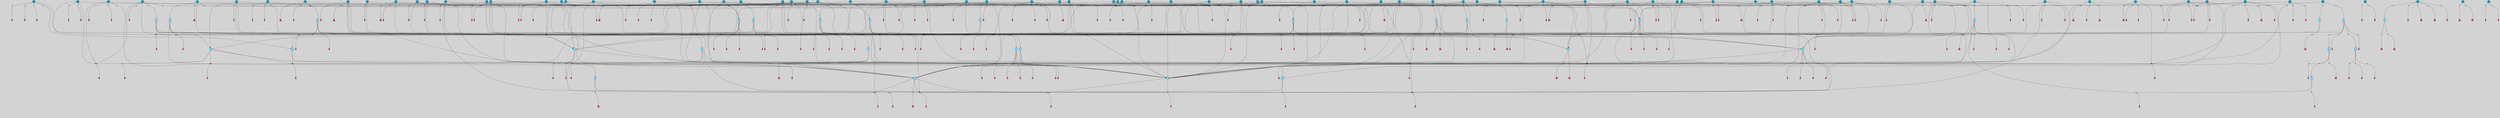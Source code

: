 // File exported with GEGELATI v1.3.1
// On the 2024-04-08 17:22:24
// With the File::TPGGraphDotExporter
digraph{
	graph[pad = "0.212, 0.055" bgcolor = lightgray]
	node[shape=circle style = filled label = ""]
		T3 [fillcolor="#66ddff"]
		T7 [fillcolor="#66ddff"]
		T9 [fillcolor="#66ddff"]
		T11 [fillcolor="#66ddff"]
		T27 [fillcolor="#66ddff"]
		T54 [fillcolor="#66ddff"]
		T95 [fillcolor="#66ddff"]
		T96 [fillcolor="#66ddff"]
		T111 [fillcolor="#66ddff"]
		T129 [fillcolor="#66ddff"]
		T212 [fillcolor="#66ddff"]
		T214 [fillcolor="#66ddff"]
		T239 [fillcolor="#66ddff"]
		T242 [fillcolor="#66ddff"]
		T277 [fillcolor="#66ddff"]
		T280 [fillcolor="#1199bb"]
		T282 [fillcolor="#66ddff"]
		T286 [fillcolor="#1199bb"]
		T305 [fillcolor="#66ddff"]
		T326 [fillcolor="#66ddff"]
		T327 [fillcolor="#66ddff"]
		T328 [fillcolor="#1199bb"]
		T329 [fillcolor="#66ddff"]
		T330 [fillcolor="#66ddff"]
		T331 [fillcolor="#66ddff"]
		T332 [fillcolor="#66ddff"]
		T333 [fillcolor="#1199bb"]
		T334 [fillcolor="#66ddff"]
		T335 [fillcolor="#66ddff"]
		T336 [fillcolor="#66ddff"]
		T337 [fillcolor="#66ddff"]
		T338 [fillcolor="#66ddff"]
		T345 [fillcolor="#1199bb"]
		T414 [fillcolor="#1199bb"]
		T416 [fillcolor="#66ddff"]
		T419 [fillcolor="#1199bb"]
		T424 [fillcolor="#1199bb"]
		T428 [fillcolor="#1199bb"]
		T430 [fillcolor="#1199bb"]
		T431 [fillcolor="#1199bb"]
		T432 [fillcolor="#1199bb"]
		T433 [fillcolor="#1199bb"]
		T434 [fillcolor="#1199bb"]
		T435 [fillcolor="#1199bb"]
		T65 [fillcolor="#1199bb"]
		T437 [fillcolor="#1199bb"]
		T438 [fillcolor="#1199bb"]
		T439 [fillcolor="#1199bb"]
		T441 [fillcolor="#1199bb"]
		T442 [fillcolor="#1199bb"]
		T445 [fillcolor="#1199bb"]
		T446 [fillcolor="#1199bb"]
		T447 [fillcolor="#1199bb"]
		T448 [fillcolor="#1199bb"]
		T449 [fillcolor="#1199bb"]
		T450 [fillcolor="#1199bb"]
		T451 [fillcolor="#1199bb"]
		T452 [fillcolor="#1199bb"]
		T453 [fillcolor="#1199bb"]
		T458 [fillcolor="#1199bb"]
		T459 [fillcolor="#1199bb"]
		T460 [fillcolor="#1199bb"]
		T464 [fillcolor="#66ddff"]
		T465 [fillcolor="#1199bb"]
		T466 [fillcolor="#1199bb"]
		T467 [fillcolor="#1199bb"]
		T469 [fillcolor="#1199bb"]
		T470 [fillcolor="#1199bb"]
		T471 [fillcolor="#1199bb"]
		T478 [fillcolor="#1199bb"]
		T481 [fillcolor="#1199bb"]
		T482 [fillcolor="#66ddff"]
		T488 [fillcolor="#1199bb"]
		T489 [fillcolor="#1199bb"]
		T497 [fillcolor="#1199bb"]
		T500 [fillcolor="#66ddff"]
		T501 [fillcolor="#1199bb"]
		T505 [fillcolor="#1199bb"]
		T506 [fillcolor="#1199bb"]
		T508 [fillcolor="#1199bb"]
		T509 [fillcolor="#1199bb"]
		T510 [fillcolor="#1199bb"]
		T511 [fillcolor="#1199bb"]
		T513 [fillcolor="#1199bb"]
		T514 [fillcolor="#1199bb"]
		T515 [fillcolor="#1199bb"]
		T518 [fillcolor="#66ddff"]
		T521 [fillcolor="#1199bb"]
		T522 [fillcolor="#1199bb"]
		T523 [fillcolor="#1199bb"]
		T524 [fillcolor="#1199bb"]
		T526 [fillcolor="#1199bb"]
		T527 [fillcolor="#1199bb"]
		T529 [fillcolor="#1199bb"]
		T530 [fillcolor="#1199bb"]
		T531 [fillcolor="#1199bb"]
		T532 [fillcolor="#1199bb"]
		T535 [fillcolor="#1199bb"]
		T537 [fillcolor="#1199bb"]
		T541 [fillcolor="#1199bb"]
		T542 [fillcolor="#1199bb"]
		T543 [fillcolor="#1199bb"]
		T545 [fillcolor="#1199bb"]
		T546 [fillcolor="#1199bb"]
		T547 [fillcolor="#1199bb"]
		T548 [fillcolor="#1199bb"]
		T553 [fillcolor="#1199bb"]
		T554 [fillcolor="#1199bb"]
		T555 [fillcolor="#1199bb"]
		T556 [fillcolor="#1199bb"]
		T557 [fillcolor="#1199bb"]
		T558 [fillcolor="#1199bb"]
		T559 [fillcolor="#1199bb"]
		T560 [fillcolor="#1199bb"]
		P5127 [fillcolor="#cccccc" shape=point] //6|
		I5127 [shape=box style=invis label="6|1&2|6#1|7&#92;n10|7&2|0#1|5&#92;n9|4&0|1#2|2&#92;n8|6&0|0#1|0&#92;n"]
		P5127 -> I5127[style=invis]
		A3907 [fillcolor="#ff3366" shape=box margin=0.03 width=0 height=0 label="3"]
		T3 -> P5127 -> A3907
		P5128 [fillcolor="#cccccc" shape=point] //3|
		I5128 [shape=box style=invis label="7|6&2|4#0|2&#92;n10|3&2|7#1|4&#92;n11|6&0|4#0|1&#92;n7|1&0|0#2|6&#92;n7|6&0|3#2|6&#92;n4|0&2|6#0|1&#92;n4|4&2|5#0|2&#92;n4|6&0|4#2|7&#92;n10|0&2|3#1|5&#92;n2|6&0|5#0|2&#92;n1|0&2|3#0|7&#92;n1|6&2|0#0|5&#92;n6|2&0|1#0|7&#92;n9|2&0|3#2|7&#92;n5|3&0|6#0|6&#92;n1|7&2|5#2|3&#92;n8|1&2|7#0|6&#92;n1|0&2|5#2|1&#92;n7|1&2|2#2|5&#92;n7|4&2|6#0|3&#92;n"]
		P5128 -> I5128[style=invis]
		A3908 [fillcolor="#ff3366" shape=box margin=0.03 width=0 height=0 label="4"]
		T3 -> P5128 -> A3908
		P5129 [fillcolor="#cccccc" shape=point] //-3|
		I5129 [shape=box style=invis label="1|6&2|7#0|7&#92;n10|2&0|7#1|3&#92;n9|6&2|7#2|2&#92;n5|3&0|7#0|7&#92;n1|6&2|3#0|0&#92;n2|3&2|3#2|2&#92;n5|1&2|6#0|6&#92;n"]
		P5129 -> I5129[style=invis]
		A3909 [fillcolor="#ff3366" shape=box margin=0.03 width=0 height=0 label="7"]
		T7 -> P5129 -> A3909
		P5130 [fillcolor="#cccccc" shape=point] //5|
		I5130 [shape=box style=invis label="0|5&2|3#0|1&#92;n0|6&2|1#2|4&#92;n6|2&2|6#0|7&#92;n7|4&0|3#0|1&#92;n5|4&0|7#1|6&#92;n9|1&0|5#2|2&#92;n6|3&2|3#1|7&#92;n11|7&2|4#1|6&#92;n2|5&0|1#0|0&#92;n4|7&0|0#0|2&#92;n6|2&0|6#0|0&#92;n2|1&2|6#2|4&#92;n10|0&2|0#1|0&#92;n6|6&2|4#0|6&#92;n"]
		P5130 -> I5130[style=invis]
		A3910 [fillcolor="#ff3366" shape=box margin=0.03 width=0 height=0 label="8"]
		T7 -> P5130 -> A3910
		P5131 [fillcolor="#cccccc" shape=point] //-6|
		I5131 [shape=box style=invis label="11|1&0|7#2|0&#92;n10|4&0|1#1|0&#92;n4|3&2|4#2|1&#92;n0|5&2|0#0|0&#92;n6|1&0|0#0|3&#92;n8|2&2|0#0|4&#92;n11|4&2|0#1|6&#92;n7|0&2|6#2|3&#92;n5|3&2|6#2|0&#92;n2|0&2|0#0|4&#92;n"]
		P5131 -> I5131[style=invis]
		A3911 [fillcolor="#ff3366" shape=box margin=0.03 width=0 height=0 label="9"]
		T9 -> P5131 -> A3911
		P5132 [fillcolor="#cccccc" shape=point] //2|
		I5132 [shape=box style=invis label="6|3&2|7#1|4&#92;n8|6&0|0#2|5&#92;n2|1&0|2#0|3&#92;n8|7&0|6#0|4&#92;n2|1&2|0#0|1&#92;n0|0&2|2#2|3&#92;n6|6&0|7#2|1&#92;n6|1&0|7#2|6&#92;n5|4&2|7#0|4&#92;n0|3&0|4#2|0&#92;n11|0&2|0#2|5&#92;n4|5&2|5#2|4&#92;n5|7&0|6#0|4&#92;n9|7&2|5#0|3&#92;n5|4&2|1#0|3&#92;n5|3&0|1#1|7&#92;n0|4&0|3#2|5&#92;n"]
		P5132 -> I5132[style=invis]
		A3912 [fillcolor="#ff3366" shape=box margin=0.03 width=0 height=0 label="10"]
		T9 -> P5132 -> A3912
		P5133 [fillcolor="#cccccc" shape=point] //6|
		I5133 [shape=box style=invis label="3|0&2|7#2|2&#92;n3|2&0|4#2|5&#92;n5|1&0|2#1|0&#92;n8|7&0|1#2|0&#92;n8|5&0|3#0|6&#92;n0|2&0|2#2|3&#92;n1|5&2|5#0|5&#92;n5|6&0|6#0|7&#92;n6|7&0|0#2|6&#92;n1|2&2|3#0|0&#92;n7|7&2|3#0|4&#92;n0|7&2|7#0|6&#92;n1|0&2|2#2|7&#92;n4|4&0|1#0|0&#92;n"]
		P5133 -> I5133[style=invis]
		A3913 [fillcolor="#ff3366" shape=box margin=0.03 width=0 height=0 label="11"]
		T11 -> P5133 -> A3913
		P5134 [fillcolor="#cccccc" shape=point] //-4|
		I5134 [shape=box style=invis label="4|1&0|4#2|6&#92;n1|2&2|2#2|0&#92;n1|2&2|0#0|6&#92;n8|4&2|3#2|5&#92;n5|5&2|1#1|0&#92;n"]
		P5134 -> I5134[style=invis]
		A3914 [fillcolor="#ff3366" shape=box margin=0.03 width=0 height=0 label="12"]
		T11 -> P5134 -> A3914
		P5135 [fillcolor="#cccccc" shape=point] //2|
		I5135 [shape=box style=invis label="9|1&2|3#0|1&#92;n5|2&2|0#2|4&#92;n3|6&2|5#2|7&#92;n7|0&2|5#0|4&#92;n1|2&0|3#0|5&#92;n7|3&2|7#0|0&#92;n"]
		P5135 -> I5135[style=invis]
		A3915 [fillcolor="#ff3366" shape=box margin=0.03 width=0 height=0 label="2"]
		T27 -> P5135 -> A3915
		P5136 [fillcolor="#cccccc" shape=point] //-6|
		I5136 [shape=box style=invis label="7|5&0|4#0|4&#92;n11|0&2|5#2|1&#92;n"]
		P5136 -> I5136[style=invis]
		A3916 [fillcolor="#ff3366" shape=box margin=0.03 width=0 height=0 label="3"]
		T27 -> P5136 -> A3916
		T27 -> P5128
		P5137 [fillcolor="#cccccc" shape=point] //0|
		I5137 [shape=box style=invis label="2|5&0|1#0|6&#92;n6|1&2|2#2|7&#92;n8|0&0|3#1|4&#92;n4|3&2|5#2|4&#92;n8|1&2|4#0|0&#92;n6|6&0|1#2|6&#92;n11|7&2|4#2|5&#92;n6|2&2|4#0|2&#92;n8|5&2|4#2|4&#92;n2|1&2|1#2|2&#92;n2|7&2|5#2|6&#92;n9|7&0|5#0|4&#92;n1|2&0|5#2|6&#92;n4|2&2|3#2|7&#92;n3|3&2|1#0|2&#92;n"]
		P5137 -> I5137[style=invis]
		A3917 [fillcolor="#ff3366" shape=box margin=0.03 width=0 height=0 label="5"]
		T27 -> P5137 -> A3917
		P5138 [fillcolor="#cccccc" shape=point] //0|
		I5138 [shape=box style=invis label="4|0&0|3#2|7&#92;n10|2&0|3#1|7&#92;n3|5&0|2#0|3&#92;n4|5&0|0#2|1&#92;n10|7&2|0#1|2&#92;n5|3&2|3#1|6&#92;n9|5&2|0#0|4&#92;n5|4&2|7#0|2&#92;n10|3&2|7#1|4&#92;n7|2&0|1#2|6&#92;n8|6&0|5#0|5&#92;n8|7&2|3#0|5&#92;n2|6&2|4#0|0&#92;n"]
		P5138 -> I5138[style=invis]
		A3918 [fillcolor="#ff3366" shape=box margin=0.03 width=0 height=0 label="5"]
		T27 -> P5138 -> A3918
		P5139 [fillcolor="#cccccc" shape=point] //8|
		I5139 [shape=box style=invis label="9|0&0|1#2|0&#92;n10|1&2|5#1|4&#92;n8|2&2|6#0|4&#92;n2|4&2|5#2|3&#92;n4|2&2|2#0|2&#92;n7|5&0|2#0|0&#92;n8|2&2|1#1|3&#92;n8|7&0|7#2|1&#92;n1|1&0|0#0|7&#92;n5|6&2|5#1|0&#92;n6|6&2|5#0|0&#92;n11|4&0|3#2|6&#92;n4|2&2|4#0|7&#92;n5|6&0|1#2|0&#92;n11|3&0|2#0|7&#92;n"]
		P5139 -> I5139[style=invis]
		A3919 [fillcolor="#ff3366" shape=box margin=0.03 width=0 height=0 label="6"]
		T54 -> P5139 -> A3919
		P5140 [fillcolor="#cccccc" shape=point] //5|
		I5140 [shape=box style=invis label="3|0&2|0#0|1&#92;n3|0&0|7#0|1&#92;n5|3&0|2#2|6&#92;n4|4&2|4#2|6&#92;n11|2&0|7#1|6&#92;n2|7&2|2#2|5&#92;n9|3&2|6#2|7&#92;n7|7&0|0#0|4&#92;n6|1&2|4#2|3&#92;n5|4&2|0#1|6&#92;n1|3&0|7#0|4&#92;n"]
		P5140 -> I5140[style=invis]
		A3920 [fillcolor="#ff3366" shape=box margin=0.03 width=0 height=0 label="7"]
		T54 -> P5140 -> A3920
		P5141 [fillcolor="#cccccc" shape=point] //-10|
		I5141 [shape=box style=invis label="3|6&0|0#0|4&#92;n4|1&2|4#0|1&#92;n5|1&0|1#0|4&#92;n5|5&2|6#0|5&#92;n6|5&0|6#0|3&#92;n11|1&2|0#0|1&#92;n0|7&2|0#0|3&#92;n1|2&0|6#0|1&#92;n8|0&0|4#2|0&#92;n0|4&0|7#2|7&#92;n7|0&2|7#1|3&#92;n3|1&0|5#2|5&#92;n5|1&0|4#0|3&#92;n2|2&0|2#0|0&#92;n8|3&0|1#0|7&#92;n3|0&0|3#0|5&#92;n7|2&0|5#2|0&#92;n6|3&2|7#1|5&#92;n4|7&2|7#2|1&#92;n"]
		P5141 -> I5141[style=invis]
		A3921 [fillcolor="#ff3366" shape=box margin=0.03 width=0 height=0 label="14"]
		T54 -> P5141 -> A3921
		T54 -> P5130
		P5142 [fillcolor="#cccccc" shape=point] //4|
		I5142 [shape=box style=invis label="4|3&0|6#0|3&#92;n5|7&2|3#2|2&#92;n5|6&0|7#1|2&#92;n1|4&2|6#0|3&#92;n8|4&2|1#2|5&#92;n9|5&2|4#1|4&#92;n2|4&0|5#0|7&#92;n10|0&0|6#1|3&#92;n3|0&0|6#0|2&#92;n2|7&2|7#2|6&#92;n5|2&0|5#1|5&#92;n10|4&2|5#1|7&#92;n4|0&0|4#2|4&#92;n11|1&0|4#2|6&#92;n10|6&2|0#1|4&#92;n9|7&0|3#1|4&#92;n4|5&2|7#0|6&#92;n11|5&2|6#2|3&#92;n0|3&0|5#0|1&#92;n"]
		P5142 -> I5142[style=invis]
		A3922 [fillcolor="#ff3366" shape=box margin=0.03 width=0 height=0 label="13"]
		T95 -> P5142 -> A3922
		P5143 [fillcolor="#cccccc" shape=point] //8|
		I5143 [shape=box style=invis label="9|7&0|5#2|5&#92;n3|3&2|3#0|2&#92;n9|5&2|2#1|0&#92;n2|3&0|6#0|3&#92;n4|4&2|5#2|7&#92;n11|3&2|0#1|5&#92;n6|6&2|1#2|2&#92;n4|6&0|1#2|2&#92;n2|5&2|7#2|2&#92;n7|7&2|2#2|3&#92;n6|5&0|3#2|6&#92;n6|7&0|6#0|2&#92;n"]
		P5143 -> I5143[style=invis]
		A3923 [fillcolor="#ff3366" shape=box margin=0.03 width=0 height=0 label="14"]
		T95 -> P5143 -> A3923
		P5144 [fillcolor="#cccccc" shape=point] //2|
		I5144 [shape=box style=invis label="4|1&0|4#2|6&#92;n5|5&2|1#1|0&#92;n1|0&2|0#0|6&#92;n8|4&2|3#2|5&#92;n"]
		P5144 -> I5144[style=invis]
		T95 -> P5144 -> T11
		P5145 [fillcolor="#cccccc" shape=point] //-9|
		I5145 [shape=box style=invis label="2|0&2|0#2|1&#92;n4|4&2|4#2|6&#92;n9|1&0|3#1|7&#92;n5|3&0|2#2|6&#92;n2|7&2|2#2|5&#92;n5|4&2|0#1|6&#92;n3|0&0|7#0|1&#92;n1|3&0|7#0|4&#92;n11|6&2|2#0|7&#92;n7|7&0|0#0|4&#92;n11|0&0|7#1|6&#92;n9|3&2|6#2|7&#92;n"]
		P5145 -> I5145[style=invis]
		A3924 [fillcolor="#ff3366" shape=box margin=0.03 width=0 height=0 label="7"]
		T95 -> P5145 -> A3924
		P5146 [fillcolor="#cccccc" shape=point] //-8|
		I5146 [shape=box style=invis label="7|5&0|4#2|4&#92;n"]
		P5146 -> I5146[style=invis]
		A3925 [fillcolor="#ff3366" shape=box margin=0.03 width=0 height=0 label="3"]
		T95 -> P5146 -> A3925
		P5147 [fillcolor="#cccccc" shape=point] //6|
		I5147 [shape=box style=invis label="0|5&2|3#0|1&#92;n0|6&2|1#2|4&#92;n9|1&0|5#2|2&#92;n7|4&0|3#0|1&#92;n5|4&0|7#1|6&#92;n2|5&0|1#0|0&#92;n6|3&2|3#1|7&#92;n11|7&2|4#1|6&#92;n6|2&2|6#0|1&#92;n4|7&0|0#0|2&#92;n6|2&0|6#0|0&#92;n9|1&2|6#2|4&#92;n10|0&2|0#1|0&#92;n6|6&2|4#0|6&#92;n"]
		P5147 -> I5147[style=invis]
		A3926 [fillcolor="#ff3366" shape=box margin=0.03 width=0 height=0 label="8"]
		T96 -> P5147 -> A3926
		P5148 [fillcolor="#cccccc" shape=point] //5|
		I5148 [shape=box style=invis label="10|4&0|1#1|0&#92;n4|3&2|4#2|1&#92;n2|0&2|0#0|4&#92;n6|1&0|0#0|3&#92;n8|2&2|0#0|4&#92;n0|0&0|0#0|0&#92;n11|4&2|0#1|6&#92;n7|0&2|6#2|3&#92;n5|3&2|6#2|0&#92;n0|0&2|0#0|0&#92;n"]
		P5148 -> I5148[style=invis]
		A3927 [fillcolor="#ff3366" shape=box margin=0.03 width=0 height=0 label="9"]
		T96 -> P5148 -> A3927
		T96 -> P5127
		P5149 [fillcolor="#cccccc" shape=point] //1|
		I5149 [shape=box style=invis label="5|4&0|7#1|6&#92;n0|6&2|1#2|4&#92;n7|4&0|3#0|1&#92;n0|5&2|3#0|1&#92;n9|1&0|5#2|2&#92;n6|3&2|3#1|7&#92;n11|7&2|4#1|6&#92;n2|5&0|1#0|0&#92;n7|5&2|3#1|1&#92;n4|7&0|0#0|2&#92;n6|2&0|6#0|0&#92;n2|1&2|6#2|4&#92;n10|0&2|7#1|0&#92;n6|6&2|4#0|6&#92;n"]
		P5149 -> I5149[style=invis]
		A3928 [fillcolor="#ff3366" shape=box margin=0.03 width=0 height=0 label="8"]
		T96 -> P5149 -> A3928
		P5150 [fillcolor="#cccccc" shape=point] //-3|
		I5150 [shape=box style=invis label="8|1&2|3#0|5&#92;n0|6&0|5#0|5&#92;n3|7&2|1#0|6&#92;n3|5&0|1#0|0&#92;n9|5&2|0#0|4&#92;n3|5&0|2#0|3&#92;n10|6&2|4#1|0&#92;n9|4&2|7#2|6&#92;n1|7&2|5#2|2&#92;n"]
		P5150 -> I5150[style=invis]
		A3929 [fillcolor="#ff3366" shape=box margin=0.03 width=0 height=0 label="5"]
		T96 -> P5150 -> A3929
		P5151 [fillcolor="#cccccc" shape=point] //-5|
		I5151 [shape=box style=invis label="0|0&2|3#0|2&#92;n10|5&0|6#1|3&#92;n7|3&0|6#2|3&#92;n3|4&0|6#0|6&#92;n10|5&0|2#1|1&#92;n5|0&0|1#0|3&#92;n6|6&2|5#1|5&#92;n7|4&0|2#1|7&#92;n5|7&0|1#2|5&#92;n1|5&0|0#0|3&#92;n7|5&2|1#2|6&#92;n9|0&0|2#0|0&#92;n4|0&2|4#0|0&#92;n4|6&0|0#2|3&#92;n3|1&0|6#2|5&#92;n7|7&2|1#2|3&#92;n9|4&2|2#0|6&#92;n"]
		P5151 -> I5151[style=invis]
		T111 -> P5151 -> T9
		P5152 [fillcolor="#cccccc" shape=point] //7|
		I5152 [shape=box style=invis label="7|4&2|1#2|0&#92;n4|1&2|4#2|3&#92;n5|0&2|0#2|2&#92;n6|1&2|4#2|6&#92;n"]
		P5152 -> I5152[style=invis]
		A3930 [fillcolor="#ff3366" shape=box margin=0.03 width=0 height=0 label="9"]
		T111 -> P5152 -> A3930
		P5153 [fillcolor="#cccccc" shape=point] //2|
		I5153 [shape=box style=invis label="3|0&2|0#0|1&#92;n11|2&0|7#1|6&#92;n8|7&2|4#0|5&#92;n5|3&0|2#2|6&#92;n4|4&2|4#2|6&#92;n3|0&0|7#0|1&#92;n2|7&2|2#2|5&#92;n9|3&2|6#2|7&#92;n7|7&0|0#0|4&#92;n6|1&2|4#1|3&#92;n5|4&2|0#1|6&#92;n1|3&0|7#0|4&#92;n"]
		P5153 -> I5153[style=invis]
		A3931 [fillcolor="#ff3366" shape=box margin=0.03 width=0 height=0 label="7"]
		T111 -> P5153 -> A3931
		T111 -> P5131
		T129 -> P5139
		T129 -> P5140
		P5154 [fillcolor="#cccccc" shape=point] //10|
		I5154 [shape=box style=invis label="4|5&2|7#2|1&#92;n1|7&2|3#0|6&#92;n3|5&2|2#0|3&#92;n10|3&0|7#1|4&#92;n7|1&0|4#2|6&#92;n10|2&0|3#1|7&#92;n9|5&2|0#0|4&#92;n4|0&0|3#2|7&#92;n11|4&2|6#1|2&#92;n5|4&2|7#0|2&#92;n2|6&2|4#0|0&#92;n6|5&0|7#2|1&#92;n5|3&2|3#1|6&#92;n10|7&2|0#1|2&#92;n"]
		P5154 -> I5154[style=invis]
		A3932 [fillcolor="#ff3366" shape=box margin=0.03 width=0 height=0 label="5"]
		T129 -> P5154 -> A3932
		P5155 [fillcolor="#cccccc" shape=point] //5|
		I5155 [shape=box style=invis label="9|4&2|3#1|3&#92;n0|4&2|4#0|5&#92;n6|1&2|6#2|5&#92;n4|0&0|5#2|0&#92;n"]
		P5155 -> I5155[style=invis]
		A3933 [fillcolor="#ff3366" shape=box margin=0.03 width=0 height=0 label="7"]
		T129 -> P5155 -> A3933
		P5156 [fillcolor="#cccccc" shape=point] //6|
		I5156 [shape=box style=invis label="9|4&2|7#0|6&#92;n8|4&0|1#1|0&#92;n1|3&0|0#2|1&#92;n2|4&0|6#2|2&#92;n5|1&2|5#0|7&#92;n3|0&0|3#2|6&#92;n2|2&2|6#0|2&#92;n8|4&0|4#2|2&#92;n5|1&2|4#0|3&#92;n9|4&0|6#0|6&#92;n5|0&2|2#1|5&#92;n11|7&0|0#1|1&#92;n0|4&0|3#0|3&#92;n7|7&2|4#2|5&#92;n1|5&0|1#2|1&#92;n"]
		P5156 -> I5156[style=invis]
		A3934 [fillcolor="#ff3366" shape=box margin=0.03 width=0 height=0 label="1"]
		T129 -> P5156 -> A3934
		P5157 [fillcolor="#cccccc" shape=point] //6|
		I5157 [shape=box style=invis label="9|4&2|7#0|6&#92;n8|4&0|1#1|0&#92;n1|3&0|0#2|1&#92;n2|4&0|6#2|2&#92;n5|1&2|5#0|7&#92;n3|0&0|3#2|6&#92;n2|2&2|6#0|2&#92;n8|4&0|4#2|2&#92;n5|1&2|4#0|3&#92;n9|4&0|6#0|6&#92;n5|0&2|2#1|5&#92;n11|7&0|0#1|1&#92;n0|4&0|3#0|3&#92;n7|7&2|4#2|5&#92;n1|5&0|1#2|1&#92;n"]
		P5157 -> I5157[style=invis]
		A3935 [fillcolor="#ff3366" shape=box margin=0.03 width=0 height=0 label="1"]
		T212 -> P5157 -> A3935
		P5158 [fillcolor="#cccccc" shape=point] //10|
		I5158 [shape=box style=invis label="4|5&2|7#2|1&#92;n1|7&2|3#0|6&#92;n3|5&2|2#0|3&#92;n10|3&0|7#1|4&#92;n7|1&0|4#2|6&#92;n10|2&0|3#1|7&#92;n9|5&2|0#0|4&#92;n4|0&0|3#2|7&#92;n11|4&2|6#1|2&#92;n5|4&2|7#0|2&#92;n2|6&2|4#0|0&#92;n6|5&0|7#2|1&#92;n5|3&2|3#1|6&#92;n10|7&2|0#1|2&#92;n"]
		P5158 -> I5158[style=invis]
		A3936 [fillcolor="#ff3366" shape=box margin=0.03 width=0 height=0 label="5"]
		T212 -> P5158 -> A3936
		P5159 [fillcolor="#cccccc" shape=point] //8|
		I5159 [shape=box style=invis label="9|0&0|1#2|0&#92;n10|1&2|5#1|4&#92;n8|2&2|6#0|4&#92;n2|4&2|5#2|3&#92;n4|2&2|2#0|2&#92;n7|5&0|2#0|0&#92;n8|2&2|1#1|3&#92;n8|7&0|7#2|1&#92;n1|1&0|0#0|7&#92;n5|6&2|5#1|0&#92;n6|6&2|5#0|0&#92;n11|4&0|3#2|6&#92;n4|2&2|4#0|7&#92;n5|6&0|1#2|0&#92;n11|3&0|2#0|7&#92;n"]
		P5159 -> I5159[style=invis]
		A3937 [fillcolor="#ff3366" shape=box margin=0.03 width=0 height=0 label="6"]
		T212 -> P5159 -> A3937
		P5160 [fillcolor="#cccccc" shape=point] //5|
		I5160 [shape=box style=invis label="3|0&2|0#0|1&#92;n3|0&0|7#0|1&#92;n5|3&0|2#2|6&#92;n4|4&2|4#2|6&#92;n11|2&0|7#1|6&#92;n2|7&2|2#2|5&#92;n9|3&2|6#2|7&#92;n7|7&0|0#0|4&#92;n6|1&2|4#2|3&#92;n5|4&2|0#1|6&#92;n1|3&0|7#0|4&#92;n"]
		P5160 -> I5160[style=invis]
		A3938 [fillcolor="#ff3366" shape=box margin=0.03 width=0 height=0 label="7"]
		T212 -> P5160 -> A3938
		P5161 [fillcolor="#cccccc" shape=point] //5|
		I5161 [shape=box style=invis label="9|4&2|3#1|3&#92;n0|4&2|4#0|5&#92;n6|1&2|6#2|5&#92;n4|0&0|5#2|0&#92;n"]
		P5161 -> I5161[style=invis]
		A3939 [fillcolor="#ff3366" shape=box margin=0.03 width=0 height=0 label="7"]
		T212 -> P5161 -> A3939
		P5162 [fillcolor="#cccccc" shape=point] //6|
		I5162 [shape=box style=invis label="9|4&2|7#0|6&#92;n8|4&0|1#1|0&#92;n1|3&0|0#2|1&#92;n2|4&0|6#2|2&#92;n5|1&2|5#0|7&#92;n3|0&0|3#2|6&#92;n2|2&2|6#0|2&#92;n8|4&0|4#2|2&#92;n5|1&2|4#0|3&#92;n9|4&0|6#0|6&#92;n5|0&2|2#1|5&#92;n11|7&0|0#1|1&#92;n0|4&0|3#0|3&#92;n7|7&2|4#2|5&#92;n1|5&0|1#2|1&#92;n"]
		P5162 -> I5162[style=invis]
		A3940 [fillcolor="#ff3366" shape=box margin=0.03 width=0 height=0 label="1"]
		T214 -> P5162 -> A3940
		P5163 [fillcolor="#cccccc" shape=point] //10|
		I5163 [shape=box style=invis label="4|5&2|7#2|1&#92;n1|7&2|3#0|6&#92;n3|5&2|2#0|3&#92;n10|3&0|7#1|4&#92;n7|1&0|4#2|6&#92;n10|2&0|3#1|7&#92;n9|5&2|0#0|4&#92;n4|0&0|3#2|7&#92;n11|4&2|6#1|2&#92;n5|4&2|7#0|2&#92;n2|6&2|4#0|0&#92;n6|5&0|7#2|1&#92;n5|3&2|3#1|6&#92;n10|7&2|0#1|2&#92;n"]
		P5163 -> I5163[style=invis]
		A3941 [fillcolor="#ff3366" shape=box margin=0.03 width=0 height=0 label="5"]
		T214 -> P5163 -> A3941
		P5164 [fillcolor="#cccccc" shape=point] //5|
		I5164 [shape=box style=invis label="3|0&2|0#0|1&#92;n3|0&0|7#0|1&#92;n5|3&0|2#2|6&#92;n4|4&2|4#2|6&#92;n11|2&0|7#1|6&#92;n2|7&2|2#2|5&#92;n9|3&2|6#2|7&#92;n7|7&0|0#0|4&#92;n6|1&2|4#2|3&#92;n5|4&2|0#1|6&#92;n1|3&0|7#0|4&#92;n"]
		P5164 -> I5164[style=invis]
		A3942 [fillcolor="#ff3366" shape=box margin=0.03 width=0 height=0 label="7"]
		T214 -> P5164 -> A3942
		P5165 [fillcolor="#cccccc" shape=point] //8|
		I5165 [shape=box style=invis label="9|0&0|1#2|0&#92;n10|1&2|5#1|4&#92;n8|2&2|6#0|4&#92;n2|4&2|5#2|3&#92;n4|2&2|2#0|2&#92;n7|5&0|2#0|0&#92;n8|2&2|1#1|3&#92;n8|7&0|7#2|1&#92;n1|1&0|0#0|7&#92;n5|6&2|5#1|0&#92;n6|6&2|5#0|0&#92;n11|4&0|3#2|6&#92;n4|2&2|4#0|7&#92;n5|6&0|1#2|0&#92;n11|3&0|2#0|7&#92;n"]
		P5165 -> I5165[style=invis]
		A3943 [fillcolor="#ff3366" shape=box margin=0.03 width=0 height=0 label="6"]
		T214 -> P5165 -> A3943
		P5166 [fillcolor="#cccccc" shape=point] //5|
		I5166 [shape=box style=invis label="9|4&2|3#1|3&#92;n0|4&2|4#0|5&#92;n6|1&2|6#2|5&#92;n4|0&0|5#2|0&#92;n"]
		P5166 -> I5166[style=invis]
		A3944 [fillcolor="#ff3366" shape=box margin=0.03 width=0 height=0 label="7"]
		T214 -> P5166 -> A3944
		P5167 [fillcolor="#cccccc" shape=point] //-4|
		I5167 [shape=box style=invis label="3|0&2|0#2|1&#92;n11|0&0|7#1|6&#92;n11|6&2|2#0|7&#92;n4|4&2|4#2|6&#92;n2|7&2|2#0|5&#92;n1|3&0|4#0|4&#92;n5|3&0|2#2|6&#92;n7|7&0|0#0|4&#92;n6|1&2|4#2|3&#92;n10|0&0|7#1|4&#92;n3|0&0|7#0|1&#92;n9|3&2|6#2|7&#92;n"]
		P5167 -> I5167[style=invis]
		A3945 [fillcolor="#ff3366" shape=box margin=0.03 width=0 height=0 label="7"]
		T239 -> P5167 -> A3945
		P5168 [fillcolor="#cccccc" shape=point] //-2|
		I5168 [shape=box style=invis label="9|5&0|3#2|4&#92;n9|0&2|0#0|1&#92;n0|2&2|2#2|0&#92;n6|7&0|6#1|2&#92;n3|6&0|3#0|5&#92;n10|7&0|6#1|1&#92;n8|5&2|4#2|2&#92;n11|7&2|7#0|5&#92;n2|7&2|5#0|3&#92;n7|0&2|4#1|6&#92;n6|5&0|0#0|6&#92;n1|5&0|4#0|0&#92;n4|6&2|2#0|6&#92;n3|3&2|1#0|5&#92;n4|7&0|0#2|4&#92;n5|5&2|5#0|2&#92;n2|6&0|0#2|0&#92;n9|1&2|6#2|2&#92;n"]
		P5168 -> I5168[style=invis]
		T239 -> P5168 -> T96
		P5169 [fillcolor="#cccccc" shape=point] //-7|
		I5169 [shape=box style=invis label="11|2&2|6#1|1&#92;n2|3&0|6#2|3&#92;n10|0&0|2#1|4&#92;n"]
		P5169 -> I5169[style=invis]
		T239 -> P5169 -> T111
		P5170 [fillcolor="#cccccc" shape=point] //7|
		I5170 [shape=box style=invis label="7|0&2|1#2|0&#92;n9|7&2|1#1|7&#92;n8|2&0|1#1|0&#92;n6|6&0|2#1|1&#92;n2|2&0|5#0|0&#92;n5|7&0|0#2|1&#92;n5|1&2|5#1|5&#92;n4|7&2|4#2|3&#92;n10|5&2|2#1|5&#92;n1|3&2|2#2|0&#92;n10|2&2|6#1|5&#92;n"]
		P5170 -> I5170[style=invis]
		A3946 [fillcolor="#ff3366" shape=box margin=0.03 width=0 height=0 label="1"]
		T239 -> P5170 -> A3946
		T239 -> P5150
		P5171 [fillcolor="#cccccc" shape=point] //5|
		I5171 [shape=box style=invis label="1|6&2|7#0|7&#92;n9|2&2|7#2|2&#92;n10|2&0|7#1|3&#92;n5|3&0|7#0|7&#92;n7|0&2|7#2|2&#92;n1|6&2|3#0|0&#92;n2|3&2|3#2|2&#92;n"]
		P5171 -> I5171[style=invis]
		A3947 [fillcolor="#ff3366" shape=box margin=0.03 width=0 height=0 label="7"]
		T242 -> P5171 -> A3947
		P5172 [fillcolor="#cccccc" shape=point] //-8|
		I5172 [shape=box style=invis label="7|5&0|2#2|1&#92;n1|0&2|6#0|0&#92;n7|1&2|6#1|1&#92;n8|7&0|3#1|6&#92;n3|7&2|3#2|4&#92;n"]
		P5172 -> I5172[style=invis]
		A3948 [fillcolor="#ff3366" shape=box margin=0.03 width=0 height=0 label="2"]
		T242 -> P5172 -> A3948
		P5173 [fillcolor="#cccccc" shape=point] //-3|
		I5173 [shape=box style=invis label="1|1&2|1#0|1&#92;n1|4&0|0#2|4&#92;n11|0&2|3#0|2&#92;n11|6&0|4#0|1&#92;n5|2&0|6#1|5&#92;n3|7&2|6#2|7&#92;n7|7&0|1#2|1&#92;n9|5&2|2#2|0&#92;n6|5&2|6#1|4&#92;n0|7&0|5#2|4&#92;n8|1&0|0#2|3&#92;n0|5&0|3#0|5&#92;n2|0&2|4#0|5&#92;n7|5&2|7#1|3&#92;n8|3&0|0#1|2&#92;n"]
		P5173 -> I5173[style=invis]
		A3949 [fillcolor="#ff3366" shape=box margin=0.03 width=0 height=0 label="1"]
		T242 -> P5173 -> A3949
		P5174 [fillcolor="#cccccc" shape=point] //-9|
		I5174 [shape=box style=invis label="4|7&0|0#0|2&#92;n6|2&0|1#0|0&#92;n6|2&2|6#0|7&#92;n9|0&2|7#1|1&#92;n7|4&0|3#0|1&#92;n10|6&2|1#1|1&#92;n9|1&0|5#2|2&#92;n5|4&0|7#2|6&#92;n2|5&0|1#0|0&#92;n0|5&2|5#0|1&#92;n11|7&2|4#1|6&#92;n2|1&2|6#2|4&#92;n10|0&0|0#1|0&#92;n6|6&2|4#0|6&#92;n"]
		P5174 -> I5174[style=invis]
		T277 -> P5174 -> T214
		P5175 [fillcolor="#cccccc" shape=point] //7|
		I5175 [shape=box style=invis label="7|4&2|7#0|4&#92;n4|6&0|1#2|5&#92;n2|1&2|3#0|0&#92;n4|3&2|0#0|1&#92;n0|0&2|7#2|7&#92;n7|7&0|5#2|3&#92;n5|0&2|1#2|2&#92;n10|0&0|4#1|2&#92;n4|4&0|7#0|0&#92;n6|7&0|2#0|1&#92;n1|4&2|5#0|4&#92;n"]
		P5175 -> I5175[style=invis]
		A3950 [fillcolor="#ff3366" shape=box margin=0.03 width=0 height=0 label="0"]
		T277 -> P5175 -> A3950
		P5176 [fillcolor="#cccccc" shape=point] //1|
		I5176 [shape=box style=invis label="5|1&0|6#2|7&#92;n2|4&0|4#2|2&#92;n0|6&0|5#0|4&#92;n10|6&2|5#1|6&#92;n9|3&0|1#1|7&#92;n10|3&2|2#1|0&#92;n5|0&0|0#2|1&#92;n11|3&2|3#1|5&#92;n10|3&0|1#1|0&#92;n2|4&0|1#0|1&#92;n0|2&0|3#2|4&#92;n9|2&2|1#2|5&#92;n11|7&2|6#2|6&#92;n"]
		P5176 -> I5176[style=invis]
		T277 -> P5176 -> T7
		P5177 [fillcolor="#cccccc" shape=point] //6|
		I5177 [shape=box style=invis label="7|0&2|5#1|2&#92;n10|6&2|1#1|3&#92;n7|5&0|2#0|7&#92;n10|7&0|1#1|5&#92;n4|6&2|5#0|5&#92;n4|4&0|7#2|7&#92;n"]
		P5177 -> I5177[style=invis]
		A3951 [fillcolor="#ff3366" shape=box margin=0.03 width=0 height=0 label="7"]
		T277 -> P5177 -> A3951
		P5178 [fillcolor="#cccccc" shape=point] //-2|
		I5178 [shape=box style=invis label="3|0&2|0#0|1&#92;n4|1&0|3#2|2&#92;n11|2&0|7#1|6&#92;n8|7&2|4#0|5&#92;n6|1&2|4#1|3&#92;n4|4&2|4#2|6&#92;n3|0&0|7#0|1&#92;n9|3&2|6#2|7&#92;n7|7&0|0#0|4&#92;n5|3&0|2#2|6&#92;n5|4&2|0#1|6&#92;n1|3&0|7#0|4&#92;n"]
		P5178 -> I5178[style=invis]
		A3952 [fillcolor="#ff3366" shape=box margin=0.03 width=0 height=0 label="7"]
		T277 -> P5178 -> A3952
		T280 -> P5142
		P5179 [fillcolor="#cccccc" shape=point] //1|
		I5179 [shape=box style=invis label="0|4&0|1#0|1&#92;n10|5&2|5#1|6&#92;n7|7&2|5#2|2&#92;n9|5&0|7#2|7&#92;n8|4&0|3#2|7&#92;n11|0&2|3#0|5&#92;n7|0&0|0#0|1&#92;n4|2&0|4#0|5&#92;n5|1&0|6#2|7&#92;n11|3&0|7#1|3&#92;n"]
		P5179 -> I5179[style=invis]
		T280 -> P5179 -> T7
		P5180 [fillcolor="#cccccc" shape=point] //-3|
		I5180 [shape=box style=invis label="4|5&0|0#0|0&#92;n4|7&0|0#0|2&#92;n0|6&2|1#2|4&#92;n9|1&0|5#2|2&#92;n10|0&2|0#1|0&#92;n6|6&2|4#0|6&#92;n2|5&0|1#0|0&#92;n6|3&2|3#1|7&#92;n11|7&2|4#1|6&#92;n6|2&2|6#0|1&#92;n6|2&0|0#0|0&#92;n9|1&2|6#2|4&#92;n10|4&0|3#1|1&#92;n5|4&2|7#1|6&#92;n"]
		P5180 -> I5180[style=invis]
		T280 -> P5180 -> T95
		P5181 [fillcolor="#cccccc" shape=point] //-4|
		I5181 [shape=box style=invis label="5|5&2|1#1|0&#92;n4|1&0|4#2|6&#92;n2|4&2|3#2|5&#92;n1|0&2|0#2|6&#92;n1|4&2|5#0|7&#92;n"]
		P5181 -> I5181[style=invis]
		T282 -> P5181 -> T11
		P5182 [fillcolor="#cccccc" shape=point] //5|
		I5182 [shape=box style=invis label="3|0&2|0#2|1&#92;n3|0&0|7#0|1&#92;n5|3&0|2#2|6&#92;n4|4&2|4#2|6&#92;n5|4&2|0#1|6&#92;n2|7&2|2#2|5&#92;n1|3&0|7#0|4&#92;n11|6&2|2#0|7&#92;n7|7&0|0#0|4&#92;n6|1&2|4#2|3&#92;n11|0&0|7#1|6&#92;n9|3&2|6#2|7&#92;n"]
		P5182 -> I5182[style=invis]
		A3953 [fillcolor="#ff3366" shape=box margin=0.03 width=0 height=0 label="7"]
		T282 -> P5182 -> A3953
		P5183 [fillcolor="#cccccc" shape=point] //10|
		I5183 [shape=box style=invis label="6|6&2|5#0|4&#92;n1|0&0|5#2|3&#92;n10|5&2|5#1|5&#92;n10|6&2|1#1|0&#92;n9|6&2|3#0|3&#92;n9|6&2|2#2|1&#92;n7|5&2|2#0|7&#92;n"]
		P5183 -> I5183[style=invis]
		A3954 [fillcolor="#ff3366" shape=box margin=0.03 width=0 height=0 label="7"]
		T282 -> P5183 -> A3954
		T282 -> P5146
		P5184 [fillcolor="#cccccc" shape=point] //2|
		I5184 [shape=box style=invis label="0|3&0|0#2|7&#92;n3|6&2|5#2|5&#92;n7|4&0|0#1|1&#92;n4|1&0|0#0|6&#92;n1|6&0|2#0|1&#92;n8|6&0|2#2|4&#92;n4|4&2|4#0|3&#92;n1|0&2|4#0|1&#92;n9|2&2|3#0|7&#92;n10|5&2|2#1|1&#92;n10|6&0|1#1|2&#92;n3|3&2|2#0|5&#92;n11|3&0|2#1|0&#92;n4|5&0|6#0|4&#92;n0|7&0|6#2|2&#92;n3|2&0|5#0|1&#92;n"]
		P5184 -> I5184[style=invis]
		A3955 [fillcolor="#ff3366" shape=box margin=0.03 width=0 height=0 label="1"]
		T282 -> P5184 -> A3955
		T286 -> P5178
		P5185 [fillcolor="#cccccc" shape=point] //-3|
		I5185 [shape=box style=invis label="8|4&0|1#1|0&#92;n7|4&0|6#0|0&#92;n3|6&0|6#2|2&#92;n9|4&0|0#2|7&#92;n0|7&2|7#2|7&#92;n0|2&2|7#0|5&#92;n6|3&0|3#0|7&#92;n11|6&0|0#2|2&#92;n2|0&2|3#2|2&#92;n10|1&0|6#1|3&#92;n2|5&0|0#0|1&#92;n4|3&0|1#2|5&#92;n1|6&2|0#0|0&#92;n"]
		P5185 -> I5185[style=invis]
		A3956 [fillcolor="#ff3366" shape=box margin=0.03 width=0 height=0 label="1"]
		T286 -> P5185 -> A3956
		P5186 [fillcolor="#cccccc" shape=point] //5|
		I5186 [shape=box style=invis label="3|0&2|0#0|1&#92;n3|0&0|7#0|3&#92;n5|3&0|2#2|6&#92;n4|4&2|4#2|6&#92;n11|2&0|7#1|6&#92;n9|3&2|6#2|7&#92;n2|7&2|2#2|5&#92;n7|7&0|0#0|4&#92;n6|1&2|4#2|3&#92;n1|3&0|7#0|4&#92;n"]
		P5186 -> I5186[style=invis]
		A3957 [fillcolor="#ff3366" shape=box margin=0.03 width=0 height=0 label="7"]
		T286 -> P5186 -> A3957
		P5187 [fillcolor="#cccccc" shape=point] //-5|
		I5187 [shape=box style=invis label="10|6&2|5#1|6&#92;n9|3&0|1#1|7&#92;n2|4&0|1#0|1&#92;n11|3&0|7#1|6&#92;n5|1&0|6#2|7&#92;n8|0&0|0#0|1&#92;n0|6&0|7#0|4&#92;n6|7&2|6#2|6&#92;n11|0&2|3#0|5&#92;n"]
		P5187 -> I5187[style=invis]
		T286 -> P5187 -> T7
		P5188 [fillcolor="#cccccc" shape=point] //-5|
		I5188 [shape=box style=invis label="8|4&0|1#1|4&#92;n11|6&0|0#2|2&#92;n8|5&2|4#1|1&#92;n9|4&0|0#2|7&#92;n3|7&0|7#2|7&#92;n2|5&0|0#0|1&#92;n6|3&0|3#0|7&#92;n3|6&0|6#2|2&#92;n2|0&2|3#2|2&#92;n2|2&2|1#2|3&#92;n6|0&2|3#0|3&#92;n10|1&0|6#1|3&#92;n"]
		P5188 -> I5188[style=invis]
		A3958 [fillcolor="#ff3366" shape=box margin=0.03 width=0 height=0 label="1"]
		T286 -> P5188 -> A3958
		P5189 [fillcolor="#cccccc" shape=point] //7|
		I5189 [shape=box style=invis label="7|0&2|1#2|0&#92;n9|7&2|1#1|7&#92;n8|2&0|1#1|0&#92;n6|6&0|2#1|1&#92;n2|2&0|5#0|0&#92;n5|7&0|0#2|1&#92;n5|1&2|5#1|5&#92;n4|7&2|4#2|3&#92;n10|5&2|2#1|5&#92;n1|3&2|2#2|0&#92;n10|2&2|6#1|5&#92;n"]
		P5189 -> I5189[style=invis]
		A3959 [fillcolor="#ff3366" shape=box margin=0.03 width=0 height=0 label="1"]
		T305 -> P5189 -> A3959
		P5190 [fillcolor="#cccccc" shape=point] //4|
		I5190 [shape=box style=invis label="7|1&2|6#1|3&#92;n10|1&0|3#1|6&#92;n8|5&2|3#2|1&#92;n11|5&0|0#2|6&#92;n4|1&0|6#0|0&#92;n11|1&0|2#0|3&#92;n2|0&2|1#0|7&#92;n"]
		P5190 -> I5190[style=invis]
		A3960 [fillcolor="#ff3366" shape=box margin=0.03 width=0 height=0 label="2"]
		T305 -> P5190 -> A3960
		P5191 [fillcolor="#cccccc" shape=point] //2|
		I5191 [shape=box style=invis label="10|4&0|5#1|0&#92;n8|1&0|7#1|4&#92;n3|0&2|3#0|1&#92;n0|3&0|3#0|2&#92;n"]
		P5191 -> I5191[style=invis]
		T305 -> P5191 -> T242
		P5192 [fillcolor="#cccccc" shape=point] //6|
		I5192 [shape=box style=invis label="10|4&2|6#1|2&#92;n8|4&0|1#1|0&#92;n0|4&2|6#0|0&#92;n8|4&2|5#2|1&#92;n7|5&2|5#1|0&#92;n3|6&0|6#2|2&#92;n1|7&0|7#0|5&#92;n2|0&0|7#2|4&#92;n2|6&2|2#0|0&#92;n0|7&2|7#0|7&#92;n11|6&0|4#2|2&#92;n5|5&0|0#0|1&#92;n10|1&0|0#1|0&#92;n7|3&0|1#2|5&#92;n9|2&2|7#1|5&#92;n9|4&2|6#2|7&#92;n1|6&2|4#2|2&#92;n3|3&2|2#0|7&#92;n1|6&2|0#0|0&#92;n6|4&2|6#1|0&#92;n"]
		P5192 -> I5192[style=invis]
		A3961 [fillcolor="#ff3366" shape=box margin=0.03 width=0 height=0 label="1"]
		T305 -> P5192 -> A3961
		P5193 [fillcolor="#cccccc" shape=point] //9|
		I5193 [shape=box style=invis label="0|6&2|1#2|3&#92;n7|4&0|3#0|1&#92;n0|5&2|3#0|1&#92;n9|1&0|5#2|2&#92;n6|6&2|3#1|7&#92;n11|7&2|4#1|6&#92;n2|5&0|1#0|0&#92;n7|5&2|3#1|1&#92;n5|4&0|7#1|6&#92;n4|7&0|0#0|2&#92;n2|1&2|6#2|4&#92;n10|0&2|7#1|0&#92;n6|6&2|4#0|6&#92;n"]
		P5193 -> I5193[style=invis]
		A3962 [fillcolor="#ff3366" shape=box margin=0.03 width=0 height=0 label="8"]
		T305 -> P5193 -> A3962
		P5194 [fillcolor="#cccccc" shape=point] //4|
		I5194 [shape=box style=invis label="9|5&0|3#2|4&#92;n2|5&2|2#2|0&#92;n7|6&0|1#2|3&#92;n10|6&2|2#1|5&#92;n11|5&2|3#2|0&#92;n9|4&2|7#2|3&#92;n5|0&0|6#0|3&#92;n5|1&0|3#1|1&#92;n"]
		P5194 -> I5194[style=invis]
		A3963 [fillcolor="#ff3366" shape=box margin=0.03 width=0 height=0 label="1"]
		T326 -> P5194 -> A3963
		P5195 [fillcolor="#cccccc" shape=point] //-9|
		I5195 [shape=box style=invis label="4|7&2|6#0|5&#92;n11|3&0|2#2|6&#92;n10|2&2|4#1|6&#92;n3|0&2|6#2|7&#92;n4|3&0|5#0|7&#92;n2|3&0|7#0|7&#92;n10|6&0|7#1|5&#92;n10|1&2|2#1|1&#92;n1|7&0|3#2|6&#92;n"]
		P5195 -> I5195[style=invis]
		A3964 [fillcolor="#ff3366" shape=box margin=0.03 width=0 height=0 label="4"]
		T326 -> P5195 -> A3964
		P5196 [fillcolor="#cccccc" shape=point] //7|
		I5196 [shape=box style=invis label="7|2&0|1#1|3&#92;n7|7&0|0#0|4&#92;n4|4&2|4#2|6&#92;n2|3&2|2#2|5&#92;n8|0&0|2#2|1&#92;n9|3&2|6#2|7&#92;n6|4&2|4#2|3&#92;n5|3&0|7#0|4&#92;n6|4&2|0#1|6&#92;n3|3&2|0#0|1&#92;n"]
		P5196 -> I5196[style=invis]
		A3965 [fillcolor="#ff3366" shape=box margin=0.03 width=0 height=0 label="7"]
		T326 -> P5196 -> A3965
		P5197 [fillcolor="#cccccc" shape=point] //3|
		I5197 [shape=box style=invis label="10|5&2|7#1|2&#92;n2|6&2|7#2|1&#92;n3|7&2|6#2|6&#92;n10|3&0|3#1|3&#92;n3|4&2|5#2|7&#92;n1|0&0|4#0|3&#92;n6|1&2|1#1|5&#92;n"]
		P5197 -> I5197[style=invis]
		T326 -> P5197 -> T54
		P5198 [fillcolor="#cccccc" shape=point] //6|
		I5198 [shape=box style=invis label="1|0&2|5#2|1&#92;n1|7&2|5#2|3&#92;n7|4&2|6#0|3&#92;n3|1&0|3#0|5&#92;n7|1&0|0#2|6&#92;n4|0&2|6#0|1&#92;n4|6&0|4#2|7&#92;n3|0&2|1#0|4&#92;n11|6&0|4#0|1&#92;n1|0&2|3#0|7&#92;n1|6&2|0#0|5&#92;n6|2&0|1#0|7&#92;n5|3&0|6#0|6&#92;n10|6&0|3#1|6&#92;n10|0&2|0#1|0&#92;n8|1&2|7#0|6&#92;n10|3&2|3#1|4&#92;n7|6&2|4#0|7&#92;n"]
		P5198 -> I5198[style=invis]
		T326 -> P5198 -> T7
		P5199 [fillcolor="#cccccc" shape=point] //-4|
		I5199 [shape=box style=invis label="4|1&0|4#2|6&#92;n1|2&2|2#2|0&#92;n1|2&2|0#0|6&#92;n8|4&2|3#2|5&#92;n5|5&2|1#1|0&#92;n"]
		P5199 -> I5199[style=invis]
		A3966 [fillcolor="#ff3366" shape=box margin=0.03 width=0 height=0 label="12"]
		T330 -> P5199 -> A3966
		P5200 [fillcolor="#cccccc" shape=point] //6|
		I5200 [shape=box style=invis label="3|0&2|7#2|2&#92;n3|2&0|4#2|5&#92;n5|1&0|2#1|0&#92;n8|7&0|1#2|0&#92;n8|5&0|3#0|6&#92;n0|2&0|2#2|3&#92;n1|5&2|5#0|5&#92;n5|6&0|6#0|7&#92;n6|7&0|0#2|6&#92;n1|2&2|3#0|0&#92;n7|7&2|3#0|4&#92;n0|7&2|7#0|6&#92;n1|0&2|2#2|7&#92;n4|4&0|1#0|0&#92;n"]
		P5200 -> I5200[style=invis]
		A3967 [fillcolor="#ff3366" shape=box margin=0.03 width=0 height=0 label="11"]
		T330 -> P5200 -> A3967
		P5201 [fillcolor="#cccccc" shape=point] //-3|
		I5201 [shape=box style=invis label="8|1&2|3#0|5&#92;n0|6&0|5#0|5&#92;n3|7&2|1#0|6&#92;n3|5&0|1#0|0&#92;n9|5&2|0#0|4&#92;n3|5&0|2#0|3&#92;n10|6&2|4#1|0&#92;n9|4&2|7#2|6&#92;n1|7&2|5#2|2&#92;n"]
		P5201 -> I5201[style=invis]
		A3968 [fillcolor="#ff3366" shape=box margin=0.03 width=0 height=0 label="5"]
		T332 -> P5201 -> A3968
		P5202 [fillcolor="#cccccc" shape=point] //-2|
		I5202 [shape=box style=invis label="11|7&2|0#1|7&#92;n4|3&0|1#2|5&#92;n0|4&2|4#2|7&#92;n1|6&0|0#0|4&#92;n4|0&0|0#0|5&#92;n0|6&2|3#2|0&#92;n9|6&2|5#1|3&#92;n0|7&2|1#2|5&#92;n4|4&0|5#0|1&#92;n10|4&0|0#1|0&#92;n"]
		P5202 -> I5202[style=invis]
		A3969 [fillcolor="#ff3366" shape=box margin=0.03 width=0 height=0 label="12"]
		T328 -> P5202 -> A3969
		P5203 [fillcolor="#cccccc" shape=point] //-3|
		I5203 [shape=box style=invis label="1|6&2|7#0|7&#92;n10|2&0|7#1|3&#92;n9|6&2|7#2|2&#92;n5|3&0|7#0|7&#92;n1|6&2|3#0|0&#92;n2|3&2|3#2|2&#92;n5|1&2|6#0|6&#92;n"]
		P5203 -> I5203[style=invis]
		A3970 [fillcolor="#ff3366" shape=box margin=0.03 width=0 height=0 label="7"]
		T331 -> P5203 -> A3970
		P5204 [fillcolor="#cccccc" shape=point] //-3|
		I5204 [shape=box style=invis label="7|2&2|4#0|2&#92;n4|1&2|6#0|1&#92;n11|6&0|4#0|1&#92;n7|1&0|0#2|6&#92;n6|2&0|1#0|7&#92;n10|3&2|7#1|4&#92;n3|5&2|3#0|1&#92;n4|4&2|5#0|2&#92;n4|6&0|4#2|7&#92;n2|5&0|5#0|2&#92;n10|0&2|3#1|4&#92;n0|1&2|7#0|6&#92;n7|6&0|3#2|6&#92;n1|3&0|6#2|0&#92;n5|3&0|6#0|6&#92;n1|4&2|5#2|3&#92;n1|6&2|0#0|5&#92;n9|2&0|3#2|7&#92;n7|1&2|2#2|5&#92;n"]
		P5204 -> I5204[style=invis]
		T328 -> P5204 -> T329
		P5205 [fillcolor="#cccccc" shape=point] //-3|
		I5205 [shape=box style=invis label="3|7&0|0#0|2&#92;n11|5&0|1#1|1&#92;n4|1&0|6#2|6&#92;n4|0&0|1#0|5&#92;n"]
		P5205 -> I5205[style=invis]
		T329 -> P5205 -> T327
		P5206 [fillcolor="#cccccc" shape=point] //1|
		I5206 [shape=box style=invis label="5|1&0|6#2|7&#92;n2|4&0|4#2|2&#92;n0|6&0|5#0|4&#92;n10|6&2|5#1|6&#92;n9|3&0|1#1|7&#92;n10|3&2|2#1|0&#92;n5|0&0|0#2|1&#92;n11|3&2|3#1|5&#92;n10|3&0|1#1|0&#92;n2|4&0|1#0|1&#92;n0|2&0|3#2|4&#92;n9|2&2|1#2|5&#92;n11|7&2|6#2|6&#92;n"]
		P5206 -> I5206[style=invis]
		T327 -> P5206 -> T331
		P5207 [fillcolor="#cccccc" shape=point] //5|
		I5207 [shape=box style=invis label="10|4&2|6#1|2&#92;n8|4&0|1#1|0&#92;n0|4&2|6#0|0&#92;n8|4&2|5#2|1&#92;n7|5&2|5#1|0&#92;n3|6&0|6#2|2&#92;n1|7&0|7#0|5&#92;n2|0&0|7#2|4&#92;n9|4&2|6#2|7&#92;n2|6&2|2#0|0&#92;n11|7&2|7#0|7&#92;n5|5&0|0#0|1&#92;n10|1&0|0#1|0&#92;n7|3&0|1#2|5&#92;n9|2&2|7#1|5&#92;n9|0&2|5#1|2&#92;n1|6&2|4#2|2&#92;n3|3&2|2#0|7&#92;n1|6&2|0#0|0&#92;n6|4&2|6#1|0&#92;n"]
		P5207 -> I5207[style=invis]
		A3971 [fillcolor="#ff3366" shape=box margin=0.03 width=0 height=0 label="1"]
		T329 -> P5207 -> A3971
		P5208 [fillcolor="#cccccc" shape=point] //5|
		I5208 [shape=box style=invis label="0|5&2|3#0|1&#92;n0|6&2|1#2|4&#92;n6|2&2|6#0|7&#92;n7|4&0|3#0|1&#92;n5|4&0|7#1|6&#92;n9|1&0|5#2|2&#92;n6|3&2|3#1|7&#92;n11|7&2|4#1|6&#92;n2|5&0|1#0|0&#92;n4|7&0|0#0|2&#92;n6|2&0|6#0|0&#92;n2|1&2|6#2|4&#92;n10|0&2|0#1|0&#92;n6|6&2|4#0|6&#92;n"]
		P5208 -> I5208[style=invis]
		A3972 [fillcolor="#ff3366" shape=box margin=0.03 width=0 height=0 label="8"]
		T331 -> P5208 -> A3972
		P5209 [fillcolor="#cccccc" shape=point] //-2|
		I5209 [shape=box style=invis label="4|1&0|4#0|3&#92;n4|2&0|5#2|0&#92;n5|5&2|6#0|5&#92;n1|4&0|1#0|2&#92;n6|3&2|7#1|5&#92;n0|4&2|0#0|3&#92;n8|5&2|5#1|2&#92;n10|7&2|7#1|1&#92;n3|4&0|0#2|1&#92;n3|6&2|5#2|5&#92;n8|3&0|1#0|7&#92;n10|0&2|7#1|3&#92;n4|1&2|4#0|1&#92;n9|3&2|0#0|4&#92;n3|6&2|0#0|4&#92;n1|2&0|6#2|1&#92;n4|0&2|1#2|2&#92;n"]
		P5209 -> I5209[style=invis]
		A3973 [fillcolor="#ff3366" shape=box margin=0.03 width=0 height=0 label="14"]
		T327 -> P5209 -> A3973
		P5210 [fillcolor="#cccccc" shape=point] //5|
		I5210 [shape=box style=invis label="8|1&2|6#0|6&#92;n3|0&0|7#0|1&#92;n11|3&0|2#2|6&#92;n4|4&2|4#2|6&#92;n11|2&0|7#1|6&#92;n2|7&2|2#2|5&#92;n7|7&0|0#0|4&#92;n6|1&2|4#2|3&#92;n5|4&2|0#1|6&#92;n3|0&2|0#0|1&#92;n1|3&0|7#0|4&#92;n"]
		P5210 -> I5210[style=invis]
		A3974 [fillcolor="#ff3366" shape=box margin=0.03 width=0 height=0 label="7"]
		T329 -> P5210 -> A3974
		P5211 [fillcolor="#cccccc" shape=point] //5|
		I5211 [shape=box style=invis label="3|0&2|0#0|1&#92;n3|0&0|7#0|1&#92;n5|3&0|2#2|6&#92;n4|4&2|4#2|6&#92;n11|2&0|7#1|6&#92;n2|7&2|2#2|5&#92;n9|3&2|6#2|7&#92;n7|7&0|0#0|4&#92;n6|1&2|4#2|3&#92;n5|4&2|0#1|6&#92;n1|3&0|7#0|4&#92;n"]
		P5211 -> I5211[style=invis]
		A3975 [fillcolor="#ff3366" shape=box margin=0.03 width=0 height=0 label="7"]
		T327 -> P5211 -> A3975
		P5212 [fillcolor="#cccccc" shape=point] //2|
		I5212 [shape=box style=invis label="4|1&0|4#2|6&#92;n5|5&2|1#1|0&#92;n1|0&2|0#0|6&#92;n8|4&2|3#2|5&#92;n"]
		P5212 -> I5212[style=invis]
		T328 -> P5212 -> T330
		P5213 [fillcolor="#cccccc" shape=point] //0|
		I5213 [shape=box style=invis label="2|5&0|1#0|6&#92;n6|1&2|2#2|7&#92;n8|0&0|3#1|4&#92;n4|3&2|5#2|4&#92;n8|1&2|4#0|0&#92;n6|6&0|1#2|6&#92;n11|7&2|4#2|5&#92;n6|2&2|4#0|2&#92;n8|5&2|4#2|4&#92;n2|1&2|1#2|2&#92;n2|7&2|5#2|6&#92;n9|7&0|5#0|4&#92;n1|2&0|5#2|6&#92;n4|2&2|3#2|7&#92;n3|3&2|1#0|2&#92;n"]
		P5213 -> I5213[style=invis]
		A3976 [fillcolor="#ff3366" shape=box margin=0.03 width=0 height=0 label="5"]
		T332 -> P5213 -> A3976
		P5214 [fillcolor="#cccccc" shape=point] //7|
		I5214 [shape=box style=invis label="7|0&2|1#2|0&#92;n9|7&2|1#1|7&#92;n8|2&0|1#1|0&#92;n6|6&0|2#1|1&#92;n2|2&0|5#0|0&#92;n5|7&0|0#2|1&#92;n5|1&2|5#1|5&#92;n4|7&2|4#2|3&#92;n10|5&2|2#1|5&#92;n1|3&2|2#2|0&#92;n10|2&2|6#1|5&#92;n"]
		P5214 -> I5214[style=invis]
		A3977 [fillcolor="#ff3366" shape=box margin=0.03 width=0 height=0 label="1"]
		T329 -> P5214 -> A3977
		P5215 [fillcolor="#cccccc" shape=point] //7|
		I5215 [shape=box style=invis label="6|1&2|6#2|7&#92;n7|0&2|4#2|3&#92;n3|3&0|7#0|6&#92;n5|4&0|2#2|4&#92;n8|5&2|6#2|7&#92;n0|0&2|3#0|3&#92;n5|4&2|4#2|6&#92;n"]
		P5215 -> I5215[style=invis]
		T329 -> P5215 -> T332
		P5216 [fillcolor="#cccccc" shape=point] //7|
		I5216 [shape=box style=invis label="0|2&2|4#2|6&#92;n5|3&0|6#0|1&#92;n4|7&2|6#0|5&#92;n7|6&0|7#0|5&#92;n10|7&2|2#1|1&#92;n"]
		P5216 -> I5216[style=invis]
		A3978 [fillcolor="#ff3366" shape=box margin=0.03 width=0 height=0 label="4"]
		T332 -> P5216 -> A3978
		P5217 [fillcolor="#cccccc" shape=point] //-4|
		I5217 [shape=box style=invis label="4|1&0|4#2|6&#92;n1|2&2|2#2|0&#92;n1|2&2|0#0|6&#92;n8|4&2|3#2|5&#92;n5|5&2|1#1|0&#92;n"]
		P5217 -> I5217[style=invis]
		A3979 [fillcolor="#ff3366" shape=box margin=0.03 width=0 height=0 label="12"]
		T338 -> P5217 -> A3979
		P5218 [fillcolor="#cccccc" shape=point] //6|
		I5218 [shape=box style=invis label="3|0&2|7#2|2&#92;n3|2&0|4#2|5&#92;n5|1&0|2#1|0&#92;n8|7&0|1#2|0&#92;n8|5&0|3#0|6&#92;n0|2&0|2#2|3&#92;n1|5&2|5#0|5&#92;n5|6&0|6#0|7&#92;n6|7&0|0#2|6&#92;n1|2&2|3#0|0&#92;n7|7&2|3#0|4&#92;n0|7&2|7#0|6&#92;n1|0&2|2#2|7&#92;n4|4&0|1#0|0&#92;n"]
		P5218 -> I5218[style=invis]
		A3980 [fillcolor="#ff3366" shape=box margin=0.03 width=0 height=0 label="11"]
		T338 -> P5218 -> A3980
		P5219 [fillcolor="#cccccc" shape=point] //2|
		I5219 [shape=box style=invis label="4|1&0|4#2|6&#92;n5|5&2|1#1|0&#92;n1|0&2|0#0|6&#92;n8|4&2|3#2|5&#92;n"]
		P5219 -> I5219[style=invis]
		T333 -> P5219 -> T338
		P5220 [fillcolor="#cccccc" shape=point] //-3|
		I5220 [shape=box style=invis label="8|1&2|3#0|5&#92;n0|6&0|5#0|5&#92;n3|7&2|1#0|6&#92;n3|5&0|1#0|0&#92;n9|5&2|0#0|4&#92;n3|5&0|2#0|3&#92;n10|6&2|4#1|0&#92;n9|4&2|7#2|6&#92;n1|7&2|5#2|2&#92;n"]
		P5220 -> I5220[style=invis]
		A3981 [fillcolor="#ff3366" shape=box margin=0.03 width=0 height=0 label="5"]
		T337 -> P5220 -> A3981
		P5221 [fillcolor="#cccccc" shape=point] //-2|
		I5221 [shape=box style=invis label="11|7&2|0#1|7&#92;n4|3&0|1#2|5&#92;n0|4&2|4#2|7&#92;n1|6&0|0#0|4&#92;n4|0&0|0#0|5&#92;n0|6&2|3#2|0&#92;n9|6&2|5#1|3&#92;n0|7&2|1#2|5&#92;n4|4&0|5#0|1&#92;n10|4&0|0#1|0&#92;n"]
		P5221 -> I5221[style=invis]
		A3982 [fillcolor="#ff3366" shape=box margin=0.03 width=0 height=0 label="12"]
		T333 -> P5221 -> A3982
		P5222 [fillcolor="#cccccc" shape=point] //7|
		I5222 [shape=box style=invis label="7|0&2|1#2|0&#92;n9|7&2|1#1|7&#92;n8|2&0|1#1|0&#92;n6|6&0|2#1|1&#92;n2|2&0|5#0|0&#92;n5|7&0|0#2|1&#92;n5|1&2|5#1|5&#92;n4|7&2|4#2|3&#92;n10|5&2|2#1|5&#92;n1|3&2|2#2|0&#92;n10|2&2|6#1|5&#92;n"]
		P5222 -> I5222[style=invis]
		A3983 [fillcolor="#ff3366" shape=box margin=0.03 width=0 height=0 label="1"]
		T335 -> P5222 -> A3983
		P5223 [fillcolor="#cccccc" shape=point] //-3|
		I5223 [shape=box style=invis label="7|2&2|4#0|2&#92;n4|1&2|6#0|1&#92;n11|6&0|4#0|1&#92;n7|1&0|0#2|6&#92;n6|2&0|1#0|7&#92;n10|3&2|7#1|4&#92;n3|5&2|3#0|1&#92;n4|4&2|5#0|2&#92;n4|6&0|4#2|7&#92;n2|5&0|5#0|2&#92;n10|0&2|3#1|4&#92;n0|1&2|7#0|6&#92;n7|6&0|3#2|6&#92;n1|3&0|6#2|0&#92;n5|3&0|6#0|6&#92;n1|4&2|5#2|3&#92;n1|6&2|0#0|5&#92;n9|2&0|3#2|7&#92;n7|1&2|2#2|5&#92;n"]
		P5223 -> I5223[style=invis]
		T333 -> P5223 -> T335
		P5224 [fillcolor="#cccccc" shape=point] //7|
		I5224 [shape=box style=invis label="6|1&2|6#2|7&#92;n7|0&2|4#2|3&#92;n3|3&0|7#0|6&#92;n5|4&0|2#2|4&#92;n8|5&2|6#2|7&#92;n0|0&2|3#0|3&#92;n5|4&2|4#2|6&#92;n"]
		P5224 -> I5224[style=invis]
		T335 -> P5224 -> T337
		P5225 [fillcolor="#cccccc" shape=point] //0|
		I5225 [shape=box style=invis label="2|5&0|1#0|6&#92;n6|1&2|2#2|7&#92;n8|0&0|3#1|4&#92;n4|3&2|5#2|4&#92;n8|1&2|4#0|0&#92;n6|6&0|1#2|6&#92;n11|7&2|4#2|5&#92;n6|2&2|4#0|2&#92;n8|5&2|4#2|4&#92;n2|1&2|1#2|2&#92;n2|7&2|5#2|6&#92;n9|7&0|5#0|4&#92;n1|2&0|5#2|6&#92;n4|2&2|3#2|7&#92;n3|3&2|1#0|2&#92;n"]
		P5225 -> I5225[style=invis]
		A3984 [fillcolor="#ff3366" shape=box margin=0.03 width=0 height=0 label="5"]
		T337 -> P5225 -> A3984
		P5226 [fillcolor="#cccccc" shape=point] //-3|
		I5226 [shape=box style=invis label="3|7&0|0#0|2&#92;n11|5&0|1#1|1&#92;n4|1&0|6#2|6&#92;n4|0&0|1#0|5&#92;n"]
		P5226 -> I5226[style=invis]
		T335 -> P5226 -> T334
		P5227 [fillcolor="#cccccc" shape=point] //-3|
		I5227 [shape=box style=invis label="1|6&2|7#0|7&#92;n10|2&0|7#1|3&#92;n9|6&2|7#2|2&#92;n5|3&0|7#0|7&#92;n1|6&2|3#0|0&#92;n2|3&2|3#2|2&#92;n5|1&2|6#0|6&#92;n"]
		P5227 -> I5227[style=invis]
		A3985 [fillcolor="#ff3366" shape=box margin=0.03 width=0 height=0 label="7"]
		T336 -> P5227 -> A3985
		P5228 [fillcolor="#cccccc" shape=point] //1|
		I5228 [shape=box style=invis label="5|1&0|6#2|7&#92;n2|4&0|4#2|2&#92;n0|6&0|5#0|4&#92;n10|6&2|5#1|6&#92;n9|3&0|1#1|7&#92;n10|3&2|2#1|0&#92;n5|0&0|0#2|1&#92;n11|3&2|3#1|5&#92;n10|3&0|1#1|0&#92;n2|4&0|1#0|1&#92;n0|2&0|3#2|4&#92;n9|2&2|1#2|5&#92;n11|7&2|6#2|6&#92;n"]
		P5228 -> I5228[style=invis]
		T334 -> P5228 -> T336
		P5229 [fillcolor="#cccccc" shape=point] //5|
		I5229 [shape=box style=invis label="8|1&2|6#0|6&#92;n3|0&0|7#0|1&#92;n11|3&0|2#2|6&#92;n4|4&2|4#2|6&#92;n11|2&0|7#1|6&#92;n2|7&2|2#2|5&#92;n7|7&0|0#0|4&#92;n6|1&2|4#2|3&#92;n5|4&2|0#1|6&#92;n3|0&2|0#0|1&#92;n1|3&0|7#0|4&#92;n"]
		P5229 -> I5229[style=invis]
		A3986 [fillcolor="#ff3366" shape=box margin=0.03 width=0 height=0 label="7"]
		T335 -> P5229 -> A3986
		P5230 [fillcolor="#cccccc" shape=point] //5|
		I5230 [shape=box style=invis label="0|5&2|3#0|1&#92;n0|6&2|1#2|4&#92;n6|2&2|6#0|7&#92;n7|4&0|3#0|1&#92;n5|4&0|7#1|6&#92;n9|1&0|5#2|2&#92;n6|3&2|3#1|7&#92;n11|7&2|4#1|6&#92;n2|5&0|1#0|0&#92;n4|7&0|0#0|2&#92;n6|2&0|6#0|0&#92;n2|1&2|6#2|4&#92;n10|0&2|0#1|0&#92;n6|6&2|4#0|6&#92;n"]
		P5230 -> I5230[style=invis]
		A3987 [fillcolor="#ff3366" shape=box margin=0.03 width=0 height=0 label="8"]
		T336 -> P5230 -> A3987
		P5231 [fillcolor="#cccccc" shape=point] //5|
		I5231 [shape=box style=invis label="3|0&2|0#0|1&#92;n3|0&0|7#0|1&#92;n5|3&0|2#2|6&#92;n4|4&2|4#2|6&#92;n11|2&0|7#1|6&#92;n2|7&2|2#2|5&#92;n9|3&2|6#2|7&#92;n7|7&0|0#0|4&#92;n6|1&2|4#2|3&#92;n5|4&2|0#1|6&#92;n1|3&0|7#0|4&#92;n"]
		P5231 -> I5231[style=invis]
		A3988 [fillcolor="#ff3366" shape=box margin=0.03 width=0 height=0 label="7"]
		T334 -> P5231 -> A3988
		P5232 [fillcolor="#cccccc" shape=point] //-2|
		I5232 [shape=box style=invis label="4|1&0|4#0|3&#92;n4|2&0|5#2|0&#92;n5|5&2|6#0|5&#92;n1|4&0|1#0|2&#92;n6|3&2|7#1|5&#92;n0|4&2|0#0|3&#92;n8|5&2|5#1|2&#92;n10|7&2|7#1|1&#92;n3|4&0|0#2|1&#92;n3|6&2|5#2|5&#92;n8|3&0|1#0|7&#92;n10|0&2|7#1|3&#92;n4|1&2|4#0|1&#92;n9|3&2|0#0|4&#92;n3|6&2|0#0|4&#92;n1|2&0|6#2|1&#92;n4|0&2|1#2|2&#92;n"]
		P5232 -> I5232[style=invis]
		A3989 [fillcolor="#ff3366" shape=box margin=0.03 width=0 height=0 label="14"]
		T334 -> P5232 -> A3989
		P5233 [fillcolor="#cccccc" shape=point] //5|
		I5233 [shape=box style=invis label="10|4&2|6#1|2&#92;n8|4&0|1#1|0&#92;n0|4&2|6#0|0&#92;n8|4&2|5#2|1&#92;n7|5&2|5#1|0&#92;n3|6&0|6#2|2&#92;n1|7&0|7#0|5&#92;n2|0&0|7#2|4&#92;n9|4&2|6#2|7&#92;n2|6&2|2#0|0&#92;n11|7&2|7#0|7&#92;n5|5&0|0#0|1&#92;n10|1&0|0#1|0&#92;n7|3&0|1#2|5&#92;n9|2&2|7#1|5&#92;n9|0&2|5#1|2&#92;n1|6&2|4#2|2&#92;n3|3&2|2#0|7&#92;n1|6&2|0#0|0&#92;n6|4&2|6#1|0&#92;n"]
		P5233 -> I5233[style=invis]
		A3990 [fillcolor="#ff3366" shape=box margin=0.03 width=0 height=0 label="1"]
		T335 -> P5233 -> A3990
		P5234 [fillcolor="#cccccc" shape=point] //7|
		I5234 [shape=box style=invis label="0|2&2|4#2|6&#92;n5|3&0|6#0|1&#92;n4|7&2|6#0|5&#92;n7|6&0|7#0|5&#92;n10|7&2|2#1|1&#92;n"]
		P5234 -> I5234[style=invis]
		A3991 [fillcolor="#ff3366" shape=box margin=0.03 width=0 height=0 label="4"]
		T337 -> P5234 -> A3991
		P5235 [fillcolor="#cccccc" shape=point] //-10|
		I5235 [shape=box style=invis label="3|2&2|5#2|3&#92;n7|2&2|4#1|7&#92;n10|7&0|5#1|6&#92;n8|3&2|2#1|5&#92;n4|2&0|5#2|5&#92;n4|0&2|6#2|5&#92;n9|3&2|5#2|6&#92;n3|5&0|2#0|3&#92;n0|1&0|7#0|1&#92;n0|4&0|7#2|2&#92;n9|7&2|3#1|2&#92;n2|1&0|7#0|3&#92;n10|7&0|0#1|1&#92;n8|3&0|5#0|3&#92;n3|7&2|3#0|4&#92;n3|2&2|2#0|2&#92;n5|7&0|6#1|3&#92;n5|3&0|1#1|3&#92;n1|2&0|3#2|7&#92;n"]
		P5235 -> I5235[style=invis]
		A3992 [fillcolor="#ff3366" shape=box margin=0.03 width=0 height=0 label="11"]
		T345 -> P5235 -> A3992
		P5236 [fillcolor="#cccccc" shape=point] //3|
		I5236 [shape=box style=invis label="7|2&0|2#2|4&#92;n0|4&0|6#2|7&#92;n9|0&0|1#2|2&#92;n8|6&0|0#1|0&#92;n"]
		P5236 -> I5236[style=invis]
		A3993 [fillcolor="#ff3366" shape=box margin=0.03 width=0 height=0 label="3"]
		T345 -> P5236 -> A3993
		T345 -> P5148
		P5237 [fillcolor="#cccccc" shape=point] //8|
		I5237 [shape=box style=invis label="2|0&2|0#2|1&#92;n11|6&2|2#0|7&#92;n9|1&0|3#1|7&#92;n5|3&0|2#2|6&#92;n2|7&2|2#2|5&#92;n5|4&2|0#1|6&#92;n8|0&0|7#0|1&#92;n1|3&0|7#0|4&#92;n2|3&0|1#0|5&#92;n4|4&2|4#2|6&#92;n11|7&0|7#1|6&#92;n4|3&0|2#0|0&#92;n9|3&2|6#2|7&#92;n"]
		P5237 -> I5237[style=invis]
		A3994 [fillcolor="#ff3366" shape=box margin=0.03 width=0 height=0 label="7"]
		T345 -> P5237 -> A3994
		P5238 [fillcolor="#cccccc" shape=point] //-3|
		I5238 [shape=box style=invis label="1|6&2|7#0|7&#92;n10|2&0|7#1|3&#92;n9|6&2|7#2|2&#92;n5|3&0|7#0|7&#92;n1|6&2|3#0|0&#92;n2|3&2|3#2|2&#92;n5|1&2|6#0|6&#92;n"]
		P5238 -> I5238[style=invis]
		A3995 [fillcolor="#ff3366" shape=box margin=0.03 width=0 height=0 label="7"]
		T414 -> P5238 -> A3995
		P5239 [fillcolor="#cccccc" shape=point] //5|
		I5239 [shape=box style=invis label="0|5&2|3#0|1&#92;n0|6&2|1#2|4&#92;n6|2&2|6#0|7&#92;n7|4&0|3#0|1&#92;n5|4&0|7#1|6&#92;n9|1&0|5#2|2&#92;n6|3&2|3#1|7&#92;n11|7&2|4#1|6&#92;n2|5&0|1#0|0&#92;n4|7&0|0#0|2&#92;n6|2&0|6#0|0&#92;n2|1&2|6#2|4&#92;n10|0&2|0#1|0&#92;n6|6&2|4#0|6&#92;n"]
		P5239 -> I5239[style=invis]
		A3996 [fillcolor="#ff3366" shape=box margin=0.03 width=0 height=0 label="8"]
		T414 -> P5239 -> A3996
		P5240 [fillcolor="#cccccc" shape=point] //-3|
		I5240 [shape=box style=invis label="1|6&2|7#0|7&#92;n10|2&0|7#1|3&#92;n9|6&2|7#2|2&#92;n5|3&0|7#0|7&#92;n1|6&2|3#0|0&#92;n2|3&2|3#2|2&#92;n5|1&2|6#0|6&#92;n"]
		P5240 -> I5240[style=invis]
		A3997 [fillcolor="#ff3366" shape=box margin=0.03 width=0 height=0 label="7"]
		T416 -> P5240 -> A3997
		P5241 [fillcolor="#cccccc" shape=point] //5|
		I5241 [shape=box style=invis label="0|5&2|3#0|1&#92;n0|6&2|1#2|4&#92;n6|2&2|6#0|7&#92;n7|4&0|3#0|1&#92;n5|4&0|7#1|6&#92;n9|1&0|5#2|2&#92;n6|3&2|3#1|7&#92;n11|7&2|4#1|6&#92;n2|5&0|1#0|0&#92;n4|7&0|0#0|2&#92;n6|2&0|6#0|0&#92;n2|1&2|6#2|4&#92;n10|0&2|0#1|0&#92;n6|6&2|4#0|6&#92;n"]
		P5241 -> I5241[style=invis]
		A3998 [fillcolor="#ff3366" shape=box margin=0.03 width=0 height=0 label="8"]
		T416 -> P5241 -> A3998
		P5242 [fillcolor="#cccccc" shape=point] //-8|
		I5242 [shape=box style=invis label="4|5&2|2#2|1&#92;n7|7&0|0#0|7&#92;n9|1&0|7#0|1&#92;n3|2&0|3#2|6&#92;n3|0&0|1#2|6&#92;n7|5&2|0#0|7&#92;n3|7&2|1#2|7&#92;n9|3&2|0#1|5&#92;n7|1&0|4#0|3&#92;n"]
		P5242 -> I5242[style=invis]
		A3999 [fillcolor="#ff3366" shape=box margin=0.03 width=0 height=0 label="2"]
		T419 -> P5242 -> A3999
		P5243 [fillcolor="#cccccc" shape=point] //1|
		I5243 [shape=box style=invis label="9|7&0|2#2|2&#92;n6|5&0|1#1|0&#92;n2|2&0|0#2|1&#92;n4|3&2|2#2|3&#92;n2|5&2|2#0|0&#92;n10|7&0|5#1|1&#92;n9|5&2|7#2|5&#92;n7|7&2|5#2|5&#92;n8|0&2|4#0|1&#92;n5|4&2|0#0|2&#92;n2|5&2|2#2|6&#92;n4|4&0|2#2|1&#92;n7|2&2|4#0|0&#92;n10|0&2|2#1|1&#92;n10|4&2|3#1|0&#92;n"]
		P5243 -> I5243[style=invis]
		A4000 [fillcolor="#ff3366" shape=box margin=0.03 width=0 height=0 label="1"]
		T419 -> P5243 -> A4000
		P5244 [fillcolor="#cccccc" shape=point] //9|
		I5244 [shape=box style=invis label="9|7&0|5#1|4&#92;n3|7&2|7#2|1&#92;n5|5&2|0#2|4&#92;n6|2&2|1#1|7&#92;n2|2&0|7#2|6&#92;n6|0&2|4#0|6&#92;n3|4&0|6#0|4&#92;n0|0&0|5#0|2&#92;n6|7&2|7#2|0&#92;n0|3&0|4#0|0&#92;n11|6&2|0#1|6&#92;n5|4&0|4#1|7&#92;n1|7&2|2#0|5&#92;n9|1&2|1#2|1&#92;n"]
		P5244 -> I5244[style=invis]
		T419 -> P5244 -> T54
		T419 -> P5191
		P5245 [fillcolor="#cccccc" shape=point] //-2|
		I5245 [shape=box style=invis label="4|1&0|4#0|3&#92;n4|2&0|5#2|0&#92;n5|5&2|6#0|5&#92;n1|4&0|1#0|2&#92;n6|3&2|7#1|5&#92;n0|4&2|0#0|3&#92;n8|5&2|5#1|2&#92;n10|7&2|7#1|1&#92;n3|4&0|0#2|1&#92;n3|6&2|5#2|5&#92;n8|3&0|1#0|7&#92;n10|0&2|7#1|3&#92;n4|1&2|4#0|1&#92;n9|3&2|0#0|4&#92;n3|6&2|0#0|4&#92;n1|2&0|6#2|1&#92;n4|0&2|1#2|2&#92;n"]
		P5245 -> I5245[style=invis]
		A4001 [fillcolor="#ff3366" shape=box margin=0.03 width=0 height=0 label="14"]
		T419 -> P5245 -> A4001
		P5246 [fillcolor="#cccccc" shape=point] //10|
		I5246 [shape=box style=invis label="9|3&2|6#2|1&#92;n11|2&0|5#1|6&#92;n1|3&0|7#0|5&#92;n4|4&0|4#2|6&#92;n2|4&0|5#2|6&#92;n10|5&0|6#1|5&#92;n2|5&2|1#2|2&#92;n1|3&0|7#0|4&#92;n5|4&2|0#1|6&#92;n3|0&0|7#0|1&#92;n7|7&0|0#0|4&#92;n5|1&2|3#1|0&#92;n"]
		P5246 -> I5246[style=invis]
		A4002 [fillcolor="#ff3366" shape=box margin=0.03 width=0 height=0 label="7"]
		T424 -> P5246 -> A4002
		T424 -> P5192
		P5247 [fillcolor="#cccccc" shape=point] //7|
		I5247 [shape=box style=invis label="7|0&2|1#2|0&#92;n9|7&2|1#1|7&#92;n8|2&0|1#1|0&#92;n6|6&0|2#1|1&#92;n2|2&0|5#0|0&#92;n5|7&0|0#2|1&#92;n5|1&2|5#1|5&#92;n4|7&2|4#2|3&#92;n10|5&2|2#1|5&#92;n1|3&2|2#2|0&#92;n10|2&2|6#1|5&#92;n"]
		P5247 -> I5247[style=invis]
		A4003 [fillcolor="#ff3366" shape=box margin=0.03 width=0 height=0 label="1"]
		T424 -> P5247 -> A4003
		P5248 [fillcolor="#cccccc" shape=point] //2|
		I5248 [shape=box style=invis label="10|4&0|5#1|0&#92;n0|3&2|3#0|2&#92;n3|0&2|3#0|1&#92;n8|1&0|7#1|4&#92;n"]
		P5248 -> I5248[style=invis]
		T424 -> P5248 -> T242
		P5249 [fillcolor="#cccccc" shape=point] //6|
		I5249 [shape=box style=invis label="10|7&2|2#1|7&#92;n7|7&2|5#2|2&#92;n10|1&2|5#1|6&#92;n9|5&0|7#2|7&#92;n8|4&0|3#2|7&#92;n11|0&0|3#0|5&#92;n7|0&0|0#0|1&#92;n6|0&0|1#2|5&#92;n9|7&0|7#1|3&#92;n5|1&0|6#2|7&#92;n11|3&0|7#1|3&#92;n"]
		P5249 -> I5249[style=invis]
		T424 -> P5249 -> T416
		P5250 [fillcolor="#cccccc" shape=point] //7|
		I5250 [shape=box style=invis label="0|5&2|3#0|1&#92;n0|6&2|1#2|4&#92;n6|2&2|6#0|7&#92;n9|0&2|7#1|1&#92;n7|4&0|3#0|1&#92;n4|7&0|0#0|2&#92;n9|1&0|5#2|2&#92;n5|4&0|7#1|6&#92;n2|5&0|1#0|0&#92;n11|7&2|3#1|6&#92;n6|2&0|6#0|0&#92;n2|1&2|6#2|4&#92;n10|0&0|0#1|0&#92;n6|6&2|4#0|6&#92;n"]
		P5250 -> I5250[style=invis]
		T428 -> P5250 -> T212
		P5251 [fillcolor="#cccccc" shape=point] //-1|
		I5251 [shape=box style=invis label="2|0&2|1#0|7&#92;n10|6&0|3#1|6&#92;n4|1&0|6#0|0&#92;n11|5&0|0#2|6&#92;n11|1&2|2#0|3&#92;n2|0&2|2#2|1&#92;n7|1&2|6#1|3&#92;n"]
		P5251 -> I5251[style=invis]
		A4004 [fillcolor="#ff3366" shape=box margin=0.03 width=0 height=0 label="2"]
		T428 -> P5251 -> A4004
		P5252 [fillcolor="#cccccc" shape=point] //1|
		I5252 [shape=box style=invis label="2|2&2|3#0|2&#92;n2|2&0|5#2|5&#92;n8|4&0|1#1|0&#92;n9|7&0|6#0|3&#92;n5|1&2|2#0|7&#92;n10|7&0|7#1|3&#92;n7|7&2|4#2|5&#92;n5|5&0|2#2|1&#92;n2|6&2|2#0|0&#92;n9|3&2|2#2|0&#92;n0|6&0|6#2|2&#92;n7|7&0|1#2|3&#92;n3|6&0|1#0|5&#92;n1|5&0|1#2|7&#92;n"]
		P5252 -> I5252[style=invis]
		A4005 [fillcolor="#ff3366" shape=box margin=0.03 width=0 height=0 label="1"]
		T428 -> P5252 -> A4005
		T428 -> P5184
		T428 -> P5138
		P5253 [fillcolor="#cccccc" shape=point] //5|
		I5253 [shape=box style=invis label="0|5&2|3#0|1&#92;n0|6&2|1#2|4&#92;n6|2&2|6#0|7&#92;n9|0&2|7#1|1&#92;n7|4&0|3#0|1&#92;n11|7&2|4#1|6&#92;n9|1&0|5#2|2&#92;n5|4&0|7#1|6&#92;n2|5&0|1#0|0&#92;n4|7&0|0#0|2&#92;n6|2&0|6#0|0&#92;n2|1&2|6#2|4&#92;n10|0&0|0#1|0&#92;n6|6&2|4#0|6&#92;n"]
		P5253 -> I5253[style=invis]
		T430 -> P5253 -> T214
		P5254 [fillcolor="#cccccc" shape=point] //1|
		I5254 [shape=box style=invis label="5|7&2|0#2|0&#92;n5|3&0|7#1|5&#92;n7|4&2|1#2|0&#92;n11|2&0|2#1|4&#92;n5|0&2|4#2|3&#92;n7|6&0|4#2|5&#92;n4|1&2|1#0|6&#92;n10|5&2|2#1|0&#92;n2|3&2|7#2|0&#92;n8|2&0|1#1|0&#92;n8|0&0|1#0|3&#92;n1|2&2|3#2|0&#92;n7|7&0|0#2|3&#92;n1|1&2|5#0|2&#92;n9|4&2|7#1|4&#92;n"]
		P5254 -> I5254[style=invis]
		A4006 [fillcolor="#ff3366" shape=box margin=0.03 width=0 height=0 label="1"]
		T430 -> P5254 -> A4006
		T430 -> P5192
		T431 -> P5182
		P5255 [fillcolor="#cccccc" shape=point] //-8|
		I5255 [shape=box style=invis label="7|1&0|6#0|1&#92;n6|7&2|7#1|7&#92;n10|1&0|5#1|0&#92;n9|6&2|2#1|4&#92;n4|7&0|4#2|2&#92;n9|6&0|5#1|1&#92;n10|0&2|6#1|6&#92;n5|1&0|1#2|3&#92;n10|1&2|1#1|1&#92;n3|4&2|3#0|0&#92;n8|2&0|5#2|4&#92;n1|6&2|0#0|0&#92;n2|3&2|1#2|6&#92;n5|2&2|2#1|6&#92;n2|2&0|1#2|1&#92;n3|1&2|7#0|3&#92;n6|7&2|3#0|4&#92;n"]
		P5255 -> I5255[style=invis]
		A4007 [fillcolor="#ff3366" shape=box margin=0.03 width=0 height=0 label="10"]
		T431 -> P5255 -> A4007
		P5256 [fillcolor="#cccccc" shape=point] //7|
		I5256 [shape=box style=invis label="7|4&2|7#0|4&#92;n4|6&0|1#2|5&#92;n2|1&2|3#0|0&#92;n4|3&2|0#0|1&#92;n0|0&2|7#2|7&#92;n1|4&2|5#0|4&#92;n8|0&2|1#2|2&#92;n10|0&0|4#1|2&#92;n4|4&0|7#0|0&#92;n6|7&0|2#0|1&#92;n7|7&0|5#2|3&#92;n"]
		P5256 -> I5256[style=invis]
		T431 -> P5256 -> T326
		T431 -> P5185
		T431 -> P5162
		P5257 [fillcolor="#cccccc" shape=point] //8|
		I5257 [shape=box style=invis label="4|7&2|6#2|6&#92;n5|1&0|6#2|7&#92;n10|3&2|1#1|0&#92;n9|3&0|1#1|7&#92;n2|4&0|4#0|2&#92;n11|0&2|3#1|5&#92;n2|4&0|1#0|1&#92;n8|0&2|6#2|3&#92;n10|6&2|5#1|6&#92;n0|2&0|3#2|4&#92;n11|3&2|1#2|5&#92;n10|3&0|2#1|0&#92;n"]
		P5257 -> I5257[style=invis]
		T432 -> P5257 -> T7
		P5258 [fillcolor="#cccccc" shape=point] //-5|
		I5258 [shape=box style=invis label="9|4&2|1#2|5&#92;n8|4&0|1#1|0&#92;n7|7&0|4#2|5&#92;n11|6&2|7#1|4&#92;n11|0&2|4#1|6&#92;n0|3&0|5#2|0&#92;n5|0&2|2#2|5&#92;n10|2&2|6#1|2&#92;n4|2&2|5#2|3&#92;n0|1&0|7#0|3&#92;n10|2&0|4#1|1&#92;n7|1&2|2#2|6&#92;n11|6&2|0#2|3&#92;n2|2&2|5#0|6&#92;n8|7&0|6#1|7&#92;n9|2&0|0#2|6&#92;n1|4&2|3#0|3&#92;n"]
		P5258 -> I5258[style=invis]
		A4008 [fillcolor="#ff3366" shape=box margin=0.03 width=0 height=0 label="1"]
		T432 -> P5258 -> A4008
		P5259 [fillcolor="#cccccc" shape=point] //-10|
		I5259 [shape=box style=invis label="5|1&0|3#2|7&#92;n7|4&0|6#2|6&#92;n11|6&2|7#1|6&#92;n0|0&2|7#0|1&#92;n11|1&0|7#1|0&#92;n0|6&2|7#2|4&#92;n6|3&0|5#1|4&#92;n8|4&0|3#2|7&#92;n"]
		P5259 -> I5259[style=invis]
		T432 -> P5259 -> T7
		P5260 [fillcolor="#cccccc" shape=point] //4|
		I5260 [shape=box style=invis label="7|5&2|5#1|5&#92;n9|5&2|3#0|3&#92;n10|2&2|1#1|0&#92;n7|0&0|5#1|3&#92;n2|5&2|2#2|3&#92;n7|5&2|2#0|7&#92;n"]
		P5260 -> I5260[style=invis]
		A4009 [fillcolor="#ff3366" shape=box margin=0.03 width=0 height=0 label="7"]
		T432 -> P5260 -> A4009
		T432 -> P5160
		P5261 [fillcolor="#cccccc" shape=point] //-7|
		I5261 [shape=box style=invis label="2|4&2|0#2|4&#92;n0|5&2|0#0|0&#92;n8|7&2|1#0|4&#92;n8|1&2|6#2|0&#92;n11|3&2|5#2|4&#92;n8|2&2|0#2|4&#92;n5|0&2|0#2|5&#92;n6|1&0|0#0|0&#92;n11|0&0|0#2|7&#92;n4|3&2|4#2|1&#92;n7|2&0|2#0|4&#92;n6|7&0|7#0|0&#92;n7|0&2|6#2|4&#92;n8|2&2|1#0|6&#92;n8|1&0|7#2|0&#92;n11|4&2|0#1|6&#92;n"]
		P5261 -> I5261[style=invis]
		T433 -> P5261 -> T277
		P5262 [fillcolor="#cccccc" shape=point] //-9|
		I5262 [shape=box style=invis label="3|3&2|3#2|7&#92;n6|1&0|0#2|3&#92;n5|1&2|3#2|0&#92;n8|0&0|2#1|5&#92;n11|1&0|1#0|5&#92;n1|3&2|0#0|1&#92;n8|0&2|7#1|6&#92;n8|4&2|4#1|2&#92;n"]
		P5262 -> I5262[style=invis]
		T433 -> P5262 -> T54
		P5263 [fillcolor="#cccccc" shape=point] //-10|
		I5263 [shape=box style=invis label="0|6&2|1#2|4&#92;n8|0&2|1#0|2&#92;n9|1&0|5#2|2&#92;n6|3&2|3#1|7&#92;n7|2&0|3#0|1&#92;n5|5&0|1#0|0&#92;n4|7&0|0#0|2&#92;n11|7&2|4#1|6&#92;n6|2&2|6#0|1&#92;n5|4&0|7#1|6&#92;n6|2&0|6#0|0&#92;n9|6&2|6#2|4&#92;n6|6&2|4#0|6&#92;n"]
		P5263 -> I5263[style=invis]
		A4010 [fillcolor="#ff3366" shape=box margin=0.03 width=0 height=0 label="8"]
		T433 -> P5263 -> A4010
		T433 -> P5251
		T433 -> P5224
		P5264 [fillcolor="#cccccc" shape=point] //-5|
		I5264 [shape=box style=invis label="8|7&0|3#0|3&#92;n6|4&2|1#0|5&#92;n2|2&2|6#2|0&#92;n4|7&2|0#2|3&#92;n10|5&2|1#1|5&#92;n2|0&0|7#2|0&#92;n5|3&2|2#2|0&#92;n6|7&0|0#1|0&#92;n"]
		P5264 -> I5264[style=invis]
		A4011 [fillcolor="#ff3366" shape=box margin=0.03 width=0 height=0 label="1"]
		T434 -> P5264 -> A4011
		P5265 [fillcolor="#cccccc" shape=point] //8|
		I5265 [shape=box style=invis label="7|6&2|1#2|4&#92;n1|0&0|1#0|0&#92;n1|0&2|0#0|6&#92;n5|5&2|1#1|0&#92;n"]
		P5265 -> I5265[style=invis]
		T434 -> P5265 -> T11
		T434 -> P5171
		P5266 [fillcolor="#cccccc" shape=point] //3|
		I5266 [shape=box style=invis label="1|3&0|3#0|3&#92;n3|0&0|6#0|7&#92;n5|6&0|2#2|6&#92;n3|4&0|6#0|0&#92;n10|6&2|4#1|6&#92;n"]
		P5266 -> I5266[style=invis]
		T434 -> P5266 -> T54
		P5267 [fillcolor="#cccccc" shape=point] //5|
		I5267 [shape=box style=invis label="0|5&2|3#0|1&#92;n0|6&2|1#2|4&#92;n6|2&2|6#0|7&#92;n9|0&2|7#1|1&#92;n7|4&0|3#0|1&#92;n11|7&2|4#1|6&#92;n9|1&0|5#2|2&#92;n5|4&0|7#1|6&#92;n2|5&0|1#0|0&#92;n4|7&0|0#0|2&#92;n6|2&0|6#0|0&#92;n2|1&2|6#2|4&#92;n10|0&0|0#1|0&#92;n6|6&2|4#0|6&#92;n"]
		P5267 -> I5267[style=invis]
		T434 -> P5267 -> T212
		P5268 [fillcolor="#cccccc" shape=point] //-10|
		I5268 [shape=box style=invis label="11|6&2|2#2|2&#92;n5|2&2|2#1|7&#92;n2|1&2|3#0|6&#92;n9|4&2|1#2|6&#92;n0|2&0|5#2|2&#92;n6|7&0|1#0|2&#92;n8|4&0|1#1|0&#92;n11|6&2|7#2|4&#92;n7|6&0|6#2|5&#92;n9|2&0|0#2|6&#92;n0|1&0|0#0|3&#92;n11|0&0|4#1|6&#92;n4|2&2|5#2|3&#92;n11|6&2|2#2|3&#92;n0|4&0|5#2|6&#92;n3|2&2|4#0|2&#92;n1|4&2|3#0|4&#92;n10|0&2|5#1|6&#92;n8|6&0|7#1|5&#92;n6|5&2|5#0|7&#92;n"]
		P5268 -> I5268[style=invis]
		A4012 [fillcolor="#ff3366" shape=box margin=0.03 width=0 height=0 label="1"]
		T435 -> P5268 -> A4012
		P5269 [fillcolor="#cccccc" shape=point] //-4|
		I5269 [shape=box style=invis label="9|2&2|0#2|7&#92;n9|2&0|2#2|7&#92;n6|0&2|7#2|2&#92;n8|7&2|4#1|5&#92;n2|6&2|6#2|2&#92;n10|5&2|7#1|0&#92;n8|7&2|6#2|4&#92;n0|6&2|7#0|7&#92;n11|5&0|4#1|1&#92;n3|1&0|5#2|0&#92;n7|6&2|1#1|5&#92;n"]
		P5269 -> I5269[style=invis]
		T435 -> P5269 -> T239
		T435 -> P5185
		P5270 [fillcolor="#cccccc" shape=point] //-4|
		I5270 [shape=box style=invis label="8|3&2|7#1|3&#92;n9|1&2|5#2|5&#92;n5|5&0|7#2|2&#92;n3|3&2|3#2|2&#92;n1|7&2|2#2|3&#92;n6|4&0|6#0|2&#92;n7|7&0|1#2|0&#92;n9|5&0|1#1|0&#92;n3|6&2|5#2|2&#92;n5|4&0|5#0|6&#92;n10|0&2|3#1|2&#92;n"]
		P5270 -> I5270[style=invis]
		A4013 [fillcolor="#ff3366" shape=box margin=0.03 width=0 height=0 label="14"]
		T435 -> P5270 -> A4013
		P5271 [fillcolor="#cccccc" shape=point] //7|
		I5271 [shape=box style=invis label="3|1&0|6#2|0&#92;n4|6&0|1#2|5&#92;n2|1&2|3#0|0&#92;n1|4&2|5#0|4&#92;n0|0&2|7#2|7&#92;n7|7&0|5#0|3&#92;n10|0&0|4#1|2&#92;n4|4&0|7#0|0&#92;n6|7&0|2#0|1&#92;n4|3&0|0#0|1&#92;n7|4&2|7#0|4&#92;n"]
		P5271 -> I5271[style=invis]
		T435 -> P5271 -> T305
		T65 -> P5147
		P5272 [fillcolor="#cccccc" shape=point] //3|
		I5272 [shape=box style=invis label="4|7&0|6#0|5&#92;n0|6&0|3#2|1&#92;n0|3&2|0#0|2&#92;n8|3&2|5#0|7&#92;n10|1&2|2#1|5&#92;n0|4&0|2#2|1&#92;n3|3&0|7#0|7&#92;n10|0&2|4#1|6&#92;n"]
		P5272 -> I5272[style=invis]
		A4014 [fillcolor="#ff3366" shape=box margin=0.03 width=0 height=0 label="4"]
		T65 -> P5272 -> A4014
		P5273 [fillcolor="#cccccc" shape=point] //7|
		I5273 [shape=box style=invis label="7|2&0|4#1|3&#92;n7|7&0|0#0|4&#92;n4|4&2|4#2|6&#92;n2|3&2|2#2|5&#92;n8|0&0|2#2|1&#92;n9|3&2|6#2|7&#92;n6|4&2|4#2|3&#92;n3|3&2|0#0|1&#92;n6|4&2|0#1|6&#92;n5|3&0|7#0|4&#92;n"]
		P5273 -> I5273[style=invis]
		A4015 [fillcolor="#ff3366" shape=box margin=0.03 width=0 height=0 label="7"]
		T65 -> P5273 -> A4015
		P5274 [fillcolor="#cccccc" shape=point] //3|
		I5274 [shape=box style=invis label="9|0&2|0#0|1&#92;n3|2&0|2#0|3&#92;n7|6&0|4#0|2&#92;n2|1&0|4#0|3&#92;n9|2&2|0#2|4&#92;n5|4&0|5#1|7&#92;n9|0&2|3#1|3&#92;n2|3&0|6#2|6&#92;n1|2&0|3#2|0&#92;n"]
		P5274 -> I5274[style=invis]
		T65 -> P5274 -> T54
		T65 -> P5248
		P5275 [fillcolor="#cccccc" shape=point] //1|
		I5275 [shape=box style=invis label="4|5&2|2#2|1&#92;n7|7&0|0#0|7&#92;n9|1&0|7#0|1&#92;n7|1&0|4#0|3&#92;n3|2&0|3#2|6&#92;n3|0&0|1#2|6&#92;n3|7&2|1#2|5&#92;n9|3&2|0#1|5&#92;n6|3&0|1#0|0&#92;n"]
		P5275 -> I5275[style=invis]
		A4016 [fillcolor="#ff3366" shape=box margin=0.03 width=0 height=0 label="2"]
		T437 -> P5275 -> A4016
		T437 -> P5243
		T437 -> P5244
		T437 -> P5191
		P5276 [fillcolor="#cccccc" shape=point] //-6|
		I5276 [shape=box style=invis label="9|0&2|0#0|1&#92;n3|2&0|2#0|3&#92;n5|4&0|5#1|7&#92;n2|1&0|4#0|3&#92;n9|2&2|0#2|4&#92;n7|6&0|4#0|2&#92;n2|3&0|6#2|6&#92;n1|2&0|3#2|0&#92;n"]
		P5276 -> I5276[style=invis]
		T437 -> P5276 -> T54
		P5277 [fillcolor="#cccccc" shape=point] //-4|
		I5277 [shape=box style=invis label="3|0&2|4#2|6&#92;n8|0&2|3#2|1&#92;n7|1&2|6#1|3&#92;n4|1&0|6#0|0&#92;n2|5&2|1#0|7&#92;n"]
		P5277 -> I5277[style=invis]
		A4017 [fillcolor="#ff3366" shape=box margin=0.03 width=0 height=0 label="2"]
		T438 -> P5277 -> A4017
		T438 -> P5243
		P5278 [fillcolor="#cccccc" shape=point] //-8|
		I5278 [shape=box style=invis label="9|7&0|5#1|4&#92;n9|1&2|1#0|1&#92;n2|2&0|7#2|6&#92;n6|2&2|1#1|7&#92;n5|5&2|0#2|4&#92;n6|0&2|1#0|6&#92;n3|4&0|6#0|4&#92;n0|0&0|5#0|2&#92;n6|7&2|7#2|0&#92;n7|6&2|5#2|6&#92;n0|3&0|4#0|0&#92;n11|6&2|0#1|6&#92;n5|4&0|4#1|7&#92;n1|7&2|2#0|5&#92;n3|7&2|7#2|1&#92;n"]
		P5278 -> I5278[style=invis]
		T438 -> P5278 -> T54
		P5279 [fillcolor="#cccccc" shape=point] //9|
		I5279 [shape=box style=invis label="7|4&2|7#2|4&#92;n5|0&2|1#2|2&#92;n2|1&2|3#0|0&#92;n4|3&2|0#0|1&#92;n0|0&2|7#2|7&#92;n7|7&0|5#2|3&#92;n4|6&0|1#2|5&#92;n10|0&0|4#1|2&#92;n0|7&0|7#0|5&#92;n4|4&0|7#0|0&#92;n6|7&0|2#0|1&#92;n1|4&2|5#0|4&#92;n"]
		P5279 -> I5279[style=invis]
		A4018 [fillcolor="#ff3366" shape=box margin=0.03 width=0 height=0 label="0"]
		T438 -> P5279 -> A4018
		T438 -> P5176
		P5280 [fillcolor="#cccccc" shape=point] //-5|
		I5280 [shape=box style=invis label="9|4&2|3#2|5&#92;n2|2&2|5#0|6&#92;n11|6&2|7#1|4&#92;n9|0&2|4#1|6&#92;n9|2&0|0#2|6&#92;n10|2&2|0#1|2&#92;n4|2&2|5#2|3&#92;n0|1&0|7#0|3&#92;n0|3&0|5#0|0&#92;n8|4&0|1#1|0&#92;n5|6&2|0#2|3&#92;n5|7&2|2#2|5&#92;n1|2&2|5#0|4&#92;n7|1&2|2#2|6&#92;n1|4&2|3#0|3&#92;n"]
		P5280 -> I5280[style=invis]
		A4019 [fillcolor="#ff3366" shape=box margin=0.03 width=0 height=0 label="1"]
		T439 -> P5280 -> A4019
		P5281 [fillcolor="#cccccc" shape=point] //-10|
		I5281 [shape=box style=invis label="9|0&2|7#1|5&#92;n9|5&2|3#2|5&#92;n5|7&0|5#2|3&#92;n6|4&2|3#1|6&#92;n1|1&0|6#2|5&#92;n3|3&0|3#2|2&#92;n4|3&2|6#2|4&#92;n"]
		P5281 -> I5281[style=invis]
		A4020 [fillcolor="#ff3366" shape=box margin=0.03 width=0 height=0 label="4"]
		T439 -> P5281 -> A4020
		T439 -> P5176
		P5282 [fillcolor="#cccccc" shape=point] //-5|
		I5282 [shape=box style=invis label="1|3&2|2#2|0&#92;n9|7&2|1#1|7&#92;n7|0&2|1#2|0&#92;n2|2&0|5#0|0&#92;n8|2&2|1#1|0&#92;n5|1&2|5#1|3&#92;n6|6&0|2#1|1&#92;n10|5&2|2#1|5&#92;n4|7&0|4#2|1&#92;n10|2&2|6#1|5&#92;n1|0&0|5#2|0&#92;n"]
		P5282 -> I5282[style=invis]
		A4021 [fillcolor="#ff3366" shape=box margin=0.03 width=0 height=0 label="1"]
		T439 -> P5282 -> A4021
		P5283 [fillcolor="#cccccc" shape=point] //-1|
		I5283 [shape=box style=invis label="1|7&2|1#0|6&#92;n8|1&2|3#0|5&#92;n10|6&2|7#1|0&#92;n1|7&2|5#0|2&#92;n0|3&0|3#2|2&#92;n3|5&0|1#0|0&#92;n3|5&0|2#0|3&#92;n1|5&2|0#0|4&#92;n5|7&2|2#2|5&#92;n4|0&2|3#0|3&#92;n"]
		P5283 -> I5283[style=invis]
		T439 -> P5283 -> T3
		P5284 [fillcolor="#cccccc" shape=point] //-10|
		I5284 [shape=box style=invis label="10|1&2|2#1|0&#92;n1|7&0|3#2|6&#92;n4|3&0|5#2|7&#92;n2|3&0|7#0|0&#92;n8|0&0|1#2|5&#92;n10|6&2|7#1|5&#92;n11|3&0|2#2|6&#92;n10|1&2|0#1|2&#92;n"]
		P5284 -> I5284[style=invis]
		A4022 [fillcolor="#ff3366" shape=box margin=0.03 width=0 height=0 label="4"]
		T441 -> P5284 -> A4022
		P5285 [fillcolor="#cccccc" shape=point] //5|
		I5285 [shape=box style=invis label="0|6&0|5#0|5&#92;n7|5&0|0#0|2&#92;n3|7&2|1#0|6&#92;n4|0&0|5#2|1&#92;n9|4&2|2#1|6&#92;n1|7&2|2#2|2&#92;n8|5&2|0#0|3&#92;n0|2&0|2#0|0&#92;n3|5&0|2#0|3&#92;n"]
		P5285 -> I5285[style=invis]
		A4023 [fillcolor="#ff3366" shape=box margin=0.03 width=0 height=0 label="5"]
		T441 -> P5285 -> A4023
		P5286 [fillcolor="#cccccc" shape=point] //-10|
		I5286 [shape=box style=invis label="0|6&0|5#0|4&#92;n5|1&2|6#2|7&#92;n9|3&0|1#1|7&#92;n0|2&0|3#2|4&#92;n8|3&2|6#2|4&#92;n10|3&2|2#1|0&#92;n11|3&2|3#1|2&#92;n10|6&2|5#1|1&#92;n0|2&0|0#2|1&#92;n2|4&0|1#0|1&#92;n5|0&0|4#2|1&#92;n9|2&2|1#2|3&#92;n11|7&2|1#2|6&#92;n"]
		P5286 -> I5286[style=invis]
		T441 -> P5286 -> T336
		P5287 [fillcolor="#cccccc" shape=point] //-1|
		I5287 [shape=box style=invis label="8|1&0|5#0|6&#92;n7|0&2|5#0|1&#92;n8|6&2|0#1|0&#92;n10|5&0|6#1|1&#92;n"]
		P5287 -> I5287[style=invis]
		A4024 [fillcolor="#ff3366" shape=box margin=0.03 width=0 height=0 label="7"]
		T441 -> P5287 -> A4024
		P5288 [fillcolor="#cccccc" shape=point] //7|
		I5288 [shape=box style=invis label="7|4&2|7#0|4&#92;n4|6&0|1#2|5&#92;n2|1&2|3#0|0&#92;n1|4&2|5#0|4&#92;n0|0&2|7#2|7&#92;n7|7&0|5#0|3&#92;n10|0&0|4#1|2&#92;n4|4&0|7#0|0&#92;n6|7&0|2#0|1&#92;n4|3&2|0#0|1&#92;n"]
		P5288 -> I5288[style=invis]
		T442 -> P5288 -> T305
		P5289 [fillcolor="#cccccc" shape=point] //-6|
		I5289 [shape=box style=invis label="11|6&2|2#2|2&#92;n2|1&2|3#0|6&#92;n7|6&0|6#2|5&#92;n0|2&0|5#2|2&#92;n6|7&0|1#0|2&#92;n8|4&0|1#1|0&#92;n11|6&2|7#2|4&#92;n9|4&2|1#2|6&#92;n9|2&0|0#2|6&#92;n0|1&0|7#0|3&#92;n11|0&0|4#1|6&#92;n4|2&2|5#2|3&#92;n11|6&2|2#2|3&#92;n0|4&0|5#2|6&#92;n3|2&2|4#0|2&#92;n1|4&2|3#0|4&#92;n10|0&2|5#1|6&#92;n8|6&0|7#1|5&#92;n6|5&2|5#0|7&#92;n"]
		P5289 -> I5289[style=invis]
		A4025 [fillcolor="#ff3366" shape=box margin=0.03 width=0 height=0 label="1"]
		T442 -> P5289 -> A4025
		P5290 [fillcolor="#cccccc" shape=point] //-4|
		I5290 [shape=box style=invis label="0|7&0|7#2|3&#92;n2|7&0|1#2|3&#92;n6|2&0|6#1|2&#92;n10|0&2|3#1|7&#92;n4|5&2|2#2|7&#92;n4|4&2|1#0|4&#92;n5|1&2|6#1|2&#92;n1|1&2|7#2|5&#92;n11|2&0|3#2|2&#92;n2|6&0|7#2|6&#92;n1|5&0|5#2|3&#92;n"]
		P5290 -> I5290[style=invis]
		A4026 [fillcolor="#ff3366" shape=box margin=0.03 width=0 height=0 label="5"]
		T442 -> P5290 -> A4026
		T445 -> P5276
		T445 -> P5147
		P5291 [fillcolor="#cccccc" shape=point] //0|
		I5291 [shape=box style=invis label="2|5&0|1#0|6&#92;n4|2&2|3#2|7&#92;n8|0&0|3#1|4&#92;n4|0&2|5#2|4&#92;n6|0&2|2#0|1&#92;n9|5&2|6#1|0&#92;n6|1&2|2#2|7&#92;n8|5&2|4#2|4&#92;n8|1&2|4#0|0&#92;n2|1&2|1#2|2&#92;n2|7&2|5#0|6&#92;n9|7&0|5#0|4&#92;n1|2&0|5#2|6&#92;n6|2&2|4#0|2&#92;n3|3&2|1#0|2&#92;n"]
		P5291 -> I5291[style=invis]
		A4027 [fillcolor="#ff3366" shape=box margin=0.03 width=0 height=0 label="5"]
		T445 -> P5291 -> A4027
		P5292 [fillcolor="#cccccc" shape=point] //-6|
		I5292 [shape=box style=invis label="10|4&2|4#1|2&#92;n1|4&0|5#2|1&#92;n0|4&2|6#0|0&#92;n8|4&0|1#1|0&#92;n7|5&2|5#1|0&#92;n7|2&0|4#0|2&#92;n1|7&2|7#0|7&#92;n1|7&0|7#0|5&#92;n2|0&0|7#2|4&#92;n9|2&2|7#1|5&#92;n10|3&0|0#1|0&#92;n11|6&0|4#2|2&#92;n3|6&0|6#2|2&#92;n5|5&0|0#0|1&#92;n7|3&0|5#2|5&#92;n2|6&2|2#0|0&#92;n1|6&2|4#2|2&#92;n3|3&2|7#0|7&#92;n1|6&2|0#0|0&#92;n9|4&2|2#2|7&#92;n"]
		P5292 -> I5292[style=invis]
		A4028 [fillcolor="#ff3366" shape=box margin=0.03 width=0 height=0 label="1"]
		T445 -> P5292 -> A4028
		T445 -> P5146
		P5293 [fillcolor="#cccccc" shape=point] //-4|
		I5293 [shape=box style=invis label="0|0&0|0#0|0&#92;n11|0&2|0#0|6&#92;n10|4&0|1#1|0&#92;n2|5&0|2#0|1&#92;n0|4&0|7#0|4&#92;n2|2&0|7#0|4&#92;n0|0&2|0#0|0&#92;n4|3&2|4#2|6&#92;n1|4&2|5#0|4&#92;n"]
		P5293 -> I5293[style=invis]
		A4029 [fillcolor="#ff3366" shape=box margin=0.03 width=0 height=0 label="9"]
		T446 -> P5293 -> A4029
		P5294 [fillcolor="#cccccc" shape=point] //-8|
		I5294 [shape=box style=invis label="9|2&2|1#2|5&#92;n2|5&2|1#2|2&#92;n11|6&2|7#1|4&#92;n10|2&2|4#1|2&#92;n2|1&2|0#0|5&#92;n4|6&2|4#2|6&#92;n7|7&2|4#2|5&#92;n7|1&2|2#2|4&#92;n5|4&2|2#2|5&#92;n0|1&2|7#0|3&#92;n2|0&2|5#0|6&#92;n0|3&0|5#2|0&#92;n5|4&0|1#2|0&#92;n8|1&2|4#2|7&#92;n1|2&2|5#2|3&#92;n1|4&2|3#0|3&#92;n2|6&2|0#2|3&#92;n10|5&2|6#1|1&#92;n"]
		P5294 -> I5294[style=invis]
		A4030 [fillcolor="#ff3366" shape=box margin=0.03 width=0 height=0 label="1"]
		T446 -> P5294 -> A4030
		T446 -> P5176
		P5295 [fillcolor="#cccccc" shape=point] //4|
		I5295 [shape=box style=invis label="4|3&0|6#0|3&#92;n5|7&2|3#2|2&#92;n5|6&0|7#1|2&#92;n1|4&2|6#0|3&#92;n8|4&2|1#2|5&#92;n9|5&2|4#1|4&#92;n2|4&0|5#0|7&#92;n10|0&0|6#1|3&#92;n3|0&0|6#0|2&#92;n2|7&2|7#2|6&#92;n5|2&0|5#1|5&#92;n10|4&2|5#1|7&#92;n4|0&0|4#2|4&#92;n11|1&0|4#2|6&#92;n10|6&2|0#1|4&#92;n9|7&0|3#1|4&#92;n4|5&2|7#0|6&#92;n11|5&2|6#2|3&#92;n0|3&0|5#0|1&#92;n"]
		P5295 -> I5295[style=invis]
		A4031 [fillcolor="#ff3366" shape=box margin=0.03 width=0 height=0 label="13"]
		T447 -> P5295 -> A4031
		P5296 [fillcolor="#cccccc" shape=point] //8|
		I5296 [shape=box style=invis label="9|7&0|5#2|5&#92;n3|3&2|3#0|2&#92;n9|5&2|2#1|0&#92;n2|3&0|6#0|3&#92;n4|4&2|5#2|7&#92;n11|3&2|0#1|5&#92;n6|6&2|1#2|2&#92;n4|6&0|1#2|2&#92;n2|5&2|7#2|2&#92;n7|7&2|2#2|3&#92;n6|5&0|3#2|6&#92;n6|7&0|6#0|2&#92;n"]
		P5296 -> I5296[style=invis]
		A4032 [fillcolor="#ff3366" shape=box margin=0.03 width=0 height=0 label="14"]
		T447 -> P5296 -> A4032
		P5297 [fillcolor="#cccccc" shape=point] //-9|
		I5297 [shape=box style=invis label="2|0&2|0#2|1&#92;n4|4&2|4#2|6&#92;n9|1&0|3#1|7&#92;n5|3&0|2#2|6&#92;n2|7&2|2#2|5&#92;n5|4&2|0#1|6&#92;n3|0&0|7#0|1&#92;n1|3&0|7#0|4&#92;n11|6&2|2#0|7&#92;n7|7&0|0#0|4&#92;n11|0&0|7#1|6&#92;n9|3&2|6#2|7&#92;n"]
		P5297 -> I5297[style=invis]
		A4033 [fillcolor="#ff3366" shape=box margin=0.03 width=0 height=0 label="7"]
		T447 -> P5297 -> A4033
		P5298 [fillcolor="#cccccc" shape=point] //-3|
		I5298 [shape=box style=invis label="9|2&2|7#2|7&#92;n9|5&0|4#2|4&#92;n2|3&2|4#0|3&#92;n8|0&0|2#2|2&#92;n3|3&0|0#0|0&#92;n9|4&2|1#2|0&#92;n"]
		P5298 -> I5298[style=invis]
		A4034 [fillcolor="#ff3366" shape=box margin=0.03 width=0 height=0 label="3"]
		T447 -> P5298 -> A4034
		T447 -> P5152
		T448 -> P5219
		T448 -> P5223
		P5299 [fillcolor="#cccccc" shape=point] //8|
		I5299 [shape=box style=invis label="4|7&0|0#0|2&#92;n0|6&0|1#2|6&#92;n5|4&2|5#0|4&#92;n5|3&0|7#0|3&#92;n6|2&2|7#0|7&#92;n2|1&0|6#2|4&#92;n1|5&0|7#0|7&#92;n7|4&0|3#2|1&#92;n6|6&2|4#0|6&#92;n9|0&2|7#1|1&#92;n0|5&2|3#0|1&#92;n4|0&0|0#0|2&#92;n7|3&2|6#1|0&#92;n2|0&0|0#2|0&#92;n"]
		P5299 -> I5299[style=invis]
		T448 -> P5299 -> T214
		P5300 [fillcolor="#cccccc" shape=point] //-2|
		I5300 [shape=box style=invis label="8|6&2|1#2|4&#92;n9|1&0|5#2|2&#92;n6|2&0|6#0|0&#92;n5|4&0|7#1|6&#92;n2|5&0|1#0|0&#92;n6|3&2|3#1|7&#92;n11|7&2|4#1|6&#92;n10|0&2|0#1|0&#92;n5|7&0|0#0|2&#92;n7|4&0|3#0|1&#92;n9|1&2|6#2|4&#92;n1|1&0|3#2|0&#92;n6|6&2|4#0|6&#92;n8|2&2|6#0|1&#92;n"]
		P5300 -> I5300[style=invis]
		T449 -> P5300 -> T282
		P5301 [fillcolor="#cccccc" shape=point] //-2|
		I5301 [shape=box style=invis label="6|5&0|7#2|7&#92;n1|6&2|5#0|4&#92;n9|4&0|0#2|3&#92;n2|6&0|0#0|1&#92;n6|5&0|7#1|4&#92;n6|3&0|3#0|7&#92;n3|6&0|6#0|2&#92;n5|7&2|1#2|3&#92;n8|0&2|3#2|2&#92;n10|1&0|6#1|3&#92;n11|6&0|0#2|2&#92;n"]
		P5301 -> I5301[style=invis]
		A4035 [fillcolor="#ff3366" shape=box margin=0.03 width=0 height=0 label="1"]
		T449 -> P5301 -> A4035
		T449 -> P5147
		T449 -> P5167
		P5302 [fillcolor="#cccccc" shape=point] //10|
		I5302 [shape=box style=invis label="3|5&0|4#0|0&#92;n3|5&0|2#0|3&#92;n5|5&0|7#2|4&#92;n6|0&2|3#0|1&#92;n1|6&2|1#0|6&#92;n6|0&0|1#1|2&#92;n3|3&0|3#0|4&#92;n7|1&0|7#0|0&#92;n3|1&0|7#0|3&#92;n"]
		P5302 -> I5302[style=invis]
		T449 -> P5302 -> T335
		T450 -> P5175
		T450 -> P5170
		T450 -> P5131
		P5303 [fillcolor="#cccccc" shape=point] //3|
		I5303 [shape=box style=invis label="9|3&0|1#1|7&#92;n2|4&0|1#0|0&#92;n11|0&2|3#0|5&#92;n0|6&0|7#0|4&#92;n10|0&0|0#1|1&#92;n6|7&2|6#2|6&#92;n5|1&0|6#2|7&#92;n4|4&2|0#2|0&#92;n"]
		P5303 -> I5303[style=invis]
		T450 -> P5303 -> T7
		P5304 [fillcolor="#cccccc" shape=point] //9|
		I5304 [shape=box style=invis label="11|3&2|3#1|6&#92;n5|6&0|6#2|4&#92;n9|6&0|6#1|6&#92;n10|6&2|6#1|3&#92;n9|4&0|6#1|1&#92;n0|2&0|6#2|4&#92;n2|4&0|2#0|1&#92;n2|7&2|3#2|7&#92;n0|0&0|1#2|2&#92;n1|5&2|0#0|1&#92;n7|5&0|1#2|2&#92;n11|6&0|5#0|4&#92;n3|1&2|2#2|7&#92;n11|7&0|6#1|6&#92;n"]
		P5304 -> I5304[style=invis]
		T450 -> P5304 -> T7
		P5305 [fillcolor="#cccccc" shape=point] //-2|
		I5305 [shape=box style=invis label="0|0&0|1#2|2&#92;n9|6&2|1#1|7&#92;n0|6&2|1#2|0&#92;n2|0&0|6#2|7&#92;n2|2&2|6#2|6&#92;n1|2&2|4#2|1&#92;n4|4&2|1#0|0&#92;n6|1&0|0#0|0&#92;n10|0&0|0#1|0&#92;n11|7&2|1#1|6&#92;n"]
		P5305 -> I5305[style=invis]
		T451 -> P5305 -> T214
		P5306 [fillcolor="#cccccc" shape=point] //5|
		I5306 [shape=box style=invis label="0|3&0|3#0|3&#92;n9|0&2|0#0|1&#92;n7|1&0|1#1|1&#92;n10|4&0|4#1|1&#92;n3|4&0|6#0|1&#92;n7|2&0|7#0|7&#92;n4|1&0|3#2|7&#92;n3|7&0|6#2|5&#92;n2|4&2|0#0|7&#92;n6|5&2|6#0|5&#92;n8|7&0|1#0|0&#92;n6|3&0|6#1|4&#92;n1|2&2|5#0|1&#92;n10|2&2|6#1|2&#92;n2|2&2|7#0|6&#92;n"]
		P5306 -> I5306[style=invis]
		A4036 [fillcolor="#ff3366" shape=box margin=0.03 width=0 height=0 label="1"]
		T451 -> P5306 -> A4036
		P5307 [fillcolor="#cccccc" shape=point] //5|
		I5307 [shape=box style=invis label="0|6&2|1#2|4&#92;n2|1&0|6#2|4&#92;n6|2&2|7#0|7&#92;n4|7&0|0#0|2&#92;n10|0&0|5#1|3&#92;n7|4&0|3#0|1&#92;n11|7&2|4#1|6&#92;n2|0&0|0#2|0&#92;n9|0&2|7#1|1&#92;n0|5&2|3#0|1&#92;n4|0&0|0#0|2&#92;n7|3&2|6#1|0&#92;n6|6&2|4#0|6&#92;n"]
		P5307 -> I5307[style=invis]
		T451 -> P5307 -> T214
		P5308 [fillcolor="#cccccc" shape=point] //-2|
		I5308 [shape=box style=invis label="1|1&2|2#0|0&#92;n2|3&0|6#2|6&#92;n0|2&0|3#2|3&#92;n9|0&2|3#0|1&#92;n2|1&0|4#0|3&#92;n7|6&0|0#0|2&#92;n"]
		P5308 -> I5308[style=invis]
		T451 -> P5308 -> T54
		P5309 [fillcolor="#cccccc" shape=point] //-4|
		I5309 [shape=box style=invis label="0|4&0|0#2|7&#92;n8|5&2|4#2|4&#92;n4|3&2|5#2|4&#92;n11|7&2|2#2|5&#92;n6|5&2|2#2|7&#92;n3|2&0|7#0|7&#92;n3|3&2|1#0|3&#92;n2|6&0|3#2|5&#92;n0|1&2|6#2|2&#92;n8|2&0|0#1|6&#92;n0|7&0|5#0|4&#92;n9|5&0|3#2|7&#92;n2|7&2|5#2|6&#92;n9|0&2|0#0|1&#92;n1|2&2|4#0|2&#92;n"]
		P5309 -> I5309[style=invis]
		T451 -> P5309 -> T27
		P5310 [fillcolor="#cccccc" shape=point] //10|
		I5310 [shape=box style=invis label="7|5&0|7#1|1&#92;n10|3&2|2#1|5&#92;n9|3&0|0#1|5&#92;n8|4&0|1#2|5&#92;n7|5&0|3#0|7&#92;n0|3&0|3#2|3&#92;n0|0&0|1#2|5&#92;n7|7&0|6#0|7&#92;n5|4&2|4#1|7&#92;n11|2&0|3#2|6&#92;n3|5&2|7#2|6&#92;n3|6&0|5#0|6&#92;n"]
		P5310 -> I5310[style=invis]
		A4037 [fillcolor="#ff3366" shape=box margin=0.03 width=0 height=0 label="2"]
		T452 -> P5310 -> A4037
		T452 -> P5191
		P5311 [fillcolor="#cccccc" shape=point] //-4|
		I5311 [shape=box style=invis label="4|0&2|1#2|2&#92;n4|2&0|5#2|0&#92;n7|6&0|0#1|4&#92;n5|5&2|6#0|5&#92;n1|4&0|1#0|2&#92;n6|3&2|7#1|5&#92;n0|4&2|0#0|3&#92;n10|0&2|7#1|3&#92;n10|7&2|7#1|1&#92;n3|6&2|5#2|5&#92;n8|3&0|1#0|7&#92;n8|5&2|5#1|6&#92;n4|1&2|4#0|1&#92;n9|3&2|0#0|4&#92;n3|6&2|0#0|0&#92;n1|2&0|6#2|1&#92;n4|1&0|4#0|3&#92;n"]
		P5311 -> I5311[style=invis]
		A4038 [fillcolor="#ff3366" shape=box margin=0.03 width=0 height=0 label="14"]
		T452 -> P5311 -> A4038
		T452 -> P5214
		T452 -> P5191
		T453 -> P5258
		P5312 [fillcolor="#cccccc" shape=point] //8|
		I5312 [shape=box style=invis label="8|5&0|7#0|4&#92;n0|0&0|1#2|7&#92;n"]
		P5312 -> I5312[style=invis]
		A4039 [fillcolor="#ff3366" shape=box margin=0.03 width=0 height=0 label="4"]
		T453 -> P5312 -> A4039
		T453 -> P5176
		P5313 [fillcolor="#cccccc" shape=point] //-2|
		I5313 [shape=box style=invis label="3|1&0|1#2|7&#92;n3|1&0|5#0|5&#92;n7|1&0|0#2|6&#92;n4|0&2|6#0|1&#92;n4|6&0|4#2|7&#92;n5|3&0|6#0|6&#92;n7|6&2|4#0|7&#92;n1|0&2|3#0|7&#92;n6|2&0|2#0|7&#92;n1|6&2|0#0|5&#92;n3|0&2|1#0|4&#92;n10|6&0|3#1|6&#92;n10|0&2|0#1|0&#92;n8|0&2|7#0|6&#92;n10|3&2|3#1|4&#92;n7|4&2|6#0|3&#92;n9|6&0|4#0|1&#92;n"]
		P5313 -> I5313[style=invis]
		T453 -> P5313 -> T7
		T453 -> P5150
		T458 -> P5148
		T458 -> P5258
		P5314 [fillcolor="#cccccc" shape=point] //7|
		I5314 [shape=box style=invis label="7|7&0|0#0|4&#92;n3|0&0|7#0|3&#92;n4|4&2|4#2|6&#92;n5|4&0|5#1|6&#92;n1|3&0|5#0|1&#92;n10|0&2|7#1|7&#92;n9|3&0|6#2|7&#92;n11|2&0|7#1|6&#92;n6|1&2|4#2|3&#92;n6|3&0|2#2|6&#92;n1|3&0|7#0|7&#92;n"]
		P5314 -> I5314[style=invis]
		A4040 [fillcolor="#ff3366" shape=box margin=0.03 width=0 height=0 label="7"]
		T458 -> P5314 -> A4040
		P5315 [fillcolor="#cccccc" shape=point] //9|
		I5315 [shape=box style=invis label="11|0&2|0#1|1&#92;n3|6&0|6#0|0&#92;n1|4&0|0#2|4&#92;n7|5&2|2#1|3&#92;n11|7&2|6#1|7&#92;n5|2&0|6#1|5&#92;n9|5&0|6#0|3&#92;n2|2&2|7#0|5&#92;n9|3&2|2#2|0&#92;n11|0&2|7#0|1&#92;n1|1&2|0#0|1&#92;n6|6&0|6#1|2&#92;n9|7&0|1#0|3&#92;n2|0&2|4#2|5&#92;n2|4&2|2#0|0&#92;n6|1&2|1#1|7&#92;n10|7&2|5#1|6&#92;n11|5&2|7#2|4&#92;n"]
		P5315 -> I5315[style=invis]
		A4041 [fillcolor="#ff3366" shape=box margin=0.03 width=0 height=0 label="1"]
		T458 -> P5315 -> A4041
		T458 -> P5298
		P5316 [fillcolor="#cccccc" shape=point] //6|
		I5316 [shape=box style=invis label="9|4&0|6#1|2&#92;n0|6&0|1#0|5&#92;n2|1&2|6#0|6&#92;n1|6&2|6#2|0&#92;n10|6&0|0#1|0&#92;n4|4&0|0#2|6&#92;n6|2&2|6#0|7&#92;n4|4&0|0#0|2&#92;n8|2&0|4#1|2&#92;n0|4&2|1#2|4&#92;n3|5&2|5#2|1&#92;n11|4&2|2#2|3&#92;n7|0&2|4#1|0&#92;n1|3&2|0#2|5&#92;n0|3&0|0#2|7&#92;n2|0&2|4#2|5&#92;n4|3&2|3#0|4&#92;n11|6&2|6#2|5&#92;n"]
		P5316 -> I5316[style=invis]
		T459 -> P5316 -> T214
		P5317 [fillcolor="#cccccc" shape=point] //-5|
		I5317 [shape=box style=invis label="6|0&0|6#0|3&#92;n2|6&2|7#2|6&#92;n11|6&0|3#0|3&#92;n9|3&2|2#2|6&#92;n4|5&2|2#2|2&#92;n5|2&0|6#2|7&#92;n10|6&2|5#1|6&#92;n"]
		P5317 -> I5317[style=invis]
		T459 -> P5317 -> T7
		T459 -> P5288
		T459 -> P5276
		P5318 [fillcolor="#cccccc" shape=point] //-7|
		I5318 [shape=box style=invis label="6|3&2|7#1|1&#92;n4|4&0|7#0|0&#92;n4|6&0|1#2|5&#92;n7|4&2|7#0|4&#92;n4|3&2|0#0|1&#92;n2|1&0|3#0|0&#92;n0|0&2|7#0|7&#92;n3|5&0|3#0|1&#92;n10|0&0|4#1|3&#92;n10|4&2|1#1|1&#92;n6|7&0|1#0|1&#92;n7|7&0|4#2|3&#92;n"]
		P5318 -> I5318[style=invis]
		A4042 [fillcolor="#ff3366" shape=box margin=0.03 width=0 height=0 label="0"]
		T460 -> P5318 -> A4042
		P5319 [fillcolor="#cccccc" shape=point] //-8|
		I5319 [shape=box style=invis label="9|7&0|3#2|4&#92;n4|1&0|7#2|1&#92;n5|7&2|3#2|2&#92;n10|3&2|5#1|7&#92;n9|5&2|4#0|4&#92;n4|5&2|7#0|6&#92;n10|0&2|6#1|3&#92;n11|1&2|4#2|6&#92;n2|4&0|5#0|7&#92;n5|6&0|7#1|2&#92;n2|7&2|7#2|6&#92;n5|3&0|5#1|5&#92;n10|6&2|0#1|4&#92;n4|0&0|4#2|4&#92;n4|4&2|6#0|7&#92;n3|0&0|6#0|2&#92;n8|4&2|1#2|5&#92;n11|5&2|6#0|3&#92;n0|3&0|5#2|1&#92;n"]
		P5319 -> I5319[style=invis]
		T460 -> P5319 -> T129
		T460 -> P5162
		P5320 [fillcolor="#cccccc" shape=point] //-4|
		I5320 [shape=box style=invis label="6|0&0|3#1|0&#92;n9|3&0|7#0|0&#92;n6|0&0|2#2|1&#92;n7|7&0|0#0|2&#92;n10|2&2|3#1|1&#92;n0|6&2|2#2|2&#92;n1|6&0|5#2|5&#92;n7|1&2|3#1|7&#92;n8|5&2|7#0|4&#92;n8|3&2|5#2|7&#92;n"]
		P5320 -> I5320[style=invis]
		A4043 [fillcolor="#ff3366" shape=box margin=0.03 width=0 height=0 label="4"]
		T460 -> P5320 -> A4043
		T460 -> P5243
		P5321 [fillcolor="#cccccc" shape=point] //1|
		I5321 [shape=box style=invis label="11|6&0|3#2|6&#92;n4|3&0|3#0|5&#92;n2|1&0|1#2|3&#92;n5|7&2|6#0|7&#92;n10|3&0|2#1|5&#92;n9|7&0|4#2|0&#92;n0|0&0|1#2|5&#92;n8|4&0|1#2|2&#92;n3|6&0|5#2|6&#92;n5|3&0|4#1|4&#92;n"]
		P5321 -> I5321[style=invis]
		A4044 [fillcolor="#ff3366" shape=box margin=0.03 width=0 height=0 label="2"]
		T464 -> P5321 -> A4044
		P5322 [fillcolor="#cccccc" shape=point] //-9|
		I5322 [shape=box style=invis label="10|4&0|6#1|0&#92;n3|0&2|3#0|1&#92;n8|1&0|7#1|4&#92;n0|3&0|3#0|2&#92;n"]
		P5322 -> I5322[style=invis]
		T464 -> P5322 -> T242
		T464 -> P5191
		T464 -> P5256
		T464 -> P5293
		T465 -> P5178
		P5323 [fillcolor="#cccccc" shape=point] //8|
		I5323 [shape=box style=invis label="5|2&0|5#1|5&#92;n0|6&0|4#2|5&#92;n8|4&2|1#2|5&#92;n4|5&0|1#2|5&#92;n1|4&2|4#2|0&#92;n2|0&2|3#2|4&#92;n11|6&0|0#2|2&#92;n7|6&0|6#0|7&#92;n8|3&0|5#1|3&#92;n10|3&0|6#1|5&#92;n0|5&0|0#2|6&#92;n"]
		P5323 -> I5323[style=invis]
		A4045 [fillcolor="#ff3366" shape=box margin=0.03 width=0 height=0 label="1"]
		T465 -> P5323 -> A4045
		T465 -> P5187
		P5324 [fillcolor="#cccccc" shape=point] //7|
		I5324 [shape=box style=invis label="8|4&0|1#2|4&#92;n11|6&0|0#2|2&#92;n3|6&2|6#2|2&#92;n8|4&2|4#2|6&#92;n6|0&2|3#0|3&#92;n5|7&0|7#2|7&#92;n2|2&2|1#2|3&#92;n6|3&0|3#0|4&#92;n8|5&2|4#1|1&#92;n2|0&2|3#2|2&#92;n2|5&0|0#0|1&#92;n9|4&0|0#2|7&#92;n"]
		P5324 -> I5324[style=invis]
		A4046 [fillcolor="#ff3366" shape=box margin=0.03 width=0 height=0 label="1"]
		T465 -> P5324 -> A4046
		P5325 [fillcolor="#cccccc" shape=point] //5|
		I5325 [shape=box style=invis label="3|0&2|0#0|1&#92;n3|0&0|7#0|1&#92;n5|3&0|2#2|6&#92;n2|7&2|2#2|5&#92;n11|2&0|7#1|6&#92;n6|0&0|5#1|1&#92;n4|4&2|4#2|6&#92;n9|3&2|6#2|7&#92;n7|7&0|0#0|4&#92;n6|1&2|4#2|3&#92;n5|4&2|0#1|6&#92;n1|3&2|7#0|4&#92;n"]
		P5325 -> I5325[style=invis]
		A4047 [fillcolor="#ff3366" shape=box margin=0.03 width=0 height=0 label="7"]
		T465 -> P5325 -> A4047
		P5326 [fillcolor="#cccccc" shape=point] //2|
		I5326 [shape=box style=invis label="5|3&2|5#0|6&#92;n10|4&0|2#1|5&#92;n1|1&2|5#0|3&#92;n2|2&0|1#0|1&#92;n5|5&2|0#1|7&#92;n9|7&0|3#2|4&#92;n2|1&2|3#2|2&#92;n11|4&2|3#1|7&#92;n7|0&0|7#2|0&#92;n6|4&0|2#0|3&#92;n"]
		P5326 -> I5326[style=invis]
		A4048 [fillcolor="#ff3366" shape=box margin=0.03 width=0 height=0 label="2"]
		T466 -> P5326 -> A4048
		T466 -> P5264
		T466 -> P5144
		T466 -> P5171
		T466 -> P5185
		T467 -> P5305
		T467 -> P5258
		T467 -> P5307
		P5327 [fillcolor="#cccccc" shape=point] //4|
		I5327 [shape=box style=invis label="7|1&0|6#0|1&#92;n6|7&2|7#1|7&#92;n10|1&2|1#1|1&#92;n9|6&2|2#1|4&#92;n4|7&0|4#2|2&#92;n9|6&0|5#1|1&#92;n10|0&2|6#1|6&#92;n5|1&0|1#2|3&#92;n10|1&0|5#1|0&#92;n3|4&2|3#0|0&#92;n8|2&0|5#2|4&#92;n1|6&2|0#0|0&#92;n2|3&0|1#2|6&#92;n5|2&2|2#1|6&#92;n2|2&0|1#2|1&#92;n3|1&2|7#0|3&#92;n6|7&2|3#0|4&#92;n"]
		P5327 -> I5327[style=invis]
		A4049 [fillcolor="#ff3366" shape=box margin=0.03 width=0 height=0 label="10"]
		T467 -> P5327 -> A4049
		P5328 [fillcolor="#cccccc" shape=point] //3|
		I5328 [shape=box style=invis label="10|7&0|7#1|1&#92;n6|0&0|3#0|5&#92;n2|3&0|4#0|1&#92;n8|2&2|7#1|7&#92;n8|2&2|5#2|0&#92;n8|5&0|0#0|2&#92;n3|5&2|6#2|5&#92;n"]
		P5328 -> I5328[style=invis]
		A4050 [fillcolor="#ff3366" shape=box margin=0.03 width=0 height=0 label="7"]
		T467 -> P5328 -> A4050
		P5329 [fillcolor="#cccccc" shape=point] //7|
		I5329 [shape=box style=invis label="7|7&0|0#0|4&#92;n11|2&0|7#1|6&#92;n3|2&2|6#2|2&#92;n9|0&0|7#0|3&#92;n5|4&0|5#1|6&#92;n10|0&2|7#1|7&#92;n9|3&2|6#2|7&#92;n4|4&2|4#2|6&#92;n6|1&2|4#2|3&#92;n6|3&0|2#2|6&#92;n1|3&0|7#0|7&#92;n"]
		P5329 -> I5329[style=invis]
		A4051 [fillcolor="#ff3366" shape=box margin=0.03 width=0 height=0 label="7"]
		T469 -> P5329 -> A4051
		T469 -> P5315
		T469 -> P5202
		P5330 [fillcolor="#cccccc" shape=point] //-2|
		I5330 [shape=box style=invis label="6|0&2|4#2|6&#92;n2|5&2|1#0|7&#92;n8|0&2|3#2|2&#92;n7|1&2|6#1|3&#92;n0|3&2|4#2|6&#92;n"]
		P5330 -> I5330[style=invis]
		A4052 [fillcolor="#ff3366" shape=box margin=0.03 width=0 height=0 label="2"]
		T469 -> P5330 -> A4052
		T469 -> P5176
		P5331 [fillcolor="#cccccc" shape=point] //-4|
		I5331 [shape=box style=invis label="4|1&0|1#0|0&#92;n6|3&2|6#0|5&#92;n9|0&2|6#2|2&#92;n5|3&0|6#0|2&#92;n7|3&2|6#1|2&#92;n11|1&0|2#0|1&#92;n1|4&2|4#0|7&#92;n6|3&2|1#1|2&#92;n"]
		P5331 -> I5331[style=invis]
		A4053 [fillcolor="#ff3366" shape=box margin=0.03 width=0 height=0 label="2"]
		T470 -> P5331 -> A4053
		P5332 [fillcolor="#cccccc" shape=point] //1|
		I5332 [shape=box style=invis label="9|7&0|5#1|4&#92;n0|0&0|5#0|2&#92;n2|2&0|7#2|6&#92;n6|2&2|1#1|7&#92;n5|5&2|0#2|4&#92;n6|0&2|1#0|6&#92;n9|1&2|1#0|1&#92;n10|0&2|0#1|5&#92;n6|7&2|7#2|0&#92;n7|6&2|6#2|6&#92;n0|3&0|4#0|0&#92;n11|6&2|0#1|6&#92;n5|4&0|4#1|7&#92;n1|7&2|2#0|5&#92;n3|7&2|7#2|1&#92;n"]
		P5332 -> I5332[style=invis]
		T470 -> P5332 -> T54
		T470 -> P5191
		T470 -> P5127
		T470 -> P5198
		T471 -> P5312
		P5333 [fillcolor="#cccccc" shape=point] //9|
		I5333 [shape=box style=invis label="11|1&0|6#0|5&#92;n4|4&2|0#2|4&#92;n8|4&0|4#1|4&#92;n2|7&0|2#2|0&#92;n6|5&0|0#1|6&#92;n8|0&2|1#0|0&#92;n"]
		P5333 -> I5333[style=invis]
		A4054 [fillcolor="#ff3366" shape=box margin=0.03 width=0 height=0 label="9"]
		T471 -> P5333 -> A4054
		P5334 [fillcolor="#cccccc" shape=point] //4|
		I5334 [shape=box style=invis label="7|4&2|7#0|4&#92;n8|7&0|7#2|7&#92;n10|0&0|4#1|2&#92;n7|6&0|7#0|3&#92;n6|7&0|2#0|1&#92;n4|6&0|1#2|5&#92;n10|4&2|5#1|5&#92;n"]
		P5334 -> I5334[style=invis]
		T471 -> P5334 -> T305
		T471 -> P5176
		T471 -> P5264
		P5335 [fillcolor="#cccccc" shape=point] //5|
		I5335 [shape=box style=invis label="3|1&2|0#2|1&#92;n3|0&0|7#0|1&#92;n5|3&0|2#2|6&#92;n9|1&0|4#0|5&#92;n4|4&2|4#2|6&#92;n11|0&0|7#1|6&#92;n2|7&2|2#2|5&#92;n1|3&0|7#0|4&#92;n11|6&2|2#0|7&#92;n7|7&0|0#0|4&#92;n6|1&2|4#2|3&#92;n5|4&2|0#1|6&#92;n9|3&2|6#2|7&#92;n"]
		P5335 -> I5335[style=invis]
		A4055 [fillcolor="#ff3366" shape=box margin=0.03 width=0 height=0 label="7"]
		T478 -> P5335 -> A4055
		T478 -> P5309
		T478 -> P5221
		T478 -> P5208
		T478 -> P5139
		T481 -> P5331
		T481 -> P5191
		T481 -> P5258
		T481 -> P5259
		P5336 [fillcolor="#cccccc" shape=point] //7|
		I5336 [shape=box style=invis label="11|0&0|5#0|1&#92;n5|5&0|7#2|4&#92;n"]
		P5336 -> I5336[style=invis]
		A4056 [fillcolor="#ff3366" shape=box margin=0.03 width=0 height=0 label="4"]
		T481 -> P5336 -> A4056
		T482 -> P5258
		P5337 [fillcolor="#cccccc" shape=point] //-2|
		I5337 [shape=box style=invis label="11|1&0|6#0|5&#92;n8|0&2|1#2|0&#92;n11|2&0|1#0|5&#92;n6|6&2|3#1|6&#92;n0|1&2|0#2|2&#92;n3|3&0|5#2|7&#92;n7|2&2|6#0|4&#92;n1|2&2|4#0|6&#92;n11|2&2|4#0|3&#92;n11|7&2|2#2|0&#92;n"]
		P5337 -> I5337[style=invis]
		A4057 [fillcolor="#ff3366" shape=box margin=0.03 width=0 height=0 label="9"]
		T482 -> P5337 -> A4057
		P5338 [fillcolor="#cccccc" shape=point] //-1|
		I5338 [shape=box style=invis label="3|0&0|4#2|5&#92;n6|0&0|7#0|4&#92;n8|7&2|4#1|4&#92;n10|2&0|4#1|0&#92;n5|1&2|7#2|4&#92;n"]
		P5338 -> I5338[style=invis]
		A4058 [fillcolor="#ff3366" shape=box margin=0.03 width=0 height=0 label="3"]
		T482 -> P5338 -> A4058
		T482 -> P5183
		T488 -> P5264
		P5339 [fillcolor="#cccccc" shape=point] //-2|
		I5339 [shape=box style=invis label="1|6&2|6#2|4&#92;n0|6&0|5#0|4&#92;n10|4&2|7#1|2&#92;n3|3&2|7#0|6&#92;n2|5&0|0#0|7&#92;n6|7&2|4#0|7&#92;n5|5&0|0#0|1&#92;n9|2&2|7#0|2&#92;n1|3&0|5#2|1&#92;n6|0&0|4#0|4&#92;n10|2&2|2#1|3&#92;n7|6&0|6#1|3&#92;n9|4&2|2#2|7&#92;n10|7&2|1#1|1&#92;n2|6&2|2#0|0&#92;n5|6&2|7#1|7&#92;n2|6&0|6#0|2&#92;n8|5&2|2#2|7&#92;n11|6&0|3#2|5&#92;n3|4&2|3#2|3&#92;n"]
		P5339 -> I5339[style=invis]
		A4059 [fillcolor="#ff3366" shape=box margin=0.03 width=0 height=0 label="1"]
		T488 -> P5339 -> A4059
		P5340 [fillcolor="#cccccc" shape=point] //-3|
		I5340 [shape=box style=invis label="4|4&2|4#2|6&#92;n0|5&0|1#0|0&#92;n7|2&0|4#1|3&#92;n9|4&2|4#2|6&#92;n7|4&0|0#0|4&#92;n2|3&2|2#2|5&#92;n8|0&0|3#2|1&#92;n3|3&0|0#0|1&#92;n9|3&2|6#0|7&#92;n7|1&0|7#1|4&#92;n"]
		P5340 -> I5340[style=invis]
		T488 -> P5340 -> T96
		P5341 [fillcolor="#cccccc" shape=point] //-5|
		I5341 [shape=box style=invis label="8|3&2|6#2|0&#92;n8|5&0|1#0|1&#92;n5|4&2|0#1|2&#92;n5|5&2|5#2|5&#92;n6|3&2|2#1|4&#92;n8|0&2|4#1|5&#92;n0|1&0|4#0|4&#92;n5|7&2|4#1|1&#92;n0|4&0|4#0|2&#92;n0|3&2|4#2|1&#92;n7|1&0|3#0|4&#92;n6|1&0|1#0|3&#92;n9|7&2|3#2|0&#92;n"]
		P5341 -> I5341[style=invis]
		T488 -> P5341 -> T277
		T488 -> P5257
		T489 -> P5264
		P5342 [fillcolor="#cccccc" shape=point] //8|
		I5342 [shape=box style=invis label="4|3&0|1#2|1&#92;n11|4&0|2#2|4&#92;n5|1&0|0#0|0&#92;n0|0&0|5#0|3&#92;n"]
		P5342 -> I5342[style=invis]
		T489 -> P5342 -> T11
		T489 -> P5171
		T489 -> P5266
		P5343 [fillcolor="#cccccc" shape=point] //-10|
		I5343 [shape=box style=invis label="7|1&2|6#1|3&#92;n10|0&2|1#1|7&#92;n10|1&0|3#1|6&#92;n8|5&2|3#2|1&#92;n4|1&0|6#0|0&#92;n11|5&0|0#2|6&#92;n11|5&0|2#0|3&#92;n10|6&2|4#1|0&#92;n"]
		P5343 -> I5343[style=invis]
		A4060 [fillcolor="#ff3366" shape=box margin=0.03 width=0 height=0 label="2"]
		T489 -> P5343 -> A4060
		P5344 [fillcolor="#cccccc" shape=point] //-2|
		I5344 [shape=box style=invis label="9|7&0|2#2|2&#92;n6|5&0|1#1|0&#92;n2|2&0|0#2|1&#92;n4|3&2|2#2|3&#92;n2|5&2|2#0|0&#92;n4|7&0|5#2|1&#92;n7|7&2|5#2|5&#92;n9|5&2|7#2|5&#92;n8|0&2|4#0|1&#92;n5|4&2|0#0|2&#92;n2|5&2|2#2|6&#92;n4|4&0|2#2|1&#92;n2|0&0|0#2|2&#92;n7|2&2|4#0|0&#92;n10|0&2|2#1|1&#92;n10|4&2|3#1|0&#92;n"]
		P5344 -> I5344[style=invis]
		A4061 [fillcolor="#ff3366" shape=box margin=0.03 width=0 height=0 label="1"]
		T497 -> P5344 -> A4061
		T497 -> P5191
		P5345 [fillcolor="#cccccc" shape=point] //-3|
		I5345 [shape=box style=invis label="10|6&2|1#1|6&#92;n8|7&0|3#0|2&#92;n1|0&2|6#0|5&#92;n8|2&2|3#1|6&#92;n8|7&2|1#0|7&#92;n11|3&0|0#0|5&#92;n10|5&2|0#1|3&#92;n"]
		P5345 -> I5345[style=invis]
		T497 -> P5345 -> T7
		T497 -> P5248
		P5346 [fillcolor="#cccccc" shape=point] //-9|
		I5346 [shape=box style=invis label="4|7&2|6#0|5&#92;n11|3&2|2#2|6&#92;n3|0&2|6#0|7&#92;n4|3&0|5#0|7&#92;n2|3&0|7#0|7&#92;n10|2&2|7#1|6&#92;n10|1&2|2#1|1&#92;n1|7&0|3#2|6&#92;n"]
		P5346 -> I5346[style=invis]
		A4062 [fillcolor="#ff3366" shape=box margin=0.03 width=0 height=0 label="4"]
		T500 -> P5346 -> A4062
		P5347 [fillcolor="#cccccc" shape=point] //3|
		I5347 [shape=box style=invis label="7|2&0|2#2|4&#92;n11|6&0|0#1|3&#92;n2|0&2|1#0|6&#92;n11|7&2|6#2|4&#92;n9|3&2|3#2|7&#92;n3|6&2|1#2|7&#92;n"]
		P5347 -> I5347[style=invis]
		T500 -> P5347 -> T3
		T500 -> P5191
		T500 -> P5268
		P5348 [fillcolor="#cccccc" shape=point] //-3|
		I5348 [shape=box style=invis label="1|0&0|6#2|6&#92;n10|6&2|5#1|6&#92;n10|4&0|4#1|6&#92;n2|2&2|0#0|3&#92;n11|3&2|1#0|5&#92;n2|4&0|4#0|5&#92;n10|3&2|1#1|0&#92;n2|7&0|2#0|6&#92;n9|7&2|6#2|6&#92;n5|7&0|0#2|5&#92;n"]
		P5348 -> I5348[style=invis]
		T500 -> P5348 -> T7
		T501 -> P5148
		P5349 [fillcolor="#cccccc" shape=point] //10|
		I5349 [shape=box style=invis label="7|7&0|0#0|4&#92;n3|0&0|7#0|3&#92;n4|0&2|4#2|6&#92;n9|3&0|6#2|7&#92;n11|2&0|7#1|6&#92;n1|3&0|5#0|1&#92;n8|0&2|7#1|7&#92;n6|1&2|4#2|3&#92;n6|3&0|2#2|6&#92;n"]
		P5349 -> I5349[style=invis]
		A4063 [fillcolor="#ff3366" shape=box margin=0.03 width=0 height=0 label="7"]
		T501 -> P5349 -> A4063
		T501 -> P5315
		P5350 [fillcolor="#cccccc" shape=point] //-6|
		I5350 [shape=box style=invis label="9|0&2|4#0|5&#92;n"]
		P5350 -> I5350[style=invis]
		A4064 [fillcolor="#ff3366" shape=box margin=0.03 width=0 height=0 label="3"]
		T501 -> P5350 -> A4064
		P5351 [fillcolor="#cccccc" shape=point] //-3|
		I5351 [shape=box style=invis label="9|7&0|5#1|4&#92;n9|0&2|1#0|1&#92;n1|4&0|7#0|6&#92;n3|4&0|6#0|4&#92;n2|6&0|7#2|6&#92;n5|5&2|0#2|4&#92;n6|0&2|1#0|6&#92;n1|4&2|4#2|0&#92;n11|6&2|0#1|6&#92;n7|3&2|5#2|6&#92;n0|3&0|4#0|0&#92;n6|0&0|5#0|2&#92;n5|4&0|4#1|7&#92;n3|7&2|7#2|1&#92;n"]
		P5351 -> I5351[style=invis]
		T501 -> P5351 -> T54
		T505 -> P5131
		P5352 [fillcolor="#cccccc" shape=point] //5|
		I5352 [shape=box style=invis label="8|2&2|4#1|2&#92;n4|4&0|7#0|1&#92;n6|1&2|0#2|3&#92;n5|1&2|3#2|0&#92;n8|0&0|2#1|5&#92;n11|4&0|1#0|5&#92;n1|3&0|5#0|1&#92;n"]
		P5352 -> I5352[style=invis]
		T505 -> P5352 -> T54
		T505 -> P5324
		P5353 [fillcolor="#cccccc" shape=point] //4|
		I5353 [shape=box style=invis label="6|7&0|0#1|0&#92;n5|5&2|3#0|4&#92;n5|6&0|1#1|5&#92;n2|6&0|7#0|0&#92;n10|1&2|1#1|5&#92;n1|0&0|1#0|2&#92;n4|7&2|0#2|3&#92;n"]
		P5353 -> I5353[style=invis]
		T506 -> P5353 -> T482
		T506 -> P5266
		P5354 [fillcolor="#cccccc" shape=point] //-10|
		I5354 [shape=box style=invis label="0|5&2|3#0|1&#92;n0|6&2|1#2|4&#92;n6|2&2|6#0|7&#92;n9|0&2|7#1|1&#92;n7|4&0|3#0|1&#92;n6|2&0|6#0|3&#92;n5|4&0|7#1|6&#92;n2|5&0|1#0|0&#92;n4|7&0|0#0|2&#92;n11|7&2|4#1|6&#92;n2|1&2|6#2|4&#92;n10|0&0|0#1|0&#92;n6|6&2|4#0|6&#92;n"]
		P5354 -> I5354[style=invis]
		T506 -> P5354 -> T212
		T506 -> P5180
		T506 -> P5199
		T508 -> P5341
		P5355 [fillcolor="#cccccc" shape=point] //10|
		I5355 [shape=box style=invis label="1|7&2|2#2|6&#92;n9|3&0|1#1|7&#92;n8|0&2|1#2|3&#92;n7|3&0|2#2|5&#92;n10|3&0|2#1|4&#92;n10|3&0|1#1|0&#92;n10|2&2|3#1|1&#92;n5|1&0|6#2|7&#92;n11|3&0|1#2|7&#92;n2|2&0|1#0|1&#92;n2|4&0|4#0|2&#92;n"]
		P5355 -> I5355[style=invis]
		T508 -> P5355 -> T7
		T508 -> P5319
		T509 -> P5264
		T509 -> P5354
		T509 -> P5331
		P5356 [fillcolor="#cccccc" shape=point] //-1|
		I5356 [shape=box style=invis label="8|1&0|5#1|4&#92;n11|5&0|6#1|7&#92;n5|3&0|1#0|5&#92;n3|0&2|3#0|1&#92;n"]
		P5356 -> I5356[style=invis]
		T509 -> P5356 -> T242
		T510 -> P5322
		T510 -> P5191
		P5357 [fillcolor="#cccccc" shape=point] //8|
		I5357 [shape=box style=invis label="1|4&2|5#2|4&#92;n2|5&0|2#2|1&#92;n0|0&2|0#2|0&#92;n9|6&0|1#1|4&#92;n4|3&2|4#2|6&#92;n11|0&2|0#0|6&#92;n2|2&0|7#0|4&#92;n3|0&2|4#2|0&#92;n2|6&2|5#0|7&#92;n"]
		P5357 -> I5357[style=invis]
		T510 -> P5357 -> T96
		P5358 [fillcolor="#cccccc" shape=point] //1|
		I5358 [shape=box style=invis label="8|4&0|1#1|0&#92;n2|2&2|3#0|3&#92;n1|5&0|6#2|7&#92;n2|6&2|2#0|0&#92;n2|2&0|5#2|5&#92;n8|5&0|3#1|3&#92;n7|7&2|3#2|2&#92;n0|6&0|7#2|7&#92;n4|0&0|6#2|5&#92;n7|5&2|5#2|5&#92;n10|3&0|2#1|5&#92;n9|3&2|2#0|0&#92;n9|7&0|6#0|3&#92;n"]
		P5358 -> I5358[style=invis]
		A4065 [fillcolor="#ff3366" shape=box margin=0.03 width=0 height=0 label="1"]
		T510 -> P5358 -> A4065
		T510 -> P5313
		T511 -> P5191
		T511 -> P5248
		P5359 [fillcolor="#cccccc" shape=point] //-10|
		I5359 [shape=box style=invis label="9|7&0|2#2|2&#92;n6|5&0|1#1|0&#92;n2|2&0|0#2|1&#92;n4|3&2|2#2|3&#92;n9|5&2|7#2|5&#92;n10|7&0|5#1|1&#92;n2|5&2|2#0|0&#92;n7|5&2|5#2|5&#92;n8|0&2|4#0|1&#92;n5|4&2|0#0|2&#92;n2|5&2|2#2|6&#92;n4|4&0|2#2|1&#92;n7|2&2|4#0|0&#92;n10|0&2|2#1|1&#92;n10|4&2|3#1|0&#92;n"]
		P5359 -> I5359[style=invis]
		A4066 [fillcolor="#ff3366" shape=box margin=0.03 width=0 height=0 label="1"]
		T511 -> P5359 -> A4066
		T511 -> P5258
		T511 -> P5243
		P5360 [fillcolor="#cccccc" shape=point] //1|
		I5360 [shape=box style=invis label="11|0&2|7#0|5&#92;n2|1&2|6#2|4&#92;n9|1&0|5#2|2&#92;n9|3&2|0#1|1&#92;n6|2&2|6#0|7&#92;n0|3&0|4#0|7&#92;n5|4&0|7#1|6&#92;n11|7&2|4#1|6&#92;n0|6&2|1#2|4&#92;n7|4&0|3#0|1&#92;n2|5&0|0#0|0&#92;n4|7&0|3#0|2&#92;n0|5&2|3#0|1&#92;n10|0&0|0#1|0&#92;n6|6&2|4#0|6&#92;n"]
		P5360 -> I5360[style=invis]
		T513 -> P5360 -> T214
		P5361 [fillcolor="#cccccc" shape=point] //3|
		I5361 [shape=box style=invis label="11|0&2|7#0|1&#92;n3|6&0|6#0|0&#92;n2|0&2|4#2|3&#92;n1|4&0|0#2|4&#92;n5|7&0|5#1|0&#92;n11|1&2|6#1|7&#92;n2|4&2|2#2|0&#92;n10|6&2|6#1|2&#92;n11|1&2|0#0|1&#92;n9|5&0|6#0|3&#92;n1|1&2|0#0|1&#92;n6|6&0|6#1|2&#92;n7|5&2|2#2|0&#92;n5|2&0|6#1|5&#92;n10|6&2|5#1|6&#92;n2|6&2|7#0|0&#92;n11|5&2|7#2|4&#92;n10|2&2|3#1|5&#92;n"]
		P5361 -> I5361[style=invis]
		A4067 [fillcolor="#ff3366" shape=box margin=0.03 width=0 height=0 label="1"]
		T513 -> P5361 -> A4067
		T513 -> P5171
		T513 -> P5131
		P5362 [fillcolor="#cccccc" shape=point] //7|
		I5362 [shape=box style=invis label="1|0&0|7#0|4&#92;n7|0&2|0#1|0&#92;n10|2&0|4#1|0&#92;n11|5&0|7#1|0&#92;n5|1&2|7#2|4&#92;n11|7&2|4#2|4&#92;n"]
		P5362 -> I5362[style=invis]
		A4068 [fillcolor="#ff3366" shape=box margin=0.03 width=0 height=0 label="3"]
		T513 -> P5362 -> A4068
		T514 -> P5191
		T514 -> P5345
		T514 -> P5248
		P5363 [fillcolor="#cccccc" shape=point] //-3|
		I5363 [shape=box style=invis label="5|6&0|5#1|3&#92;n2|0&2|5#2|6&#92;n9|7&0|5#2|4&#92;n10|2&2|0#1|5&#92;n8|2&2|5#1|0&#92;n8|7&2|1#2|4&#92;n6|2&2|2#2|3&#92;n4|6&0|6#0|7&#92;n5|7&0|2#2|1&#92;n1|3&2|2#2|0&#92;n"]
		P5363 -> I5363[style=invis]
		A4069 [fillcolor="#ff3366" shape=box margin=0.03 width=0 height=0 label="1"]
		T514 -> P5363 -> A4069
		T514 -> P5293
		P5364 [fillcolor="#cccccc" shape=point] //2|
		I5364 [shape=box style=invis label="4|1&0|4#2|6&#92;n5|5&2|1#1|0&#92;n1|0&2|0#0|6&#92;n8|4&2|3#2|5&#92;n"]
		P5364 -> I5364[style=invis]
		T515 -> P5364 -> T518
		P5365 [fillcolor="#cccccc" shape=point] //-4|
		I5365 [shape=box style=invis label="4|1&0|4#2|6&#92;n1|2&2|2#2|0&#92;n1|2&2|0#0|6&#92;n8|4&2|3#2|5&#92;n5|5&2|1#1|0&#92;n"]
		P5365 -> I5365[style=invis]
		A4070 [fillcolor="#ff3366" shape=box margin=0.03 width=0 height=0 label="12"]
		T518 -> P5365 -> A4070
		P5366 [fillcolor="#cccccc" shape=point] //-9|
		I5366 [shape=box style=invis label="2|0&2|0#2|1&#92;n4|4&2|4#2|6&#92;n9|1&0|3#1|7&#92;n5|3&0|2#2|6&#92;n2|7&2|2#2|5&#92;n5|4&2|0#1|6&#92;n3|0&0|7#0|1&#92;n1|3&0|7#0|4&#92;n11|6&2|2#0|7&#92;n7|7&0|0#0|4&#92;n11|0&0|7#1|6&#92;n9|3&2|6#2|7&#92;n"]
		P5366 -> I5366[style=invis]
		A4071 [fillcolor="#ff3366" shape=box margin=0.03 width=0 height=0 label="7"]
		T515 -> P5366 -> A4071
		P5367 [fillcolor="#cccccc" shape=point] //6|
		I5367 [shape=box style=invis label="3|0&2|7#2|2&#92;n3|2&0|4#2|5&#92;n5|1&0|2#1|0&#92;n8|7&0|1#2|0&#92;n8|5&0|3#0|6&#92;n0|2&0|2#2|3&#92;n1|5&2|5#0|5&#92;n5|6&0|6#0|7&#92;n6|7&0|0#2|6&#92;n1|2&2|3#0|0&#92;n7|7&2|3#0|4&#92;n0|7&2|7#0|6&#92;n1|0&2|2#2|7&#92;n4|4&0|1#0|0&#92;n"]
		P5367 -> I5367[style=invis]
		A4072 [fillcolor="#ff3366" shape=box margin=0.03 width=0 height=0 label="11"]
		T518 -> P5367 -> A4072
		P5368 [fillcolor="#cccccc" shape=point] //8|
		I5368 [shape=box style=invis label="9|7&0|5#2|5&#92;n3|3&2|3#0|2&#92;n9|5&2|2#1|0&#92;n2|3&0|6#0|3&#92;n4|4&2|5#2|7&#92;n11|3&2|0#1|5&#92;n6|6&2|1#2|2&#92;n4|6&0|1#2|2&#92;n2|5&2|7#2|2&#92;n7|7&2|2#2|3&#92;n6|5&0|3#2|6&#92;n6|7&0|6#0|2&#92;n"]
		P5368 -> I5368[style=invis]
		A4073 [fillcolor="#ff3366" shape=box margin=0.03 width=0 height=0 label="14"]
		T515 -> P5368 -> A4073
		P5369 [fillcolor="#cccccc" shape=point] //4|
		I5369 [shape=box style=invis label="4|3&0|6#0|3&#92;n5|7&2|3#2|2&#92;n5|6&0|7#1|2&#92;n1|4&2|6#0|3&#92;n8|4&2|1#2|5&#92;n9|5&2|4#1|4&#92;n2|4&0|5#0|7&#92;n10|0&0|6#1|3&#92;n3|0&0|6#0|2&#92;n2|7&2|7#2|6&#92;n5|2&0|5#1|5&#92;n10|4&2|5#1|7&#92;n4|0&0|4#2|4&#92;n11|1&0|4#2|6&#92;n10|6&2|0#1|4&#92;n9|7&0|3#1|4&#92;n4|5&2|7#0|6&#92;n11|5&2|6#2|3&#92;n0|3&0|5#0|1&#92;n"]
		P5369 -> I5369[style=invis]
		A4074 [fillcolor="#ff3366" shape=box margin=0.03 width=0 height=0 label="13"]
		T515 -> P5369 -> A4074
		P5370 [fillcolor="#cccccc" shape=point] //-8|
		I5370 [shape=box style=invis label="7|5&0|4#2|4&#92;n"]
		P5370 -> I5370[style=invis]
		A4075 [fillcolor="#ff3366" shape=box margin=0.03 width=0 height=0 label="3"]
		T515 -> P5370 -> A4075
		P5371 [fillcolor="#cccccc" shape=point] //-4|
		I5371 [shape=box style=invis label="4|1&0|4#2|6&#92;n1|2&2|2#2|0&#92;n1|2&2|0#0|6&#92;n8|4&2|3#2|5&#92;n5|5&2|1#1|0&#92;n"]
		P5371 -> I5371[style=invis]
		A4076 [fillcolor="#ff3366" shape=box margin=0.03 width=0 height=0 label="12"]
		T521 -> P5371 -> A4076
		P5372 [fillcolor="#cccccc" shape=point] //5|
		I5372 [shape=box style=invis label="0|5&2|3#0|1&#92;n0|6&2|1#2|4&#92;n6|2&2|6#0|7&#92;n7|4&0|3#0|1&#92;n5|4&0|7#1|6&#92;n9|1&0|5#2|2&#92;n6|3&2|3#1|7&#92;n11|7&2|4#1|6&#92;n2|5&0|1#0|0&#92;n4|7&0|0#0|2&#92;n6|2&0|6#0|0&#92;n2|1&2|6#2|4&#92;n10|0&2|0#1|0&#92;n6|6&2|4#0|6&#92;n"]
		P5372 -> I5372[style=invis]
		A4077 [fillcolor="#ff3366" shape=box margin=0.03 width=0 height=0 label="8"]
		T522 -> P5372 -> A4077
		P5373 [fillcolor="#cccccc" shape=point] //6|
		I5373 [shape=box style=invis label="3|0&2|7#2|2&#92;n3|2&0|4#2|5&#92;n5|1&0|2#1|0&#92;n8|7&0|1#2|0&#92;n8|5&0|3#0|6&#92;n0|2&0|2#2|3&#92;n1|5&2|5#0|5&#92;n5|6&0|6#0|7&#92;n6|7&0|0#2|6&#92;n1|2&2|3#0|0&#92;n7|7&2|3#0|4&#92;n0|7&2|7#0|6&#92;n1|0&2|2#2|7&#92;n4|4&0|1#0|0&#92;n"]
		P5373 -> I5373[style=invis]
		A4078 [fillcolor="#ff3366" shape=box margin=0.03 width=0 height=0 label="11"]
		T521 -> P5373 -> A4078
		P5374 [fillcolor="#cccccc" shape=point] //-3|
		I5374 [shape=box style=invis label="1|6&2|7#0|7&#92;n10|2&0|7#1|3&#92;n9|6&2|7#2|2&#92;n5|3&0|7#0|7&#92;n1|6&2|3#0|0&#92;n2|3&2|3#2|2&#92;n5|1&2|6#0|6&#92;n"]
		P5374 -> I5374[style=invis]
		A4079 [fillcolor="#ff3366" shape=box margin=0.03 width=0 height=0 label="7"]
		T522 -> P5374 -> A4079
		T523 -> P5248
		P5375 [fillcolor="#cccccc" shape=point] //-1|
		I5375 [shape=box style=invis label="1|6&2|7#0|2&#92;n1|3&0|5#0|7&#92;n0|2&2|5#2|0&#92;n11|2&2|1#2|5&#92;n4|1&0|3#2|6&#92;n4|0&2|3#2|6&#92;n1|3&2|2#2|0&#92;n4|6&0|6#0|7&#92;n"]
		P5375 -> I5375[style=invis]
		A4080 [fillcolor="#ff3366" shape=box margin=0.03 width=0 height=0 label="1"]
		T523 -> P5375 -> A4080
		P5376 [fillcolor="#cccccc" shape=point] //-3|
		I5376 [shape=box style=invis label="6|3&2|4#1|4&#92;n5|3&0|1#1|7&#92;n2|1&0|2#2|3&#92;n8|7&0|6#0|4&#92;n2|1&2|0#0|1&#92;n0|0&2|2#2|3&#92;n6|1&0|7#2|6&#92;n5|7&0|2#0|4&#92;n0|3&0|4#2|0&#92;n11|0&2|0#2|5&#92;n6|0&2|0#1|4&#92;n8|6&0|2#2|5&#92;n5|4&2|1#0|3&#92;n9|7&2|5#0|3&#92;n5|4&2|7#0|4&#92;n"]
		P5376 -> I5376[style=invis]
		A4081 [fillcolor="#ff3366" shape=box margin=0.03 width=0 height=0 label="10"]
		T523 -> P5376 -> A4081
		T524 -> P5191
		T524 -> P5345
		P5377 [fillcolor="#cccccc" shape=point] //-6|
		I5377 [shape=box style=invis label="9|4&2|7#0|7&#92;n4|6&0|6#0|4&#92;n5|7&0|2#2|1&#92;n3|6&0|5#0|3&#92;n2|6&0|1#0|1&#92;n1|3&2|7#0|4&#92;n8|0&0|3#0|0&#92;n4|2&2|5#2|0&#92;n6|1&0|0#2|3&#92;n11|4&2|5#0|2&#92;n6|2&2|6#2|3&#92;n8|3&0|1#2|0&#92;n"]
		P5377 -> I5377[style=invis]
		T524 -> P5377 -> T464
		P5378 [fillcolor="#cccccc" shape=point] //5|
		I5378 [shape=box style=invis label="0|5&2|3#0|1&#92;n0|6&2|1#2|4&#92;n6|2&2|6#0|7&#92;n9|0&2|7#1|1&#92;n7|4&0|3#0|1&#92;n11|7&2|4#1|6&#92;n9|1&0|5#2|2&#92;n5|4&0|7#1|6&#92;n2|5&0|1#0|0&#92;n4|7&0|0#0|2&#92;n6|2&0|6#0|0&#92;n2|1&2|6#2|4&#92;n10|0&0|0#1|0&#92;n6|6&2|4#0|6&#92;n"]
		P5378 -> I5378[style=invis]
		T524 -> P5378 -> T129
		T526 -> P5264
		P5379 [fillcolor="#cccccc" shape=point] //-3|
		I5379 [shape=box style=invis label="1|3&0|3#0|3&#92;n10|6&2|4#1|6&#92;n4|3&2|0#0|7&#92;n5|6&2|2#2|6&#92;n3|0&0|6#0|7&#92;n"]
		P5379 -> I5379[style=invis]
		T526 -> P5379 -> T500
		T526 -> P5354
		T526 -> P5180
		T526 -> P5247
		P5380 [fillcolor="#cccccc" shape=point] //-1|
		I5380 [shape=box style=invis label="11|1&0|7#2|0&#92;n10|4&0|1#1|2&#92;n1|4&0|6#0|7&#92;n4|3&2|4#2|1&#92;n8|2&2|0#0|4&#92;n1|0&2|4#2|0&#92;n6|1&0|0#0|3&#92;n5|3&2|6#2|0&#92;n11|4&2|2#1|6&#92;n7|0&2|6#2|3&#92;n0|1&0|0#0|3&#92;n2|0&2|0#0|1&#92;n0|5&2|0#0|0&#92;n"]
		P5380 -> I5380[style=invis]
		A4082 [fillcolor="#ff3366" shape=box margin=0.03 width=0 height=0 label="9"]
		T527 -> P5380 -> A4082
		T527 -> P5352
		P5381 [fillcolor="#cccccc" shape=point] //3|
		I5381 [shape=box style=invis label="5|4&2|7#0|4&#92;n0|4&0|3#2|5&#92;n8|6&0|0#2|5&#92;n2|1&0|2#0|3&#92;n9|7&0|6#0|4&#92;n0|0&2|2#2|3&#92;n6|6&0|7#2|1&#92;n6|1&0|7#2|6&#92;n0|3&0|4#2|0&#92;n11|0&2|0#2|5&#92;n4|5&2|5#2|4&#92;n5|3&0|1#1|7&#92;n9|7&2|2#0|3&#92;n5|4&2|1#0|3&#92;n5|0&0|6#0|4&#92;n0|0&0|1#2|0&#92;n"]
		P5381 -> I5381[style=invis]
		A4083 [fillcolor="#ff3366" shape=box margin=0.03 width=0 height=0 label="10"]
		T527 -> P5381 -> A4083
		T527 -> P5356
		P5382 [fillcolor="#cccccc" shape=point] //5|
		I5382 [shape=box style=invis label="11|0&2|2#1|2&#92;n8|5&2|2#2|1&#92;n3|1&2|1#2|5&#92;n3|0&0|1#2|6&#92;n3|2&0|3#2|6&#92;n3|6&2|7#0|3&#92;n7|3&0|4#0|3&#92;n1|2&0|6#0|5&#92;n7|5&2|0#0|7&#92;n9|5&0|7#1|6&#92;n10|6&0|1#1|4&#92;n1|2&2|4#0|1&#92;n"]
		P5382 -> I5382[style=invis]
		A4084 [fillcolor="#ff3366" shape=box margin=0.03 width=0 height=0 label="2"]
		T529 -> P5382 -> A4084
		T529 -> P5243
		T529 -> P5191
		T529 -> P5318
		T529 -> P5230
		T530 -> P5264
		P5383 [fillcolor="#cccccc" shape=point] //5|
		I5383 [shape=box style=invis label="4|7&2|0#0|7&#92;n4|3&0|5#2|5&#92;n9|1&2|5#2|6&#92;n8|0&2|0#2|5&#92;n7|0&0|0#0|1&#92;n6|5&0|7#1|0&#92;n3|4&0|6#2|0&#92;n3|4&2|3#0|6&#92;n2|0&2|2#0|4&#92;n8|7&2|1#1|6&#92;n2|0&0|0#0|7&#92;n0|6&2|7#0|6&#92;n7|1&2|2#2|4&#92;n9|4&0|0#2|3&#92;n"]
		P5383 -> I5383[style=invis]
		T530 -> P5383 -> T54
		T530 -> P5288
		T530 -> P5376
		P5384 [fillcolor="#cccccc" shape=point] //-1|
		I5384 [shape=box style=invis label="10|6&0|2#1|3&#92;n10|6&0|1#1|6&#92;n8|7&0|3#0|2&#92;n10|5&2|0#1|3&#92;n8|2&2|3#1|6&#92;n11|3&0|0#0|5&#92;n1|0&2|6#0|5&#92;n"]
		P5384 -> I5384[style=invis]
		T531 -> P5384 -> T7
		T531 -> P5248
		P5385 [fillcolor="#cccccc" shape=point] //8|
		I5385 [shape=box style=invis label="4|0&2|4#0|4&#92;n8|5&2|1#2|4&#92;n9|0&0|5#2|4&#92;n10|2&2|0#1|5&#92;n5|7&0|2#2|1&#92;n5|6&0|5#1|3&#92;n3|5&0|3#2|0&#92;n8|2&2|5#1|0&#92;n4|6&0|6#0|7&#92;n6|2&2|2#2|3&#92;n1|3&2|2#0|0&#92;n"]
		P5385 -> I5385[style=invis]
		A4085 [fillcolor="#ff3366" shape=box margin=0.03 width=0 height=0 label="1"]
		T531 -> P5385 -> A4085
		T531 -> P5293
		T531 -> P5288
		T532 -> P5331
		T532 -> P5191
		T532 -> P5258
		P5386 [fillcolor="#cccccc" shape=point] //2|
		I5386 [shape=box style=invis label="5|1&0|3#1|7&#92;n3|5&2|1#2|0&#92;n11|1&0|7#1|0&#92;n11|6&2|7#1|6&#92;n0|0&2|7#0|1&#92;n7|4&0|6#2|6&#92;n0|6&2|7#2|4&#92;n6|3&0|5#1|4&#92;n8|4&0|3#2|7&#92;n"]
		P5386 -> I5386[style=invis]
		T532 -> P5386 -> T7
		T532 -> P5341
		T535 -> P5293
		T535 -> P5294
		T535 -> P5179
		T535 -> P5169
		P5387 [fillcolor="#cccccc" shape=point] //5|
		I5387 [shape=box style=invis label="5|3&2|5#2|7&#92;n0|6&0|1#0|1&#92;n10|5&2|5#1|6&#92;n7|4&2|5#2|2&#92;n8|4&0|3#2|7&#92;n7|0&0|0#0|1&#92;n11|0&2|3#0|5&#92;n9|5&0|7#2|7&#92;n4|2&0|4#0|5&#92;n11|3&0|7#1|3&#92;n"]
		P5387 -> I5387[style=invis]
		T535 -> P5387 -> T7
		P5388 [fillcolor="#cccccc" shape=point] //3|
		I5388 [shape=box style=invis label="11|0&2|7#0|1&#92;n3|6&0|6#0|0&#92;n2|0&2|4#2|3&#92;n2|0&2|7#0|0&#92;n5|7&0|5#1|0&#92;n11|1&2|6#1|7&#92;n2|4&2|2#2|0&#92;n10|6&2|6#1|2&#92;n5|2&0|6#1|5&#92;n9|6&0|6#0|3&#92;n1|1&2|0#0|1&#92;n6|6&0|6#1|2&#92;n7|5&2|2#2|0&#92;n11|1&0|0#0|1&#92;n10|6&2|5#1|6&#92;n1|4&0|2#2|2&#92;n10|2&2|3#1|5&#92;n11|5&2|7#2|4&#92;n1|4&0|0#2|4&#92;n"]
		P5388 -> I5388[style=invis]
		A4086 [fillcolor="#ff3366" shape=box margin=0.03 width=0 height=0 label="1"]
		T537 -> P5388 -> A4086
		T537 -> P5171
		T537 -> P5264
		P5389 [fillcolor="#cccccc" shape=point] //8|
		I5389 [shape=box style=invis label="11|4&2|2#0|2&#92;n1|0&0|4#0|0&#92;n6|7&2|1#2|2&#92;n8|1&0|7#1|2&#92;n4|7&0|0#2|7&#92;n6|5&2|7#1|3&#92;n"]
		P5389 -> I5389[style=invis]
		A4087 [fillcolor="#ff3366" shape=box margin=0.03 width=0 height=0 label="3"]
		T537 -> P5389 -> A4087
		T537 -> P5191
		T541 -> P5248
		P5390 [fillcolor="#cccccc" shape=point] //-8|
		I5390 [shape=box style=invis label="5|3&0|1#1|7&#92;n2|1&0|2#2|3&#92;n6|6&0|6#0|4&#92;n11|0&2|0#2|5&#92;n0|0&2|2#2|3&#92;n0|3&0|4#2|0&#92;n5|7&2|2#0|4&#92;n9|7&2|5#0|3&#92;n8|6&0|2#2|5&#92;n2|1&2|0#0|1&#92;n6|1&0|7#2|6&#92;n5|4&2|7#0|4&#92;n"]
		P5390 -> I5390[style=invis]
		A4088 [fillcolor="#ff3366" shape=box margin=0.03 width=0 height=0 label="10"]
		T541 -> P5390 -> A4088
		T541 -> P5260
		T542 -> P5345
		T542 -> P5248
		T542 -> P5293
		P5391 [fillcolor="#cccccc" shape=point] //-10|
		I5391 [shape=box style=invis label="0|6&2|7#2|4&#92;n7|4&0|6#2|6&#92;n4|3&2|6#2|1&#92;n11|6&2|7#1|6&#92;n0|0&2|7#0|1&#92;n11|1&0|7#1|0&#92;n5|1&0|3#2|7&#92;n6|3&0|5#1|4&#92;n8|4&0|5#2|7&#92;n"]
		P5391 -> I5391[style=invis]
		T542 -> P5391 -> T7
		T542 -> P5299
		T543 -> P5191
		P5392 [fillcolor="#cccccc" shape=point] //-4|
		I5392 [shape=box style=invis label="9|4&2|0#2|5&#92;n10|2&0|4#1|1&#92;n10|2&2|6#1|2&#92;n11|6&2|5#1|4&#92;n11|0&2|4#1|6&#92;n5|0&2|2#2|5&#92;n7|7&0|4#2|5&#92;n4|2&2|5#2|3&#92;n0|1&0|7#0|3&#92;n11|6&2|0#2|3&#92;n7|1&2|2#2|6&#92;n8|4&0|1#1|0&#92;n2|2&2|5#0|4&#92;n10|7&0|0#1|2&#92;n8|7&0|6#1|7&#92;n1|0&0|7#2|3&#92;n9|2&0|0#2|6&#92;n1|4&2|3#0|3&#92;n"]
		P5392 -> I5392[style=invis]
		A4089 [fillcolor="#ff3366" shape=box margin=0.03 width=0 height=0 label="1"]
		T543 -> P5392 -> A4089
		T543 -> P5178
		T543 -> P5384
		T543 -> P5148
		T545 -> P5191
		T545 -> P5243
		P5393 [fillcolor="#cccccc" shape=point] //-10|
		I5393 [shape=box style=invis label="0|6&2|1#2|4&#92;n9|1&0|5#2|2&#92;n6|3&2|3#1|7&#92;n6|2&2|6#0|1&#92;n5|5&0|1#1|0&#92;n4|7&0|0#0|2&#92;n11|7&2|4#1|6&#92;n7|2&0|3#0|1&#92;n5|4&0|7#1|6&#92;n6|2&0|6#0|0&#92;n9|6&2|6#2|4&#92;n6|0&2|5#2|1&#92;n6|6&2|4#0|6&#92;n"]
		P5393 -> I5393[style=invis]
		A4090 [fillcolor="#ff3366" shape=box margin=0.03 width=0 height=0 label="8"]
		T545 -> P5393 -> A4090
		T546 -> P5178
		P5394 [fillcolor="#cccccc" shape=point] //-10|
		I5394 [shape=box style=invis label="1|1&0|2#0|5&#92;n8|4&0|3#0|2&#92;n0|6&2|5#0|3&#92;n0|6&0|1#0|4&#92;n5|1&0|6#2|7&#92;n10|0&2|5#1|3&#92;n"]
		P5394 -> I5394[style=invis]
		T546 -> P5394 -> T7
		T546 -> P5341
		T546 -> P5323
		P5395 [fillcolor="#cccccc" shape=point] //-5|
		I5395 [shape=box style=invis label="8|7&0|3#0|3&#92;n2|2&2|6#2|0&#92;n2|7&2|0#2|3&#92;n2|0&0|7#2|0&#92;n10|5&2|1#1|5&#92;n5|3&2|2#2|0&#92;n6|7&0|0#1|0&#92;n"]
		P5395 -> I5395[style=invis]
		A4091 [fillcolor="#ff3366" shape=box margin=0.03 width=0 height=0 label="1"]
		T547 -> P5395 -> A4091
		P5396 [fillcolor="#cccccc" shape=point] //7|
		I5396 [shape=box style=invis label="10|0&2|0#1|6&#92;n7|3&2|1#2|4&#92;n"]
		P5396 -> I5396[style=invis]
		T547 -> P5396 -> T11
		T547 -> P5379
		P5397 [fillcolor="#cccccc" shape=point] //-5|
		I5397 [shape=box style=invis label="8|4&0|1#0|4&#92;n6|0&2|3#0|3&#92;n3|6&0|2#2|2&#92;n3|7&0|7#2|7&#92;n8|5&2|4#1|1&#92;n2|5&0|0#0|1&#92;n9|1&0|6#1|3&#92;n3|0&0|5#2|1&#92;n2|0&2|3#2|2&#92;n4|1&0|2#0|0&#92;n"]
		P5397 -> I5397[style=invis]
		A4092 [fillcolor="#ff3366" shape=box margin=0.03 width=0 height=0 label="1"]
		T547 -> P5397 -> A4092
		T548 -> P5185
		T548 -> P5187
		P5398 [fillcolor="#cccccc" shape=point] //-10|
		I5398 [shape=box style=invis label="10|2&2|3#1|2&#92;n5|2&2|6#0|4&#92;n11|3&2|4#0|1&#92;n7|0&0|2#2|6&#92;n4|7&2|1#0|4&#92;n1|1&2|5#0|7&#92;n0|7&2|7#2|7&#92;n0|1&0|1#2|7&#92;n0|5&2|7#0|3&#92;n6|7&2|6#1|5&#92;n11|1&0|1#1|2&#92;n8|7&0|4#1|7&#92;n"]
		P5398 -> I5398[style=invis]
		A4093 [fillcolor="#ff3366" shape=box margin=0.03 width=0 height=0 label="1"]
		T548 -> P5398 -> A4093
		T548 -> P5384
		P5399 [fillcolor="#cccccc" shape=point] //-8|
		I5399 [shape=box style=invis label="3|7&2|1#2|7&#92;n7|7&0|0#0|2&#92;n9|1&0|7#0|1&#92;n3|2&0|3#2|6&#92;n3|0&0|1#2|6&#92;n7|5&2|0#0|7&#92;n4|5&2|2#2|1&#92;n9|3&2|0#1|5&#92;n7|1&0|4#0|3&#92;n"]
		P5399 -> I5399[style=invis]
		A4094 [fillcolor="#ff3366" shape=box margin=0.03 width=0 height=0 label="2"]
		T548 -> P5399 -> A4094
		T553 -> P5178
		T553 -> P5394
		T553 -> P5323
		T553 -> P5381
		P5400 [fillcolor="#cccccc" shape=point] //-2|
		I5400 [shape=box style=invis label="5|1&2|7#2|4&#92;n8|7&0|4#1|4&#92;n6|0&0|7#2|4&#92;n"]
		P5400 -> I5400[style=invis]
		A4095 [fillcolor="#ff3366" shape=box margin=0.03 width=0 height=0 label="3"]
		T553 -> P5400 -> A4095
		T554 -> P5244
		T554 -> P5191
		P5401 [fillcolor="#cccccc" shape=point] //10|
		I5401 [shape=box style=invis label="11|4&2|0#1|6&#92;n8|2&2|0#0|4&#92;n7|0&2|6#2|2&#92;n0|1&0|0#0|0&#92;n5|3&2|6#2|0&#92;n11|1&0|7#2|0&#92;n4|3&2|4#2|1&#92;n8|3&0|7#2|3&#92;n10|4&0|1#1|0&#92;n2|0&2|6#0|4&#92;n"]
		P5401 -> I5401[style=invis]
		A4096 [fillcolor="#ff3366" shape=box margin=0.03 width=0 height=0 label="9"]
		T554 -> P5401 -> A4096
		T555 -> P5293
		T555 -> P5294
		T555 -> P5175
		T555 -> P5167
		P5402 [fillcolor="#cccccc" shape=point] //-1|
		I5402 [shape=box style=invis label="0|3&2|3#0|2&#92;n9|1&0|7#1|4&#92;n3|0&0|3#0|1&#92;n"]
		P5402 -> I5402[style=invis]
		T555 -> P5402 -> T242
		P5403 [fillcolor="#cccccc" shape=point] //-10|
		I5403 [shape=box style=invis label="4|0&0|4#2|4&#92;n11|1&0|5#2|6&#92;n8|2&0|2#2|6&#92;n2|4&0|4#0|1&#92;n2|0&2|0#2|3&#92;n1|2&0|3#0|4&#92;n4|3&0|6#0|3&#92;n1|4&2|7#2|6&#92;n7|0&2|3#2|4&#92;n11|5&2|6#2|3&#92;n7|4&2|6#0|3&#92;n11|3&0|3#2|7&#92;n10|4&2|5#1|7&#92;n3|3&2|1#0|5&#92;n5|3&0|7#1|2&#92;n11|1&2|6#0|6&#92;n3|0&0|6#0|2&#92;n9|6&2|4#1|5&#92;n10|3&0|3#1|6&#92;n"]
		P5403 -> I5403[style=invis]
		A4097 [fillcolor="#ff3366" shape=box margin=0.03 width=0 height=0 label="13"]
		T556 -> P5403 -> A4097
		T556 -> P5315
		P5404 [fillcolor="#cccccc" shape=point] //9|
		I5404 [shape=box style=invis label="0|5&2|3#0|1&#92;n0|6&2|1#2|4&#92;n6|2&2|6#0|7&#92;n5|4&0|3#0|1&#92;n6|3&2|3#1|7&#92;n9|1&0|5#2|2&#92;n5|4&0|7#1|6&#92;n11|7&2|4#1|6&#92;n0|5&0|1#0|0&#92;n6|2&0|6#0|0&#92;n6|6&2|4#0|6&#92;n2|1&2|6#2|4&#92;n10|0&2|0#1|0&#92;n11|4&2|2#2|4&#92;n"]
		P5404 -> I5404[style=invis]
		A4098 [fillcolor="#ff3366" shape=box margin=0.03 width=0 height=0 label="8"]
		T556 -> P5404 -> A4098
		T556 -> P5379
		T557 -> P5275
		T557 -> P5244
		T557 -> P5191
		P5405 [fillcolor="#cccccc" shape=point] //9|
		I5405 [shape=box style=invis label="9|6&0|3#2|5&#92;n1|5&0|2#2|3&#92;n0|7&0|3#2|1&#92;n5|1&2|1#0|0&#92;n8|3&0|7#0|4&#92;n7|0&0|2#0|1&#92;n4|4&0|4#0|6&#92;n7|5&0|6#0|5&#92;n3|4&2|4#0|2&#92;n"]
		P5405 -> I5405[style=invis]
		T557 -> P5405 -> T54
		T557 -> P5228
		T558 -> P5285
		P5406 [fillcolor="#cccccc" shape=point] //-10|
		I5406 [shape=box style=invis label="9|1&2|4#1|0&#92;n5|1&2|6#2|7&#92;n5|0&0|4#2|1&#92;n8|3&2|6#2|4&#92;n10|3&2|4#1|0&#92;n10|6&2|5#1|1&#92;n0|6&0|5#0|4&#92;n0|2&0|0#2|1&#92;n2|4&0|1#0|1&#92;n9|3&0|1#1|7&#92;n9|2&0|1#2|3&#92;n11|7&2|1#2|6&#92;n"]
		P5406 -> I5406[style=invis]
		T558 -> P5406 -> T212
		P5407 [fillcolor="#cccccc" shape=point] //10|
		I5407 [shape=box style=invis label="3|0&2|0#0|1&#92;n1|3&0|7#0|4&#92;n5|3&0|2#2|6&#92;n4|4&2|4#2|6&#92;n2|7&2|2#2|5&#92;n9|3&2|6#2|7&#92;n7|7&0|0#0|4&#92;n6|1&2|4#2|3&#92;n7|4&0|5#2|4&#92;n3|0&0|7#0|1&#92;n5|4&2|0#1|6&#92;n"]
		P5407 -> I5407[style=invis]
		A4099 [fillcolor="#ff3366" shape=box margin=0.03 width=0 height=0 label="7"]
		T558 -> P5407 -> A4099
		T558 -> P5191
		T559 -> P5264
		T559 -> P5356
		P5408 [fillcolor="#cccccc" shape=point] //10|
		I5408 [shape=box style=invis label="5|3&2|6#2|0&#92;n6|1&0|0#0|3&#92;n11|0&2|1#2|0&#92;n7|0&2|6#2|3&#92;n10|4&0|1#1|0&#92;n11|7&2|1#1|6&#92;n8|2&2|0#0|4&#92;n0|0&0|2#0|0&#92;n0|0&2|0#0|0&#92;n0|0&2|0#0|0&#92;n"]
		P5408 -> I5408[style=invis]
		A4100 [fillcolor="#ff3366" shape=box margin=0.03 width=0 height=0 label="9"]
		T559 -> P5408 -> A4100
		T559 -> P5328
		P5409 [fillcolor="#cccccc" shape=point] //10|
		I5409 [shape=box style=invis label="8|2&2|3#1|6&#92;n10|6&0|1#1|5&#92;n7|0&0|6#2|7&#92;n8|7&0|3#0|2&#92;n11|3&0|0#0|5&#92;n10|6&0|2#1|3&#92;n"]
		P5409 -> I5409[style=invis]
		T560 -> P5409 -> T214
		T560 -> P5248
		P5410 [fillcolor="#cccccc" shape=point] //6|
		I5410 [shape=box style=invis label="8|2&2|5#1|0&#92;n8|5&2|1#2|4&#92;n1|3&2|2#0|0&#92;n10|2&2|6#1|5&#92;n4|0&2|4#0|4&#92;n8|0&2|7#0|6&#92;n5|6&0|5#1|3&#92;n3|5&0|3#2|0&#92;n5|7&0|2#2|1&#92;n4|6&0|6#0|7&#92;n6|4&2|2#2|3&#92;n9|0&0|5#2|4&#92;n"]
		P5410 -> I5410[style=invis]
		A4101 [fillcolor="#ff3366" shape=box margin=0.03 width=0 height=0 label="1"]
		T560 -> P5410 -> A4101
		T560 -> P5288
		T560 -> P5140
		{ rank= same T280 T286 T328 T333 T345 T414 T419 T424 T428 T430 T431 T432 T433 T434 T435 T65 T437 T438 T439 T441 T442 T445 T446 T447 T448 T449 T450 T451 T452 T453 T458 T459 T460 T465 T466 T467 T469 T470 T471 T478 T481 T488 T489 T497 T501 T505 T506 T508 T509 T510 T511 T513 T514 T515 T521 T522 T523 T524 T526 T527 T529 T530 T531 T532 T535 T537 T541 T542 T543 T545 T546 T547 T548 T553 T554 T555 T556 T557 T558 T559 T560 }
}

